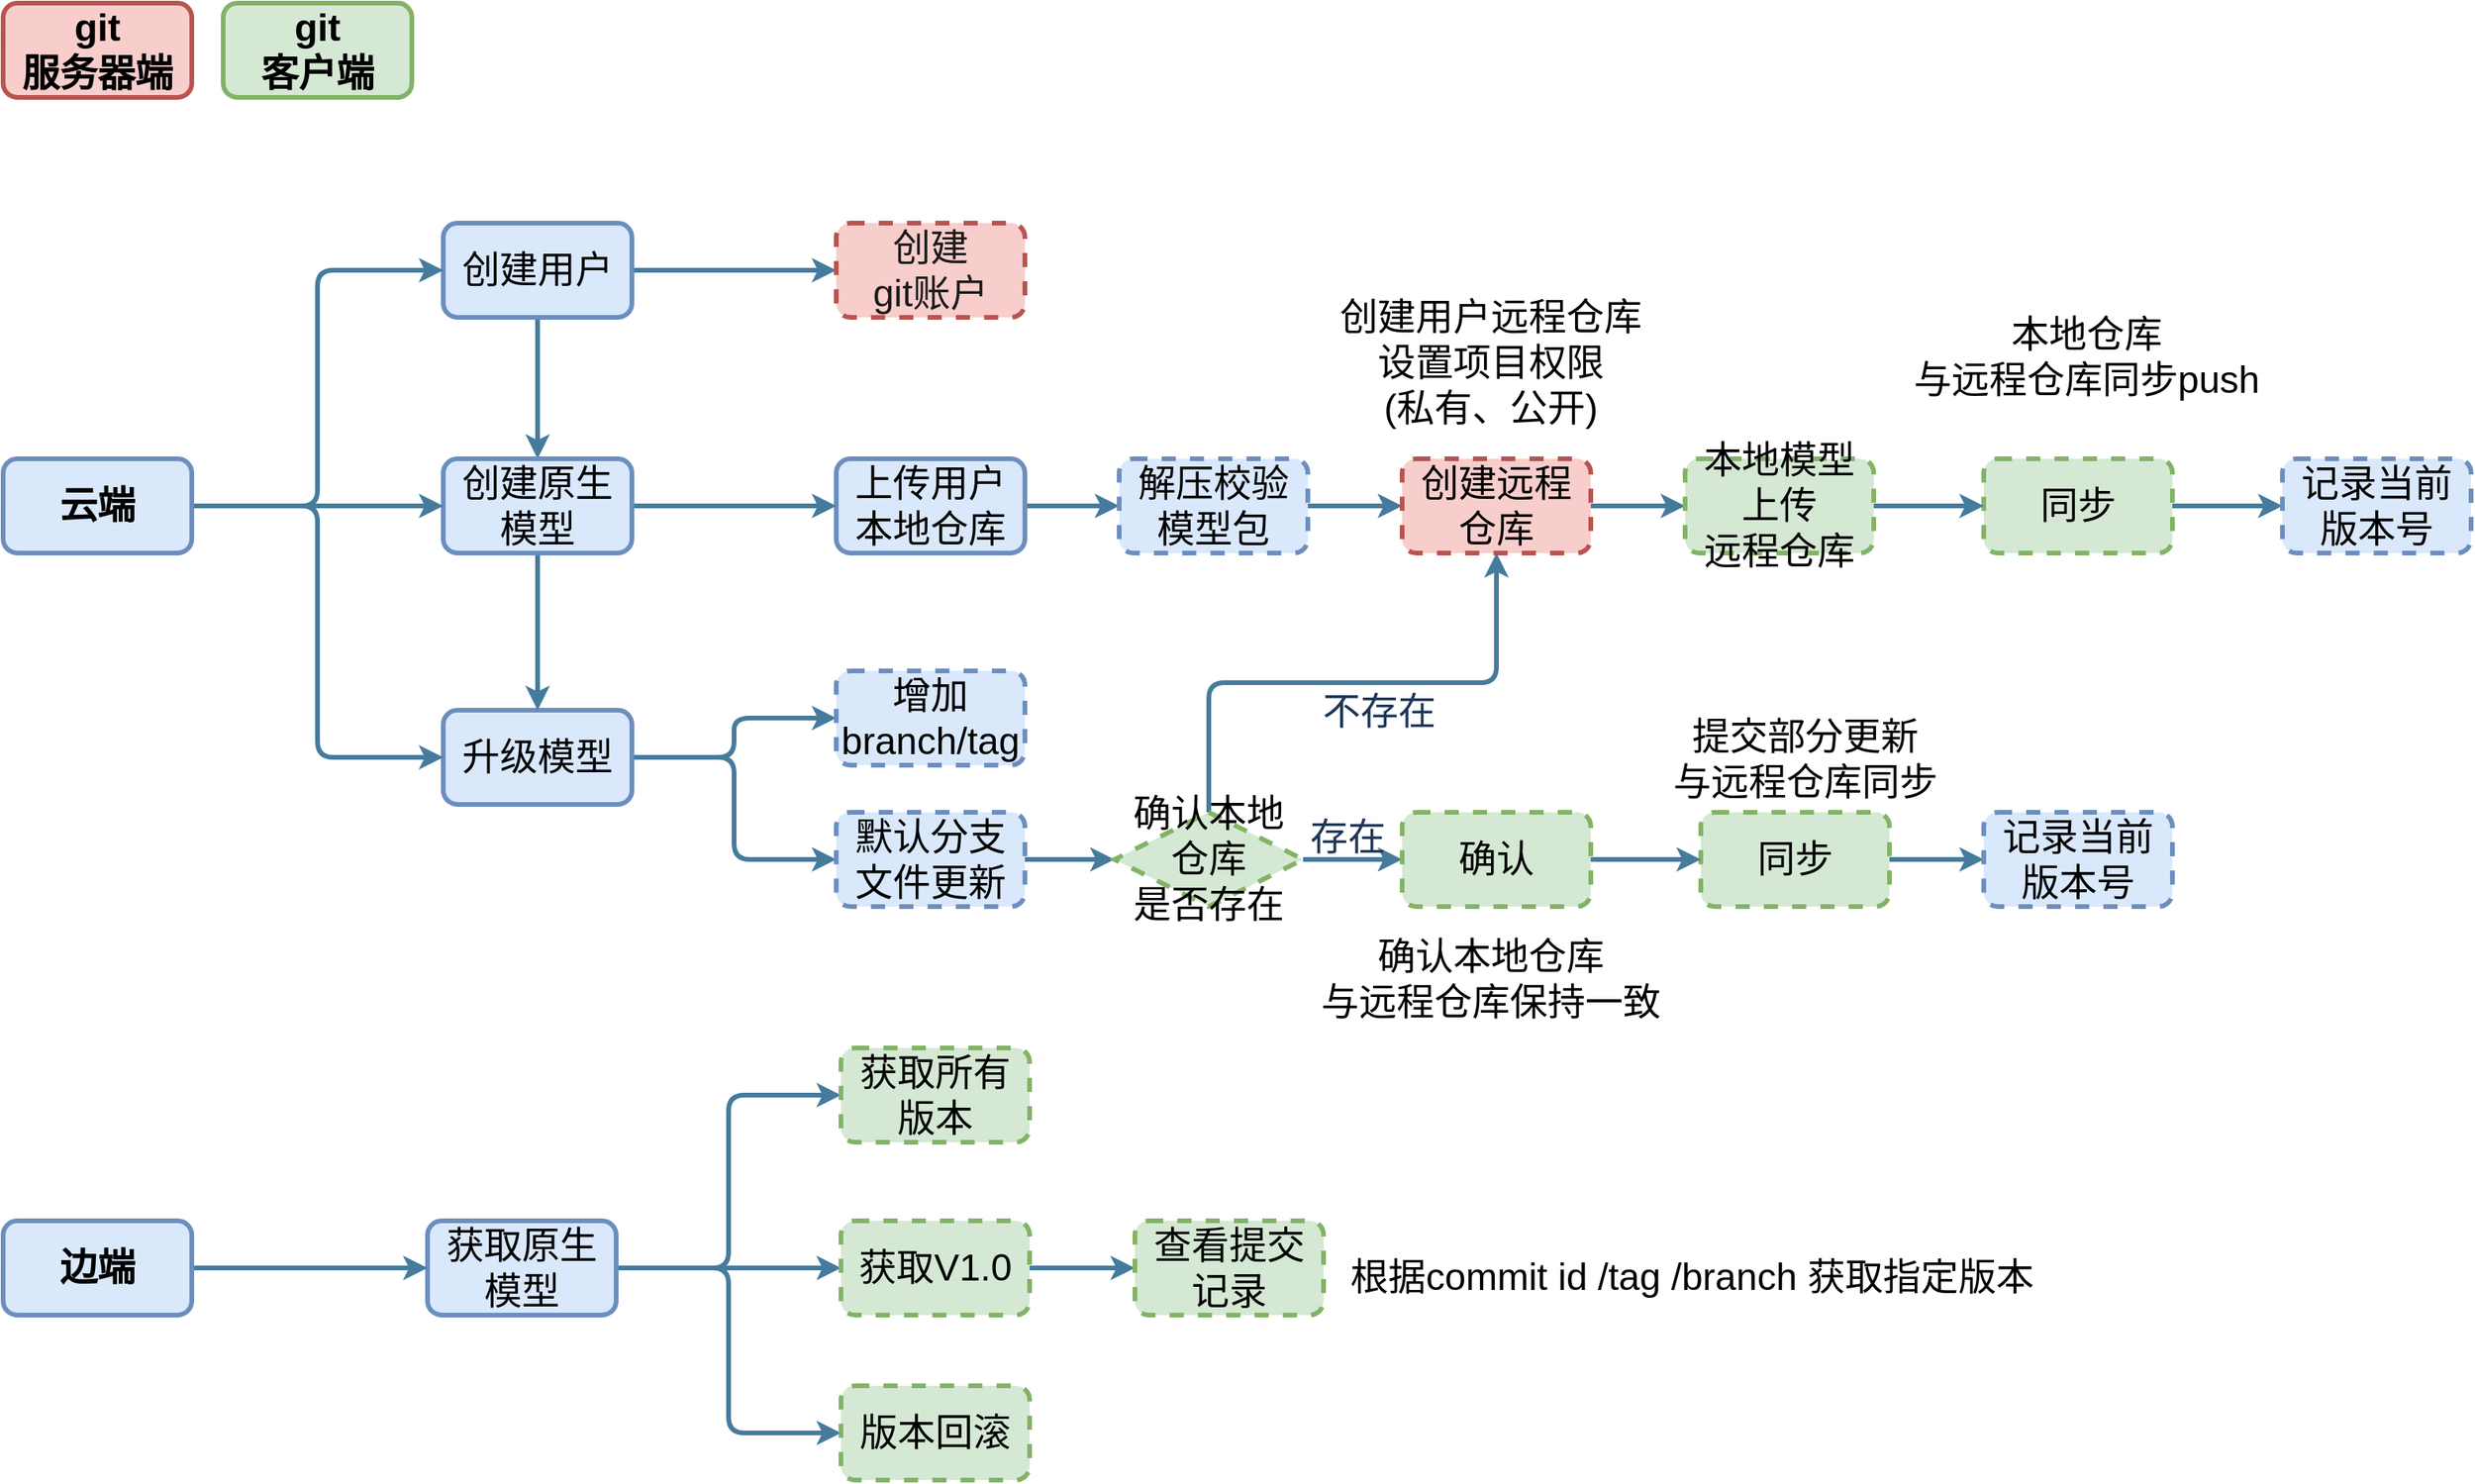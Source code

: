 <mxfile version="16.6.2" type="github" pages="8">
  <diagram name="Page-4" id="sqei2sjBhDt0C4rQTfZp">
    <mxGraphModel dx="2287" dy="980" grid="0" gridSize="10" guides="1" tooltips="1" connect="1" arrows="1" fold="1" page="0" pageScale="1" pageWidth="827" pageHeight="1169" background="#FFFFFF" math="0" shadow="0">
      <root>
        <mxCell id="oEgaGady61QcVFnmsF-E-0" />
        <mxCell id="oEgaGady61QcVFnmsF-E-1" parent="oEgaGady61QcVFnmsF-E-0" />
        <mxCell id="KncsTPhEQXp8c0r9L7UU-27" value="&lt;b style=&quot;font-size: 24px;&quot;&gt;&lt;font color=&quot;#000000&quot; style=&quot;font-size: 24px;&quot;&gt;git&lt;br style=&quot;font-size: 24px;&quot;&gt;服务器端&lt;/font&gt;&lt;/b&gt;" style="rounded=1;whiteSpace=wrap;html=1;labelBackgroundColor=none;labelBorderColor=none;sketch=0;fontSize=24;strokeColor=#b85450;fillColor=#f8cecc;strokeWidth=3;shadow=0;" parent="oEgaGady61QcVFnmsF-E-1" vertex="1">
          <mxGeometry y="160" width="120" height="60" as="geometry" />
        </mxCell>
        <mxCell id="oEgaGady61QcVFnmsF-E-2" style="edgeStyle=orthogonalEdgeStyle;rounded=0;orthogonalLoop=1;jettySize=auto;html=1;exitX=1;exitY=0.5;exitDx=0;exitDy=0;entryX=0;entryY=0.5;entryDx=0;entryDy=0;labelBackgroundColor=#F1FAEE;strokeColor=#457B9D;fontColor=#1D3557;fontSize=24;strokeWidth=3;sketch=0;shadow=0;" parent="oEgaGady61QcVFnmsF-E-1" source="oEgaGady61QcVFnmsF-E-3" target="oEgaGady61QcVFnmsF-E-5" edge="1">
          <mxGeometry relative="1" as="geometry" />
        </mxCell>
        <mxCell id="KncsTPhEQXp8c0r9L7UU-16" value="" style="edgeStyle=orthogonalEdgeStyle;curved=0;rounded=1;sketch=0;orthogonalLoop=1;jettySize=auto;html=1;fontSize=24;fontColor=#1D3557;strokeColor=#457B9D;fillColor=#A8DADC;strokeWidth=3;shadow=0;" parent="oEgaGady61QcVFnmsF-E-1" source="oEgaGady61QcVFnmsF-E-3" target="KncsTPhEQXp8c0r9L7UU-14" edge="1">
          <mxGeometry relative="1" as="geometry" />
        </mxCell>
        <mxCell id="oEgaGady61QcVFnmsF-E-3" value="&lt;font style=&quot;font-size: 24px&quot;&gt;创建用户&lt;/font&gt;" style="rounded=1;whiteSpace=wrap;html=1;fillColor=#dae8fc;strokeColor=#6c8ebf;fontSize=24;strokeWidth=3;sketch=0;shadow=0;" parent="oEgaGady61QcVFnmsF-E-1" vertex="1">
          <mxGeometry x="280" y="300" width="120" height="60" as="geometry" />
        </mxCell>
        <mxCell id="oEgaGady61QcVFnmsF-E-5" value="&lt;font color=&quot;#1a1a1a&quot; style=&quot;font-size: 24px&quot;&gt;创建&lt;br style=&quot;font-size: 24px&quot;&gt;git账户&lt;/font&gt;" style="rounded=1;whiteSpace=wrap;html=1;fillColor=#f8cecc;strokeColor=#b85450;fontSize=24;strokeWidth=3;sketch=0;shadow=0;dashed=1;" parent="oEgaGady61QcVFnmsF-E-1" vertex="1">
          <mxGeometry x="530" y="300" width="120" height="60" as="geometry" />
        </mxCell>
        <mxCell id="oEgaGady61QcVFnmsF-E-8" style="edgeStyle=orthogonalEdgeStyle;rounded=0;orthogonalLoop=1;jettySize=auto;html=1;exitX=1;exitY=0.5;exitDx=0;exitDy=0;entryX=0;entryY=0.5;entryDx=0;entryDy=0;fontFamily=Helvetica;fontSize=24;fontColor=#1D3557;labelBackgroundColor=#F1FAEE;strokeColor=#457B9D;strokeWidth=3;sketch=0;shadow=0;" parent="oEgaGady61QcVFnmsF-E-1" source="oEgaGady61QcVFnmsF-E-9" target="oEgaGady61QcVFnmsF-E-11" edge="1">
          <mxGeometry relative="1" as="geometry" />
        </mxCell>
        <mxCell id="oEgaGady61QcVFnmsF-E-9" value="&lt;font style=&quot;font-size: 24px&quot;&gt;上传用户&lt;br style=&quot;font-size: 24px;&quot;&gt;本地仓库&lt;/font&gt;" style="rounded=1;whiteSpace=wrap;html=1;fillColor=#dae8fc;strokeColor=#6c8ebf;fontSize=24;strokeWidth=3;sketch=0;shadow=0;" parent="oEgaGady61QcVFnmsF-E-1" vertex="1">
          <mxGeometry x="530" y="450" width="120" height="60" as="geometry" />
        </mxCell>
        <mxCell id="oEgaGady61QcVFnmsF-E-10" style="edgeStyle=orthogonalEdgeStyle;rounded=0;orthogonalLoop=1;jettySize=auto;html=1;exitX=1;exitY=0.5;exitDx=0;exitDy=0;entryX=0;entryY=0.5;entryDx=0;entryDy=0;fontFamily=Helvetica;fontSize=24;fontColor=#1D3557;labelBackgroundColor=#F1FAEE;strokeColor=#457B9D;strokeWidth=3;sketch=0;shadow=0;" parent="oEgaGady61QcVFnmsF-E-1" source="oEgaGady61QcVFnmsF-E-11" target="oEgaGady61QcVFnmsF-E-13" edge="1">
          <mxGeometry relative="1" as="geometry" />
        </mxCell>
        <mxCell id="oEgaGady61QcVFnmsF-E-11" value="&lt;font style=&quot;font-size: 24px&quot;&gt;解压校验&lt;br style=&quot;font-size: 24px;&quot;&gt;模型包&lt;/font&gt;" style="rounded=1;whiteSpace=wrap;html=1;fillColor=#dae8fc;strokeColor=#6c8ebf;fontSize=24;strokeWidth=3;sketch=0;shadow=0;dashed=1;" parent="oEgaGady61QcVFnmsF-E-1" vertex="1">
          <mxGeometry x="710" y="450" width="120" height="60" as="geometry" />
        </mxCell>
        <mxCell id="oEgaGady61QcVFnmsF-E-12" style="edgeStyle=orthogonalEdgeStyle;rounded=0;orthogonalLoop=1;jettySize=auto;html=1;exitX=1;exitY=0.5;exitDx=0;exitDy=0;fontFamily=Helvetica;fontSize=24;fontColor=#1D3557;entryX=0;entryY=0.5;entryDx=0;entryDy=0;labelBackgroundColor=#F1FAEE;strokeColor=#457B9D;strokeWidth=3;sketch=0;shadow=0;" parent="oEgaGady61QcVFnmsF-E-1" source="oEgaGady61QcVFnmsF-E-13" target="oEgaGady61QcVFnmsF-E-17" edge="1">
          <mxGeometry relative="1" as="geometry">
            <mxPoint x="1010" y="330" as="targetPoint" />
          </mxGeometry>
        </mxCell>
        <mxCell id="oEgaGady61QcVFnmsF-E-13" value="创建远程仓库" style="rounded=1;whiteSpace=wrap;html=1;fillColor=#f8cecc;strokeColor=#b85450;fontSize=24;strokeWidth=3;sketch=0;shadow=0;dashed=1;" parent="oEgaGady61QcVFnmsF-E-1" vertex="1">
          <mxGeometry x="890" y="450" width="120" height="60" as="geometry" />
        </mxCell>
        <mxCell id="oEgaGady61QcVFnmsF-E-14" style="edgeStyle=orthogonalEdgeStyle;rounded=0;orthogonalLoop=1;jettySize=auto;html=1;exitX=1;exitY=0.5;exitDx=0;exitDy=0;entryX=0;entryY=0.5;entryDx=0;entryDy=0;fontFamily=Helvetica;fontSize=24;fontColor=#1D3557;labelBackgroundColor=#F1FAEE;strokeColor=#457B9D;strokeWidth=3;sketch=0;shadow=0;" parent="oEgaGady61QcVFnmsF-E-1" source="oEgaGady61QcVFnmsF-E-15" target="oEgaGady61QcVFnmsF-E-18" edge="1">
          <mxGeometry relative="1" as="geometry" />
        </mxCell>
        <mxCell id="oEgaGady61QcVFnmsF-E-15" value="同步" style="rounded=1;whiteSpace=wrap;html=1;fillColor=#d5e8d4;strokeColor=#82b366;fontSize=24;strokeWidth=3;sketch=0;shadow=0;dashed=1;" parent="oEgaGady61QcVFnmsF-E-1" vertex="1">
          <mxGeometry x="1260" y="450" width="120" height="60" as="geometry" />
        </mxCell>
        <mxCell id="oEgaGady61QcVFnmsF-E-16" style="edgeStyle=orthogonalEdgeStyle;rounded=0;orthogonalLoop=1;jettySize=auto;html=1;exitX=1;exitY=0.5;exitDx=0;exitDy=0;fontFamily=Helvetica;fontSize=24;fontColor=#1D3557;labelBackgroundColor=#F1FAEE;strokeColor=#457B9D;strokeWidth=3;sketch=0;shadow=0;" parent="oEgaGady61QcVFnmsF-E-1" source="oEgaGady61QcVFnmsF-E-17" target="oEgaGady61QcVFnmsF-E-15" edge="1">
          <mxGeometry relative="1" as="geometry" />
        </mxCell>
        <mxCell id="oEgaGady61QcVFnmsF-E-17" value="&lt;font style=&quot;font-size: 24px&quot;&gt;本地模型上传&lt;br style=&quot;font-size: 24px;&quot;&gt;远程仓库&lt;/font&gt;" style="rounded=1;whiteSpace=wrap;html=1;fillColor=#d5e8d4;strokeColor=#82b366;fontSize=24;strokeWidth=3;sketch=0;shadow=0;dashed=1;" parent="oEgaGady61QcVFnmsF-E-1" vertex="1">
          <mxGeometry x="1070" y="450" width="120" height="60" as="geometry" />
        </mxCell>
        <mxCell id="oEgaGady61QcVFnmsF-E-18" value="记录当前版本号" style="rounded=1;whiteSpace=wrap;html=1;fillColor=#dae8fc;strokeColor=#6c8ebf;fontSize=24;strokeWidth=3;sketch=0;shadow=0;dashed=1;" parent="oEgaGady61QcVFnmsF-E-1" vertex="1">
          <mxGeometry x="1450" y="450" width="120" height="60" as="geometry" />
        </mxCell>
        <mxCell id="KncsTPhEQXp8c0r9L7UU-33" style="edgeStyle=orthogonalEdgeStyle;curved=0;rounded=1;sketch=0;orthogonalLoop=1;jettySize=auto;html=1;entryX=0;entryY=0.5;entryDx=0;entryDy=0;fontSize=24;fontColor=#000000;strokeColor=#457B9D;fillColor=#A8DADC;strokeWidth=3;shadow=0;" parent="oEgaGady61QcVFnmsF-E-1" source="oEgaGady61QcVFnmsF-E-20" target="oEgaGady61QcVFnmsF-E-36" edge="1">
          <mxGeometry relative="1" as="geometry" />
        </mxCell>
        <mxCell id="KncsTPhEQXp8c0r9L7UU-34" style="edgeStyle=orthogonalEdgeStyle;curved=0;rounded=1;sketch=0;orthogonalLoop=1;jettySize=auto;html=1;entryX=0;entryY=0.5;entryDx=0;entryDy=0;fontSize=24;fontColor=#000000;strokeColor=#457B9D;fillColor=#A8DADC;strokeWidth=3;shadow=0;" parent="oEgaGady61QcVFnmsF-E-1" source="oEgaGady61QcVFnmsF-E-20" target="KncsTPhEQXp8c0r9L7UU-32" edge="1">
          <mxGeometry relative="1" as="geometry" />
        </mxCell>
        <mxCell id="KncsTPhEQXp8c0r9L7UU-37" style="edgeStyle=orthogonalEdgeStyle;curved=0;rounded=1;sketch=0;orthogonalLoop=1;jettySize=auto;html=1;entryX=0;entryY=0.5;entryDx=0;entryDy=0;fontSize=24;fontColor=#000000;strokeColor=#457B9D;fillColor=#A8DADC;strokeWidth=3;shadow=0;" parent="oEgaGady61QcVFnmsF-E-1" source="oEgaGady61QcVFnmsF-E-20" target="KncsTPhEQXp8c0r9L7UU-36" edge="1">
          <mxGeometry relative="1" as="geometry" />
        </mxCell>
        <mxCell id="oEgaGady61QcVFnmsF-E-20" value="&lt;font style=&quot;font-size: 24px&quot;&gt;获取原生模型&lt;/font&gt;" style="rounded=1;whiteSpace=wrap;html=1;fillColor=#dae8fc;strokeColor=#6c8ebf;fontSize=24;strokeWidth=3;sketch=0;shadow=0;" parent="oEgaGady61QcVFnmsF-E-1" vertex="1">
          <mxGeometry x="270" y="935" width="120" height="60" as="geometry" />
        </mxCell>
        <mxCell id="KncsTPhEQXp8c0r9L7UU-12" style="edgeStyle=orthogonalEdgeStyle;curved=0;rounded=1;sketch=0;orthogonalLoop=1;jettySize=auto;html=1;exitX=1;exitY=0.5;exitDx=0;exitDy=0;entryX=0;entryY=0.5;entryDx=0;entryDy=0;fontSize=24;fontColor=#1D3557;strokeColor=#457B9D;fillColor=#A8DADC;strokeWidth=3;shadow=0;" parent="oEgaGady61QcVFnmsF-E-1" source="oEgaGady61QcVFnmsF-E-23" target="oEgaGady61QcVFnmsF-E-33" edge="1">
          <mxGeometry relative="1" as="geometry" />
        </mxCell>
        <mxCell id="KncsTPhEQXp8c0r9L7UU-13" style="edgeStyle=orthogonalEdgeStyle;curved=0;rounded=1;sketch=0;orthogonalLoop=1;jettySize=auto;html=1;exitX=1;exitY=0.5;exitDx=0;exitDy=0;entryX=0;entryY=0.5;entryDx=0;entryDy=0;fontSize=24;fontColor=#1D3557;strokeColor=#457B9D;fillColor=#A8DADC;strokeWidth=3;shadow=0;" parent="oEgaGady61QcVFnmsF-E-1" source="oEgaGady61QcVFnmsF-E-23" target="oEgaGady61QcVFnmsF-E-25" edge="1">
          <mxGeometry relative="1" as="geometry" />
        </mxCell>
        <mxCell id="oEgaGady61QcVFnmsF-E-23" value="&lt;font style=&quot;font-size: 24px&quot;&gt;升级模型&lt;/font&gt;" style="rounded=1;whiteSpace=wrap;html=1;fillColor=#dae8fc;strokeColor=#6c8ebf;fontSize=24;strokeWidth=3;sketch=0;shadow=0;" parent="oEgaGady61QcVFnmsF-E-1" vertex="1">
          <mxGeometry x="280" y="610" width="120" height="60" as="geometry" />
        </mxCell>
        <mxCell id="oEgaGady61QcVFnmsF-E-24" style="edgeStyle=orthogonalEdgeStyle;rounded=0;orthogonalLoop=1;jettySize=auto;html=1;exitX=1;exitY=0.5;exitDx=0;exitDy=0;entryX=0;entryY=0.5;entryDx=0;entryDy=0;fontFamily=Helvetica;fontSize=24;fontColor=#1D3557;labelBackgroundColor=#F1FAEE;strokeColor=#457B9D;strokeWidth=3;sketch=0;shadow=0;" parent="oEgaGady61QcVFnmsF-E-1" source="oEgaGady61QcVFnmsF-E-25" target="oEgaGady61QcVFnmsF-E-28" edge="1">
          <mxGeometry relative="1" as="geometry" />
        </mxCell>
        <mxCell id="oEgaGady61QcVFnmsF-E-25" value="默认分支文件更新" style="rounded=1;whiteSpace=wrap;html=1;fillColor=#dae8fc;strokeColor=#6c8ebf;fontSize=24;strokeWidth=3;sketch=0;shadow=0;dashed=1;" parent="oEgaGady61QcVFnmsF-E-1" vertex="1">
          <mxGeometry x="530" y="675" width="120" height="60" as="geometry" />
        </mxCell>
        <mxCell id="KncsTPhEQXp8c0r9L7UU-21" value="" style="edgeStyle=orthogonalEdgeStyle;curved=0;rounded=1;sketch=0;orthogonalLoop=1;jettySize=auto;html=1;fontSize=24;fontColor=#1D3557;strokeColor=#457B9D;fillColor=#A8DADC;strokeWidth=3;shadow=0;" parent="oEgaGady61QcVFnmsF-E-1" source="oEgaGady61QcVFnmsF-E-28" target="KncsTPhEQXp8c0r9L7UU-18" edge="1">
          <mxGeometry relative="1" as="geometry" />
        </mxCell>
        <mxCell id="KncsTPhEQXp8c0r9L7UU-42" style="edgeStyle=orthogonalEdgeStyle;curved=0;rounded=1;sketch=0;orthogonalLoop=1;jettySize=auto;html=1;exitX=0.5;exitY=0;exitDx=0;exitDy=0;entryX=0.5;entryY=1;entryDx=0;entryDy=0;fontSize=24;fontColor=#000000;strokeColor=#457B9D;fillColor=#A8DADC;strokeWidth=3;shadow=0;" parent="oEgaGady61QcVFnmsF-E-1" source="oEgaGady61QcVFnmsF-E-28" target="oEgaGady61QcVFnmsF-E-13" edge="1">
          <mxGeometry relative="1" as="geometry" />
        </mxCell>
        <mxCell id="oEgaGady61QcVFnmsF-E-28" value="确认本地仓库&lt;br style=&quot;font-size: 24px;&quot;&gt;是否存在" style="rhombus;whiteSpace=wrap;html=1;fontFamily=Helvetica;fontSize=24;align=center;strokeColor=#82b366;fillColor=#d5e8d4;strokeWidth=3;sketch=0;shadow=0;dashed=1;" parent="oEgaGady61QcVFnmsF-E-1" vertex="1">
          <mxGeometry x="707" y="675" width="120" height="60" as="geometry" />
        </mxCell>
        <mxCell id="oEgaGady61QcVFnmsF-E-31" style="edgeStyle=orthogonalEdgeStyle;rounded=0;orthogonalLoop=1;jettySize=auto;html=1;exitX=1;exitY=0.5;exitDx=0;exitDy=0;entryX=0;entryY=0.5;entryDx=0;entryDy=0;fontFamily=Helvetica;fontSize=24;fontColor=#1D3557;labelBackgroundColor=#F1FAEE;strokeColor=#457B9D;strokeWidth=3;sketch=0;shadow=0;" parent="oEgaGady61QcVFnmsF-E-1" source="oEgaGady61QcVFnmsF-E-32" target="oEgaGady61QcVFnmsF-E-34" edge="1">
          <mxGeometry relative="1" as="geometry" />
        </mxCell>
        <mxCell id="oEgaGady61QcVFnmsF-E-32" value="同步" style="rounded=1;whiteSpace=wrap;html=1;fillColor=#d5e8d4;strokeColor=#82b366;fontSize=24;strokeWidth=3;sketch=0;shadow=0;dashed=1;" parent="oEgaGady61QcVFnmsF-E-1" vertex="1">
          <mxGeometry x="1080" y="675" width="120" height="60" as="geometry" />
        </mxCell>
        <mxCell id="oEgaGady61QcVFnmsF-E-33" value="增加branch/tag" style="rounded=1;whiteSpace=wrap;html=1;fillColor=#dae8fc;strokeColor=#6c8ebf;fontSize=24;strokeWidth=3;sketch=0;shadow=0;dashed=1;" parent="oEgaGady61QcVFnmsF-E-1" vertex="1">
          <mxGeometry x="530" y="585" width="120" height="60" as="geometry" />
        </mxCell>
        <mxCell id="oEgaGady61QcVFnmsF-E-34" value="记录当前版本号" style="rounded=1;whiteSpace=wrap;html=1;fillColor=#dae8fc;strokeColor=#6c8ebf;fontSize=24;strokeWidth=3;sketch=0;shadow=0;dashed=1;" parent="oEgaGady61QcVFnmsF-E-1" vertex="1">
          <mxGeometry x="1260" y="675" width="120" height="60" as="geometry" />
        </mxCell>
        <mxCell id="KncsTPhEQXp8c0r9L7UU-35" value="" style="edgeStyle=orthogonalEdgeStyle;curved=0;rounded=1;sketch=0;orthogonalLoop=1;jettySize=auto;html=1;fontSize=24;fontColor=#000000;strokeColor=#457B9D;fillColor=#A8DADC;strokeWidth=3;shadow=0;" parent="oEgaGady61QcVFnmsF-E-1" source="oEgaGady61QcVFnmsF-E-36" target="oEgaGady61QcVFnmsF-E-37" edge="1">
          <mxGeometry relative="1" as="geometry" />
        </mxCell>
        <mxCell id="oEgaGady61QcVFnmsF-E-36" value="获取V1.0" style="rounded=1;whiteSpace=wrap;html=1;fillColor=#d5e8d4;strokeColor=#82b366;fontSize=24;strokeWidth=3;sketch=0;shadow=0;dashed=1;" parent="oEgaGady61QcVFnmsF-E-1" vertex="1">
          <mxGeometry x="533" y="935" width="120" height="60" as="geometry" />
        </mxCell>
        <mxCell id="oEgaGady61QcVFnmsF-E-37" value="查看提交记录" style="rounded=1;whiteSpace=wrap;html=1;fillColor=#d5e8d4;strokeColor=#82b366;fontSize=24;strokeWidth=3;sketch=0;shadow=0;dashed=1;" parent="oEgaGady61QcVFnmsF-E-1" vertex="1">
          <mxGeometry x="720" y="935" width="120" height="60" as="geometry" />
        </mxCell>
        <mxCell id="oEgaGady61QcVFnmsF-E-38" value="不存在" style="text;html=1;resizable=0;autosize=1;align=center;verticalAlign=middle;points=[];fillColor=none;strokeColor=none;rounded=0;fontColor=#1D3557;fontSize=24;strokeWidth=3;sketch=0;shadow=0;" parent="oEgaGady61QcVFnmsF-E-1" vertex="1">
          <mxGeometry x="834" y="594" width="82" height="33" as="geometry" />
        </mxCell>
        <mxCell id="KncsTPhEQXp8c0r9L7UU-15" style="edgeStyle=orthogonalEdgeStyle;curved=0;rounded=1;sketch=0;orthogonalLoop=1;jettySize=auto;html=1;exitX=1;exitY=0.5;exitDx=0;exitDy=0;entryX=0;entryY=0.5;entryDx=0;entryDy=0;fontSize=24;fontColor=#1D3557;strokeColor=#457B9D;fillColor=#A8DADC;strokeWidth=3;shadow=0;" parent="oEgaGady61QcVFnmsF-E-1" source="KncsTPhEQXp8c0r9L7UU-14" target="oEgaGady61QcVFnmsF-E-9" edge="1">
          <mxGeometry relative="1" as="geometry" />
        </mxCell>
        <mxCell id="KncsTPhEQXp8c0r9L7UU-17" value="" style="edgeStyle=orthogonalEdgeStyle;curved=0;rounded=1;sketch=0;orthogonalLoop=1;jettySize=auto;html=1;fontSize=24;fontColor=#1D3557;strokeColor=#457B9D;fillColor=#A8DADC;strokeWidth=3;shadow=0;" parent="oEgaGady61QcVFnmsF-E-1" source="KncsTPhEQXp8c0r9L7UU-14" target="oEgaGady61QcVFnmsF-E-23" edge="1">
          <mxGeometry relative="1" as="geometry" />
        </mxCell>
        <mxCell id="KncsTPhEQXp8c0r9L7UU-14" value="&lt;font style=&quot;font-size: 24px&quot;&gt;创建原生模型&lt;/font&gt;" style="rounded=1;whiteSpace=wrap;html=1;fillColor=#dae8fc;strokeColor=#6c8ebf;fontSize=24;strokeWidth=3;sketch=0;shadow=0;" parent="oEgaGady61QcVFnmsF-E-1" vertex="1">
          <mxGeometry x="280" y="450" width="120" height="60" as="geometry" />
        </mxCell>
        <mxCell id="KncsTPhEQXp8c0r9L7UU-22" value="" style="edgeStyle=orthogonalEdgeStyle;curved=0;rounded=1;sketch=0;orthogonalLoop=1;jettySize=auto;html=1;fontSize=24;fontColor=#1D3557;strokeColor=#457B9D;fillColor=#A8DADC;strokeWidth=3;shadow=0;" parent="oEgaGady61QcVFnmsF-E-1" source="KncsTPhEQXp8c0r9L7UU-18" target="oEgaGady61QcVFnmsF-E-32" edge="1">
          <mxGeometry relative="1" as="geometry" />
        </mxCell>
        <mxCell id="KncsTPhEQXp8c0r9L7UU-18" value="确认" style="rounded=1;whiteSpace=wrap;html=1;fillColor=#d5e8d4;strokeColor=#82b366;fontSize=24;strokeWidth=3;sketch=0;shadow=0;dashed=1;" parent="oEgaGady61QcVFnmsF-E-1" vertex="1">
          <mxGeometry x="890" y="675" width="120" height="60" as="geometry" />
        </mxCell>
        <mxCell id="KncsTPhEQXp8c0r9L7UU-23" value="存在" style="text;html=1;resizable=0;autosize=1;align=center;verticalAlign=middle;points=[];fillColor=none;strokeColor=none;rounded=0;fontColor=#1D3557;fontSize=24;strokeWidth=3;sketch=0;shadow=0;" parent="oEgaGady61QcVFnmsF-E-1" vertex="1">
          <mxGeometry x="826" y="674" width="58" height="33" as="geometry" />
        </mxCell>
        <mxCell id="KncsTPhEQXp8c0r9L7UU-28" value="&lt;b style=&quot;font-size: 24px;&quot;&gt;git&lt;br style=&quot;font-size: 24px;&quot;&gt;客户端&lt;/b&gt;" style="rounded=1;whiteSpace=wrap;html=1;labelBackgroundColor=none;labelBorderColor=none;sketch=0;fontSize=24;strokeColor=#82b366;fillColor=#d5e8d4;strokeWidth=3;shadow=0;" parent="oEgaGady61QcVFnmsF-E-1" vertex="1">
          <mxGeometry x="140" y="160" width="120" height="60" as="geometry" />
        </mxCell>
        <mxCell id="KncsTPhEQXp8c0r9L7UU-38" style="edgeStyle=orthogonalEdgeStyle;curved=0;rounded=1;sketch=0;orthogonalLoop=1;jettySize=auto;html=1;exitX=1;exitY=0.5;exitDx=0;exitDy=0;entryX=0;entryY=0.5;entryDx=0;entryDy=0;fontSize=24;fontColor=#000000;strokeColor=#457B9D;fillColor=#A8DADC;strokeWidth=3;shadow=0;" parent="oEgaGady61QcVFnmsF-E-1" source="KncsTPhEQXp8c0r9L7UU-29" target="oEgaGady61QcVFnmsF-E-3" edge="1">
          <mxGeometry relative="1" as="geometry" />
        </mxCell>
        <mxCell id="KncsTPhEQXp8c0r9L7UU-39" style="edgeStyle=orthogonalEdgeStyle;curved=0;rounded=1;sketch=0;orthogonalLoop=1;jettySize=auto;html=1;entryX=0;entryY=0.5;entryDx=0;entryDy=0;fontSize=24;fontColor=#000000;strokeColor=#457B9D;fillColor=#A8DADC;strokeWidth=3;shadow=0;" parent="oEgaGady61QcVFnmsF-E-1" source="KncsTPhEQXp8c0r9L7UU-29" target="KncsTPhEQXp8c0r9L7UU-14" edge="1">
          <mxGeometry relative="1" as="geometry" />
        </mxCell>
        <mxCell id="KncsTPhEQXp8c0r9L7UU-40" style="edgeStyle=orthogonalEdgeStyle;curved=0;rounded=1;sketch=0;orthogonalLoop=1;jettySize=auto;html=1;entryX=0;entryY=0.5;entryDx=0;entryDy=0;fontSize=24;fontColor=#000000;strokeColor=#457B9D;fillColor=#A8DADC;strokeWidth=3;shadow=0;" parent="oEgaGady61QcVFnmsF-E-1" source="KncsTPhEQXp8c0r9L7UU-29" target="oEgaGady61QcVFnmsF-E-23" edge="1">
          <mxGeometry relative="1" as="geometry" />
        </mxCell>
        <mxCell id="KncsTPhEQXp8c0r9L7UU-29" value="&lt;b style=&quot;font-size: 24px&quot;&gt;云端&lt;/b&gt;" style="rounded=1;whiteSpace=wrap;html=1;fillColor=#dae8fc;strokeColor=#6c8ebf;fontSize=24;strokeWidth=3;sketch=0;shadow=0;" parent="oEgaGady61QcVFnmsF-E-1" vertex="1">
          <mxGeometry y="450" width="120" height="60" as="geometry" />
        </mxCell>
        <mxCell id="KncsTPhEQXp8c0r9L7UU-41" style="edgeStyle=orthogonalEdgeStyle;curved=0;rounded=1;sketch=0;orthogonalLoop=1;jettySize=auto;html=1;entryX=0;entryY=0.5;entryDx=0;entryDy=0;fontSize=24;fontColor=#000000;strokeColor=#457B9D;fillColor=#A8DADC;strokeWidth=3;shadow=0;" parent="oEgaGady61QcVFnmsF-E-1" source="KncsTPhEQXp8c0r9L7UU-31" target="oEgaGady61QcVFnmsF-E-20" edge="1">
          <mxGeometry relative="1" as="geometry" />
        </mxCell>
        <mxCell id="KncsTPhEQXp8c0r9L7UU-31" value="&lt;b style=&quot;font-size: 24px&quot;&gt;边端&lt;/b&gt;" style="rounded=1;whiteSpace=wrap;html=1;fillColor=#dae8fc;strokeColor=#6c8ebf;fontSize=24;strokeWidth=3;sketch=0;shadow=0;" parent="oEgaGady61QcVFnmsF-E-1" vertex="1">
          <mxGeometry y="935" width="120" height="60" as="geometry" />
        </mxCell>
        <mxCell id="KncsTPhEQXp8c0r9L7UU-32" value="获取所有版本" style="rounded=1;whiteSpace=wrap;html=1;fillColor=#d5e8d4;strokeColor=#82b366;fontSize=24;strokeWidth=3;sketch=0;shadow=0;dashed=1;" parent="oEgaGady61QcVFnmsF-E-1" vertex="1">
          <mxGeometry x="533" y="825" width="120" height="60" as="geometry" />
        </mxCell>
        <mxCell id="KncsTPhEQXp8c0r9L7UU-36" value="版本回滚" style="rounded=1;whiteSpace=wrap;html=1;fillColor=#d5e8d4;strokeColor=#82b366;fontSize=24;strokeWidth=3;sketch=0;shadow=0;dashed=1;" parent="oEgaGady61QcVFnmsF-E-1" vertex="1">
          <mxGeometry x="533" y="1040" width="120" height="60" as="geometry" />
        </mxCell>
        <mxCell id="kNUntbiiSq7H7VEPdR0A-1" value="&lt;span&gt;根据commit id /tag /branch 获取指定版本&lt;/span&gt;" style="text;html=1;align=center;verticalAlign=middle;resizable=0;points=[];autosize=1;strokeColor=none;fillColor=none;fontSize=24;" parent="oEgaGady61QcVFnmsF-E-1" vertex="1">
          <mxGeometry x="852" y="954" width="444" height="33" as="geometry" />
        </mxCell>
        <mxCell id="P4OS-YmO5TQrS5RtV9ZM-0" value="&lt;span style=&quot;color: rgb(0 , 0 , 0) ; font-family: &amp;#34;helvetica&amp;#34; ; font-size: 24px ; font-style: normal ; font-weight: 400 ; letter-spacing: normal ; text-align: center ; text-indent: 0px ; text-transform: none ; word-spacing: 0px ; background-color: rgb(255 , 255 , 255) ; display: inline ; float: none&quot;&gt;创建用户远程仓库&lt;/span&gt;&lt;br style=&quot;color: rgb(0 , 0 , 0) ; font-family: &amp;#34;helvetica&amp;#34; ; font-size: 24px ; font-style: normal ; font-weight: 400 ; letter-spacing: normal ; text-align: center ; text-indent: 0px ; text-transform: none ; word-spacing: 0px ; background-color: rgb(255 , 255 , 255)&quot;&gt;&lt;span style=&quot;color: rgb(0 , 0 , 0) ; font-family: &amp;#34;helvetica&amp;#34; ; font-size: 24px ; font-style: normal ; font-weight: 400 ; letter-spacing: normal ; text-align: center ; text-indent: 0px ; text-transform: none ; word-spacing: 0px ; background-color: rgb(255 , 255 , 255) ; display: inline ; float: none&quot;&gt;设置项目权限&lt;/span&gt;&lt;br style=&quot;color: rgb(0 , 0 , 0) ; font-family: &amp;#34;helvetica&amp;#34; ; font-size: 24px ; font-style: normal ; font-weight: 400 ; letter-spacing: normal ; text-align: center ; text-indent: 0px ; text-transform: none ; word-spacing: 0px ; background-color: rgb(255 , 255 , 255)&quot;&gt;&lt;span style=&quot;color: rgb(0 , 0 , 0) ; font-family: &amp;#34;helvetica&amp;#34; ; font-size: 24px ; font-style: normal ; font-weight: 400 ; letter-spacing: normal ; text-align: center ; text-indent: 0px ; text-transform: none ; word-spacing: 0px ; background-color: rgb(255 , 255 , 255) ; display: inline ; float: none&quot;&gt;(私有、公开)&lt;/span&gt;" style="text;html=1;resizable=0;autosize=1;align=center;verticalAlign=middle;points=[];fillColor=none;strokeColor=none;rounded=0;shadow=0;fontSize=24;" parent="oEgaGady61QcVFnmsF-E-1" vertex="1">
          <mxGeometry x="845" y="343" width="202" height="91" as="geometry" />
        </mxCell>
        <mxCell id="P4OS-YmO5TQrS5RtV9ZM-1" value="&lt;span&gt;本地仓库&lt;/span&gt;&lt;br&gt;&lt;span&gt;与远程仓库同步push&lt;/span&gt;" style="text;html=1;resizable=0;autosize=1;align=center;verticalAlign=middle;points=[];fillColor=none;strokeColor=none;rounded=0;shadow=0;fontSize=24;" parent="oEgaGady61QcVFnmsF-E-1" vertex="1">
          <mxGeometry x="1210" y="354" width="230" height="62" as="geometry" />
        </mxCell>
        <mxCell id="P4OS-YmO5TQrS5RtV9ZM-3" value="&lt;span&gt;确认本地仓库&lt;/span&gt;&lt;br&gt;&lt;span&gt;与远程仓库保持一致&lt;/span&gt;" style="text;html=1;resizable=0;autosize=1;align=center;verticalAlign=middle;points=[];fillColor=none;strokeColor=none;rounded=0;shadow=0;fontSize=24;" parent="oEgaGady61QcVFnmsF-E-1" vertex="1">
          <mxGeometry x="833" y="750" width="226" height="62" as="geometry" />
        </mxCell>
        <mxCell id="P4OS-YmO5TQrS5RtV9ZM-5" value="&lt;span&gt;提交部分更新&lt;/span&gt;&lt;br&gt;&lt;span&gt;与远程仓库同步&lt;/span&gt;" style="text;html=1;resizable=0;autosize=1;align=center;verticalAlign=middle;points=[];fillColor=none;strokeColor=none;rounded=0;shadow=0;fontSize=24;" parent="oEgaGady61QcVFnmsF-E-1" vertex="1">
          <mxGeometry x="1057" y="610" width="178" height="62" as="geometry" />
        </mxCell>
      </root>
    </mxGraphModel>
  </diagram>
  <diagram id="prtHgNgQTEPvFCAcTncT" name="Page-1">
    <mxGraphModel dx="1038" dy="547" grid="0" gridSize="10" guides="1" tooltips="1" connect="1" arrows="1" fold="1" page="0" pageScale="1" pageWidth="827" pageHeight="1169" math="0" shadow="0">
      <root>
        <mxCell id="0" />
        <mxCell id="1" parent="0" />
        <mxCell id="dNxyNK7c78bLwvsdeMH5-19" value="模型应用" style="swimlane;html=1;childLayout=stackLayout;resizeParent=1;resizeParentMax=0;horizontal=0;startSize=20;horizontalStack=0;" parent="1" vertex="1">
          <mxGeometry x="10" y="70" width="800" height="350" as="geometry" />
        </mxCell>
        <mxCell id="dNxyNK7c78bLwvsdeMH5-20" value="云端" style="swimlane;html=1;startSize=20;horizontal=0;" parent="dNxyNK7c78bLwvsdeMH5-19" vertex="1">
          <mxGeometry x="20" width="780" height="120" as="geometry">
            <mxRectangle x="20" width="480" height="20" as="alternateBounds" />
          </mxGeometry>
        </mxCell>
        <mxCell id="dNxyNK7c78bLwvsdeMH5-25" value="" style="edgeStyle=orthogonalEdgeStyle;rounded=0;orthogonalLoop=1;jettySize=auto;html=1;" parent="dNxyNK7c78bLwvsdeMH5-20" source="dNxyNK7c78bLwvsdeMH5-23" target="dNxyNK7c78bLwvsdeMH5-24" edge="1">
          <mxGeometry relative="1" as="geometry" />
        </mxCell>
        <mxCell id="dNxyNK7c78bLwvsdeMH5-23" value="&lt;font style=&quot;font-size: 18px&quot;&gt;用户&lt;/font&gt;" style="ellipse;whiteSpace=wrap;html=1;" parent="dNxyNK7c78bLwvsdeMH5-20" vertex="1">
          <mxGeometry x="60" y="35" width="60" height="50" as="geometry" />
        </mxCell>
        <mxCell id="dNxyNK7c78bLwvsdeMH5-24" value="&lt;font style=&quot;font-size: 18px&quot;&gt;上传模型&lt;/font&gt;" style="rounded=0;whiteSpace=wrap;html=1;fontFamily=Helvetica;fontSize=12;fontColor=#000000;align=center;" parent="dNxyNK7c78bLwvsdeMH5-20" vertex="1">
          <mxGeometry x="180" y="30" width="80" height="60" as="geometry" />
        </mxCell>
        <mxCell id="dNxyNK7c78bLwvsdeMH5-32" value="&lt;span&gt;&lt;font style=&quot;font-size: 18px&quot;&gt;云端远程仓库&lt;/font&gt;&lt;/span&gt;" style="ellipse;whiteSpace=wrap;html=1;" parent="dNxyNK7c78bLwvsdeMH5-20" vertex="1">
          <mxGeometry x="480" y="30" width="90" height="50" as="geometry" />
        </mxCell>
        <mxCell id="gTVAAnQ2gOk6RaqqIW63-4" value="" style="edgeStyle=orthogonalEdgeStyle;rounded=0;orthogonalLoop=1;jettySize=auto;html=1;" parent="dNxyNK7c78bLwvsdeMH5-19" source="dNxyNK7c78bLwvsdeMH5-24" target="gTVAAnQ2gOk6RaqqIW63-2" edge="1">
          <mxGeometry relative="1" as="geometry" />
        </mxCell>
        <mxCell id="gTVAAnQ2gOk6RaqqIW63-6" value="" style="edgeStyle=orthogonalEdgeStyle;rounded=0;orthogonalLoop=1;jettySize=auto;html=1;exitX=0.5;exitY=0;exitDx=0;exitDy=0;entryX=0;entryY=0.5;entryDx=0;entryDy=0;" parent="dNxyNK7c78bLwvsdeMH5-19" source="dNxyNK7c78bLwvsdeMH5-28" target="dNxyNK7c78bLwvsdeMH5-32" edge="1">
          <mxGeometry relative="1" as="geometry" />
        </mxCell>
        <mxCell id="gTVAAnQ2gOk6RaqqIW63-9" style="edgeStyle=orthogonalEdgeStyle;rounded=0;orthogonalLoop=1;jettySize=auto;html=1;entryX=0.5;entryY=0;entryDx=0;entryDy=0;" parent="dNxyNK7c78bLwvsdeMH5-19" source="dNxyNK7c78bLwvsdeMH5-32" edge="1">
          <mxGeometry relative="1" as="geometry">
            <mxPoint x="545" y="280" as="targetPoint" />
          </mxGeometry>
        </mxCell>
        <mxCell id="dNxyNK7c78bLwvsdeMH5-21" value="模型仓库" style="swimlane;html=1;startSize=20;horizontal=0;" parent="dNxyNK7c78bLwvsdeMH5-19" vertex="1">
          <mxGeometry x="20" y="120" width="780" height="120" as="geometry" />
        </mxCell>
        <mxCell id="dNxyNK7c78bLwvsdeMH5-28" value="&lt;font style=&quot;font-size: 18px&quot;&gt;上传成功&lt;/font&gt;" style="rhombus;whiteSpace=wrap;html=1;fontFamily=Helvetica;fontSize=12;fontColor=#000000;align=center;" parent="dNxyNK7c78bLwvsdeMH5-21" vertex="1">
          <mxGeometry x="340" y="35" width="120" height="40" as="geometry" />
        </mxCell>
        <mxCell id="gTVAAnQ2gOk6RaqqIW63-5" value="" style="edgeStyle=orthogonalEdgeStyle;rounded=0;orthogonalLoop=1;jettySize=auto;html=1;" parent="dNxyNK7c78bLwvsdeMH5-21" source="gTVAAnQ2gOk6RaqqIW63-2" target="dNxyNK7c78bLwvsdeMH5-28" edge="1">
          <mxGeometry relative="1" as="geometry" />
        </mxCell>
        <mxCell id="gTVAAnQ2gOk6RaqqIW63-2" value="&lt;span&gt;&lt;font style=&quot;font-size: 18px&quot;&gt;本地仓库&lt;/font&gt;&lt;/span&gt;" style="ellipse;whiteSpace=wrap;html=1;" parent="dNxyNK7c78bLwvsdeMH5-21" vertex="1">
          <mxGeometry x="170" y="30" width="100" height="50" as="geometry" />
        </mxCell>
        <mxCell id="dNxyNK7c78bLwvsdeMH5-22" value="边端" style="swimlane;html=1;startSize=20;horizontal=0;" parent="dNxyNK7c78bLwvsdeMH5-19" vertex="1">
          <mxGeometry x="20" y="240" width="780" height="110" as="geometry" />
        </mxCell>
        <mxCell id="w2og6JQNqNCZ1prK8RTC-2" value="" style="edgeStyle=orthogonalEdgeStyle;rounded=0;orthogonalLoop=1;jettySize=auto;html=1;fontFamily=Helvetica;fontSize=26;fontColor=none;" parent="dNxyNK7c78bLwvsdeMH5-22" source="gTVAAnQ2gOk6RaqqIW63-11" target="w2og6JQNqNCZ1prK8RTC-1" edge="1">
          <mxGeometry relative="1" as="geometry" />
        </mxCell>
        <mxCell id="gTVAAnQ2gOk6RaqqIW63-11" value="&lt;font style=&quot;font-size: 18px&quot;&gt;获取模型&lt;/font&gt;" style="rounded=0;whiteSpace=wrap;html=1;fontFamily=Helvetica;fontSize=12;fontColor=#000000;align=center;" parent="dNxyNK7c78bLwvsdeMH5-22" vertex="1">
          <mxGeometry x="485" y="40" width="80" height="60" as="geometry" />
        </mxCell>
        <mxCell id="w2og6JQNqNCZ1prK8RTC-1" value="&lt;span style=&quot;font-size: 18px&quot;&gt;使用模型&lt;/span&gt;" style="rounded=0;whiteSpace=wrap;html=1;fontFamily=Helvetica;fontSize=12;fontColor=#000000;align=center;" parent="dNxyNK7c78bLwvsdeMH5-22" vertex="1">
          <mxGeometry x="660" y="40" width="80" height="60" as="geometry" />
        </mxCell>
      </root>
    </mxGraphModel>
  </diagram>
  <diagram id="qt1VilzSpGOd9OhX9f3D" name="Page-2">
    <mxGraphModel dx="-162" dy="139" grid="0" gridSize="10" guides="1" tooltips="1" connect="1" arrows="1" fold="1" page="0" pageScale="1" pageWidth="827" pageHeight="1169" math="0" shadow="0">
      <root>
        <mxCell id="evK-2gniXxCW6x7DeQoB-0" />
        <mxCell id="evK-2gniXxCW6x7DeQoB-1" parent="evK-2gniXxCW6x7DeQoB-0" />
        <mxCell id="ghG4Qpq5CW9D0XrKu6Y2-0" value="" style="rounded=1;whiteSpace=wrap;html=1;" parent="evK-2gniXxCW6x7DeQoB-1" vertex="1">
          <mxGeometry x="2365" y="1090" width="485" height="200" as="geometry" />
        </mxCell>
        <mxCell id="ghG4Qpq5CW9D0XrKu6Y2-1" value="" style="rounded=1;whiteSpace=wrap;html=1;" parent="evK-2gniXxCW6x7DeQoB-1" vertex="1">
          <mxGeometry x="1785" y="1090" width="485" height="200" as="geometry" />
        </mxCell>
        <mxCell id="ghG4Qpq5CW9D0XrKu6Y2-2" value="" style="rounded=1;whiteSpace=wrap;html=1;" parent="evK-2gniXxCW6x7DeQoB-1" vertex="1">
          <mxGeometry x="1295" y="1090" width="400" height="190" as="geometry" />
        </mxCell>
        <mxCell id="ghG4Qpq5CW9D0XrKu6Y2-3" value="" style="edgeStyle=orthogonalEdgeStyle;rounded=0;orthogonalLoop=1;jettySize=auto;html=1;fontSize=26;" parent="evK-2gniXxCW6x7DeQoB-1" source="ghG4Qpq5CW9D0XrKu6Y2-4" target="ghG4Qpq5CW9D0XrKu6Y2-6" edge="1">
          <mxGeometry relative="1" as="geometry" />
        </mxCell>
        <mxCell id="ghG4Qpq5CW9D0XrKu6Y2-4" value="&lt;font style=&quot;font-size: 26px&quot;&gt;获取模型&lt;br&gt;版本v1.0&lt;/font&gt;" style="rounded=1;whiteSpace=wrap;html=1;" parent="evK-2gniXxCW6x7DeQoB-1" vertex="1">
          <mxGeometry x="1325" y="1110" width="120" height="60" as="geometry" />
        </mxCell>
        <mxCell id="ghG4Qpq5CW9D0XrKu6Y2-5" value="" style="edgeStyle=orthogonalEdgeStyle;rounded=0;orthogonalLoop=1;jettySize=auto;html=1;fontSize=26;" parent="evK-2gniXxCW6x7DeQoB-1" source="ghG4Qpq5CW9D0XrKu6Y2-6" target="ghG4Qpq5CW9D0XrKu6Y2-8" edge="1">
          <mxGeometry relative="1" as="geometry" />
        </mxCell>
        <mxCell id="ghG4Qpq5CW9D0XrKu6Y2-6" value="&lt;font style=&quot;font-size: 26px&quot;&gt;运行模型&lt;br&gt;版本v1.0&lt;/font&gt;" style="rounded=1;whiteSpace=wrap;html=1;" parent="evK-2gniXxCW6x7DeQoB-1" vertex="1">
          <mxGeometry x="1325" y="1210" width="120" height="60" as="geometry" />
        </mxCell>
        <mxCell id="ghG4Qpq5CW9D0XrKu6Y2-7" value="" style="edgeStyle=orthogonalEdgeStyle;rounded=0;orthogonalLoop=1;jettySize=auto;html=1;fontSize=26;" parent="evK-2gniXxCW6x7DeQoB-1" source="ghG4Qpq5CW9D0XrKu6Y2-8" target="ghG4Qpq5CW9D0XrKu6Y2-9" edge="1">
          <mxGeometry relative="1" as="geometry" />
        </mxCell>
        <mxCell id="ghG4Qpq5CW9D0XrKu6Y2-8" value="&lt;font style=&quot;font-size: 26px&quot;&gt;升级模型&lt;br&gt;版本v2.0&lt;/font&gt;" style="rounded=1;whiteSpace=wrap;html=1;" parent="evK-2gniXxCW6x7DeQoB-1" vertex="1">
          <mxGeometry x="1535" y="1210" width="120" height="60" as="geometry" />
        </mxCell>
        <mxCell id="ghG4Qpq5CW9D0XrKu6Y2-9" value="&lt;font style=&quot;font-size: 26px&quot;&gt;回退模型&lt;br&gt;版本v1.0&lt;/font&gt;" style="rounded=1;whiteSpace=wrap;html=1;" parent="evK-2gniXxCW6x7DeQoB-1" vertex="1">
          <mxGeometry x="1535" y="1110" width="120" height="60" as="geometry" />
        </mxCell>
        <mxCell id="ghG4Qpq5CW9D0XrKu6Y2-10" value="" style="edgeStyle=orthogonalEdgeStyle;rounded=0;orthogonalLoop=1;jettySize=auto;html=1;fontSize=26;" parent="evK-2gniXxCW6x7DeQoB-1" source="ghG4Qpq5CW9D0XrKu6Y2-11" target="ghG4Qpq5CW9D0XrKu6Y2-13" edge="1">
          <mxGeometry relative="1" as="geometry" />
        </mxCell>
        <mxCell id="ghG4Qpq5CW9D0XrKu6Y2-11" value="&lt;font style=&quot;font-size: 26px&quot;&gt;获取模3&lt;br&gt;版本v1.0&lt;/font&gt;" style="rounded=1;whiteSpace=wrap;html=1;" parent="evK-2gniXxCW6x7DeQoB-1" vertex="1">
          <mxGeometry x="2377.5" y="1100" width="120" height="60" as="geometry" />
        </mxCell>
        <mxCell id="ghG4Qpq5CW9D0XrKu6Y2-12" value="" style="edgeStyle=orthogonalEdgeStyle;rounded=0;orthogonalLoop=1;jettySize=auto;html=1;fontSize=16;" parent="evK-2gniXxCW6x7DeQoB-1" source="ghG4Qpq5CW9D0XrKu6Y2-13" target="ghG4Qpq5CW9D0XrKu6Y2-22" edge="1">
          <mxGeometry relative="1" as="geometry" />
        </mxCell>
        <mxCell id="ghG4Qpq5CW9D0XrKu6Y2-13" value="&lt;font style=&quot;font-size: 26px&quot;&gt;运行模3&lt;br&gt;版本v1.0&lt;/font&gt;" style="rounded=1;whiteSpace=wrap;html=1;" parent="evK-2gniXxCW6x7DeQoB-1" vertex="1">
          <mxGeometry x="2377.5" y="1220" width="120" height="60" as="geometry" />
        </mxCell>
        <mxCell id="ghG4Qpq5CW9D0XrKu6Y2-14" value="" style="edgeStyle=orthogonalEdgeStyle;rounded=0;orthogonalLoop=1;jettySize=auto;html=1;fontSize=26;" parent="evK-2gniXxCW6x7DeQoB-1" source="ghG4Qpq5CW9D0XrKu6Y2-15" target="ghG4Qpq5CW9D0XrKu6Y2-17" edge="1">
          <mxGeometry relative="1" as="geometry" />
        </mxCell>
        <mxCell id="ghG4Qpq5CW9D0XrKu6Y2-15" value="&lt;font style=&quot;font-size: 26px&quot;&gt;获取模型2版本v1.0&lt;/font&gt;" style="rounded=1;whiteSpace=wrap;html=1;" parent="evK-2gniXxCW6x7DeQoB-1" vertex="1">
          <mxGeometry x="1790" y="1110" width="120" height="60" as="geometry" />
        </mxCell>
        <mxCell id="ghG4Qpq5CW9D0XrKu6Y2-16" value="" style="edgeStyle=orthogonalEdgeStyle;rounded=0;orthogonalLoop=1;jettySize=auto;html=1;fontSize=26;" parent="evK-2gniXxCW6x7DeQoB-1" source="ghG4Qpq5CW9D0XrKu6Y2-17" target="ghG4Qpq5CW9D0XrKu6Y2-19" edge="1">
          <mxGeometry relative="1" as="geometry" />
        </mxCell>
        <mxCell id="ghG4Qpq5CW9D0XrKu6Y2-17" value="&lt;font style=&quot;font-size: 26px&quot;&gt;运行模2&lt;br&gt;版本v1.0&lt;/font&gt;" style="rounded=1;whiteSpace=wrap;html=1;" parent="evK-2gniXxCW6x7DeQoB-1" vertex="1">
          <mxGeometry x="1790" y="1210" width="120" height="60" as="geometry" />
        </mxCell>
        <mxCell id="ghG4Qpq5CW9D0XrKu6Y2-18" value="" style="edgeStyle=orthogonalEdgeStyle;rounded=0;orthogonalLoop=1;jettySize=auto;html=1;fontSize=16;" parent="evK-2gniXxCW6x7DeQoB-1" source="ghG4Qpq5CW9D0XrKu6Y2-19" target="ghG4Qpq5CW9D0XrKu6Y2-20" edge="1">
          <mxGeometry relative="1" as="geometry" />
        </mxCell>
        <mxCell id="ghG4Qpq5CW9D0XrKu6Y2-19" value="&lt;font style=&quot;font-size: 26px&quot;&gt;升级模2&lt;br&gt;版本v2.0&lt;/font&gt;" style="rounded=1;whiteSpace=wrap;html=1;" parent="evK-2gniXxCW6x7DeQoB-1" vertex="1">
          <mxGeometry x="1970" y="1210" width="120" height="60" as="geometry" />
        </mxCell>
        <mxCell id="ghG4Qpq5CW9D0XrKu6Y2-20" value="&lt;font style=&quot;font-size: 26px&quot;&gt;升级模2&lt;br&gt;版本v3.0&lt;/font&gt;" style="rounded=1;whiteSpace=wrap;html=1;" parent="evK-2gniXxCW6x7DeQoB-1" vertex="1">
          <mxGeometry x="2150" y="1210" width="120" height="60" as="geometry" />
        </mxCell>
        <mxCell id="ghG4Qpq5CW9D0XrKu6Y2-21" value="" style="edgeStyle=orthogonalEdgeStyle;rounded=0;orthogonalLoop=1;jettySize=auto;html=1;fontSize=16;" parent="evK-2gniXxCW6x7DeQoB-1" source="ghG4Qpq5CW9D0XrKu6Y2-22" target="ghG4Qpq5CW9D0XrKu6Y2-23" edge="1">
          <mxGeometry relative="1" as="geometry" />
        </mxCell>
        <mxCell id="ghG4Qpq5CW9D0XrKu6Y2-22" value="&lt;font style=&quot;font-size: 26px&quot;&gt;升级模2&lt;br&gt;版本v2.0&lt;/font&gt;" style="rounded=1;whiteSpace=wrap;html=1;" parent="evK-2gniXxCW6x7DeQoB-1" vertex="1">
          <mxGeometry x="2547.5" y="1220" width="120" height="60" as="geometry" />
        </mxCell>
        <mxCell id="ghG4Qpq5CW9D0XrKu6Y2-23" value="&lt;font style=&quot;font-size: 26px&quot;&gt;对比版本差异&lt;/font&gt;" style="rounded=1;whiteSpace=wrap;html=1;" parent="evK-2gniXxCW6x7DeQoB-1" vertex="1">
          <mxGeometry x="2727.5" y="1220" width="120" height="60" as="geometry" />
        </mxCell>
        <mxCell id="ghG4Qpq5CW9D0XrKu6Y2-35" style="edgeStyle=orthogonalEdgeStyle;rounded=0;orthogonalLoop=1;jettySize=auto;html=1;entryX=0.537;entryY=-0.004;entryDx=0;entryDy=0;entryPerimeter=0;fontFamily=Helvetica;fontSize=26;fontColor=none;" parent="evK-2gniXxCW6x7DeQoB-1" source="ghG4Qpq5CW9D0XrKu6Y2-26" target="ghG4Qpq5CW9D0XrKu6Y2-1" edge="1">
          <mxGeometry relative="1" as="geometry" />
        </mxCell>
        <mxCell id="ghG4Qpq5CW9D0XrKu6Y2-36" style="edgeStyle=orthogonalEdgeStyle;rounded=0;orthogonalLoop=1;jettySize=auto;html=1;entryX=0.5;entryY=0;entryDx=0;entryDy=0;fontFamily=Helvetica;fontSize=26;fontColor=none;" parent="evK-2gniXxCW6x7DeQoB-1" target="ghG4Qpq5CW9D0XrKu6Y2-2" edge="1">
          <mxGeometry relative="1" as="geometry">
            <mxPoint x="2045" y="980" as="sourcePoint" />
          </mxGeometry>
        </mxCell>
        <mxCell id="ghG4Qpq5CW9D0XrKu6Y2-37" style="edgeStyle=orthogonalEdgeStyle;rounded=0;orthogonalLoop=1;jettySize=auto;html=1;entryX=0.5;entryY=0;entryDx=0;entryDy=0;fontFamily=Helvetica;fontSize=26;fontColor=none;" parent="evK-2gniXxCW6x7DeQoB-1" target="ghG4Qpq5CW9D0XrKu6Y2-0" edge="1">
          <mxGeometry relative="1" as="geometry">
            <mxPoint x="2050" y="980" as="sourcePoint" />
          </mxGeometry>
        </mxCell>
        <mxCell id="ghG4Qpq5CW9D0XrKu6Y2-26" value="&lt;span style=&quot;font-size: 26px&quot;&gt;本地仓库&lt;/span&gt;" style="rounded=1;whiteSpace=wrap;html=1;" parent="evK-2gniXxCW6x7DeQoB-1" vertex="1">
          <mxGeometry x="1950" y="870" width="190" height="100" as="geometry" />
        </mxCell>
        <mxCell id="ghG4Qpq5CW9D0XrKu6Y2-41" value="" style="edgeStyle=orthogonalEdgeStyle;rounded=0;orthogonalLoop=1;jettySize=auto;html=1;fontFamily=Helvetica;fontSize=26;fontColor=none;" parent="evK-2gniXxCW6x7DeQoB-1" source="ghG4Qpq5CW9D0XrKu6Y2-30" target="ghG4Qpq5CW9D0XrKu6Y2-26" edge="1">
          <mxGeometry relative="1" as="geometry" />
        </mxCell>
        <mxCell id="ghG4Qpq5CW9D0XrKu6Y2-43" style="edgeStyle=orthogonalEdgeStyle;rounded=0;orthogonalLoop=1;jettySize=auto;html=1;fontFamily=Helvetica;fontSize=26;fontColor=none;" parent="evK-2gniXxCW6x7DeQoB-1" source="ghG4Qpq5CW9D0XrKu6Y2-30" edge="1">
          <mxGeometry relative="1" as="geometry">
            <mxPoint x="1700" y="720" as="targetPoint" />
          </mxGeometry>
        </mxCell>
        <mxCell id="ghG4Qpq5CW9D0XrKu6Y2-30" value="获取模型&lt;br&gt;无异常" style="rhombus;whiteSpace=wrap;html=1;labelBackgroundColor=none;labelBorderColor=none;fontFamily=Helvetica;fontSize=26;fontColor=none;strokeColor=default;fillColor=default;" parent="evK-2gniXxCW6x7DeQoB-1" vertex="1">
          <mxGeometry x="1950" y="680" width="190" height="80" as="geometry" />
        </mxCell>
        <mxCell id="ghG4Qpq5CW9D0XrKu6Y2-32" value="&lt;span&gt;通信异常/&lt;/span&gt;&lt;span&gt;无权限&lt;/span&gt;" style="text;html=1;resizable=0;autosize=1;align=center;verticalAlign=middle;points=[];fillColor=none;strokeColor=none;rounded=0;labelBackgroundColor=none;labelBorderColor=none;fontFamily=Helvetica;fontSize=26;fontColor=none;" parent="evK-2gniXxCW6x7DeQoB-1" vertex="1">
          <mxGeometry x="1710" y="736" width="210" height="40" as="geometry" />
        </mxCell>
        <mxCell id="ghG4Qpq5CW9D0XrKu6Y2-40" value="" style="edgeStyle=orthogonalEdgeStyle;rounded=0;orthogonalLoop=1;jettySize=auto;html=1;fontFamily=Helvetica;fontSize=26;fontColor=none;" parent="evK-2gniXxCW6x7DeQoB-1" source="ghG4Qpq5CW9D0XrKu6Y2-34" target="ghG4Qpq5CW9D0XrKu6Y2-30" edge="1">
          <mxGeometry relative="1" as="geometry" />
        </mxCell>
        <mxCell id="ghG4Qpq5CW9D0XrKu6Y2-34" value="&lt;span style=&quot;font-size: 26px&quot;&gt;云端&lt;/span&gt;" style="rounded=1;whiteSpace=wrap;html=1;" parent="evK-2gniXxCW6x7DeQoB-1" vertex="1">
          <mxGeometry x="1950" y="470" width="190" height="100" as="geometry" />
        </mxCell>
        <mxCell id="ghG4Qpq5CW9D0XrKu6Y2-42" value="&lt;span style=&quot;font-size: 26px&quot;&gt;异常告警&lt;/span&gt;" style="rounded=1;whiteSpace=wrap;html=1;" parent="evK-2gniXxCW6x7DeQoB-1" vertex="1">
          <mxGeometry x="1505" y="665" width="190" height="100" as="geometry" />
        </mxCell>
        <mxCell id="ghG4Qpq5CW9D0XrKu6Y2-44" value="是" style="text;html=1;resizable=0;autosize=1;align=center;verticalAlign=middle;points=[];fillColor=none;strokeColor=none;rounded=0;labelBackgroundColor=none;labelBorderColor=none;fontFamily=Helvetica;fontSize=26;fontColor=none;" parent="evK-2gniXxCW6x7DeQoB-1" vertex="1">
          <mxGeometry x="2058" y="785" width="40" height="40" as="geometry" />
        </mxCell>
        <mxCell id="ghG4Qpq5CW9D0XrKu6Y2-45" value="否" style="text;html=1;resizable=0;autosize=1;align=center;verticalAlign=middle;points=[];fillColor=none;strokeColor=none;rounded=0;labelBackgroundColor=none;labelBorderColor=none;fontFamily=Helvetica;fontSize=26;fontColor=none;" parent="evK-2gniXxCW6x7DeQoB-1" vertex="1">
          <mxGeometry x="1785" y="673" width="40" height="40" as="geometry" />
        </mxCell>
      </root>
    </mxGraphModel>
  </diagram>
  <diagram name="Page-6" id="y7qh4ZjlSKbvZ6mBxrIj">
    <mxGraphModel dx="660" dy="1823" grid="0" gridSize="10" guides="1" tooltips="1" connect="1" arrows="1" fold="1" page="0" pageScale="1" pageWidth="827" pageHeight="1169" math="0" shadow="0">
      <root>
        <mxCell id="Czg5FEEKLREM8yx2JVJF-0" />
        <mxCell id="Czg5FEEKLREM8yx2JVJF-1" parent="Czg5FEEKLREM8yx2JVJF-0" />
        <mxCell id="HIjscL5dPBWk19YtL3RD-30" style="edgeStyle=orthogonalEdgeStyle;curved=0;rounded=1;sketch=0;orthogonalLoop=1;jettySize=auto;html=1;entryX=1;entryY=0.5;entryDx=0;entryDy=0;fontSize=16;" parent="Czg5FEEKLREM8yx2JVJF-1" edge="1">
          <mxGeometry relative="1" as="geometry">
            <Array as="points">
              <mxPoint x="3210" y="675" />
              <mxPoint x="3210" y="-230" />
            </Array>
            <mxPoint x="3070" y="-230" as="targetPoint" />
          </mxGeometry>
        </mxCell>
        <mxCell id="HIjscL5dPBWk19YtL3RD-37" style="edgeStyle=orthogonalEdgeStyle;curved=0;rounded=1;sketch=0;orthogonalLoop=1;jettySize=auto;html=1;entryX=1;entryY=0.5;entryDx=0;entryDy=0;fontSize=16;" parent="Czg5FEEKLREM8yx2JVJF-1" edge="1">
          <mxGeometry relative="1" as="geometry">
            <Array as="points">
              <mxPoint x="3210" y="805" />
              <mxPoint x="3210" y="-230" />
            </Array>
            <mxPoint x="3070" y="-230" as="targetPoint" />
          </mxGeometry>
        </mxCell>
        <mxCell id="HIjscL5dPBWk19YtL3RD-40" value="&lt;font style=&quot;font-size: 26px&quot;&gt;模型远程仓库&lt;/font&gt;" style="rounded=1;whiteSpace=wrap;html=1;" parent="Czg5FEEKLREM8yx2JVJF-1" vertex="1">
          <mxGeometry x="3512.5" width="165" height="80" as="geometry" />
        </mxCell>
        <mxCell id="HIjscL5dPBWk19YtL3RD-103" value="" style="edgeStyle=orthogonalEdgeStyle;curved=0;rounded=1;sketch=0;orthogonalLoop=1;jettySize=auto;html=1;fontSize=26;" parent="Czg5FEEKLREM8yx2JVJF-1" source="HIjscL5dPBWk19YtL3RD-43" target="HIjscL5dPBWk19YtL3RD-102" edge="1">
          <mxGeometry relative="1" as="geometry" />
        </mxCell>
        <mxCell id="HIjscL5dPBWk19YtL3RD-43" value="&lt;font style=&quot;font-size: 26px&quot;&gt;上传模型&lt;br&gt;到本地仓库&lt;/font&gt;" style="rounded=1;whiteSpace=wrap;html=1;" parent="Czg5FEEKLREM8yx2JVJF-1" vertex="1">
          <mxGeometry x="3512.5" y="584.5" width="165" height="80" as="geometry" />
        </mxCell>
        <mxCell id="HIjscL5dPBWk19YtL3RD-60" value="" style="edgeStyle=orthogonalEdgeStyle;curved=0;rounded=1;sketch=0;orthogonalLoop=1;jettySize=auto;html=1;fontSize=16;" parent="Czg5FEEKLREM8yx2JVJF-1" source="HIjscL5dPBWk19YtL3RD-45" target="HIjscL5dPBWk19YtL3RD-59" edge="1">
          <mxGeometry relative="1" as="geometry" />
        </mxCell>
        <mxCell id="HIjscL5dPBWk19YtL3RD-89" style="edgeStyle=orthogonalEdgeStyle;curved=0;rounded=1;sketch=0;orthogonalLoop=1;jettySize=auto;html=1;fontSize=26;entryX=0.5;entryY=1;entryDx=0;entryDy=0;" parent="Czg5FEEKLREM8yx2JVJF-1" source="HIjscL5dPBWk19YtL3RD-45" target="HIjscL5dPBWk19YtL3RD-95" edge="1">
          <mxGeometry relative="1" as="geometry">
            <mxPoint x="3320" y="170" as="targetPoint" />
          </mxGeometry>
        </mxCell>
        <mxCell id="HIjscL5dPBWk19YtL3RD-45" value="&lt;font style=&quot;font-size: 26px&quot;&gt;模型包&lt;br&gt;是否异常&lt;/font&gt;" style="rhombus;whiteSpace=wrap;html=1;fontSize=26;" parent="Czg5FEEKLREM8yx2JVJF-1" vertex="1">
          <mxGeometry x="3502.5" y="1010" width="185" height="80" as="geometry" />
        </mxCell>
        <mxCell id="HIjscL5dPBWk19YtL3RD-47" value="" style="edgeStyle=orthogonalEdgeStyle;curved=0;rounded=1;sketch=0;orthogonalLoop=1;jettySize=auto;html=1;fontSize=16;" parent="Czg5FEEKLREM8yx2JVJF-1" source="HIjscL5dPBWk19YtL3RD-46" target="HIjscL5dPBWk19YtL3RD-45" edge="1">
          <mxGeometry relative="1" as="geometry" />
        </mxCell>
        <mxCell id="HIjscL5dPBWk19YtL3RD-46" value="&lt;font style=&quot;font-size: 26px&quot;&gt;上传模型&lt;/font&gt;" style="rounded=1;whiteSpace=wrap;html=1;" parent="Czg5FEEKLREM8yx2JVJF-1" vertex="1">
          <mxGeometry x="3510" y="1169" width="170" height="80" as="geometry" />
        </mxCell>
        <mxCell id="HIjscL5dPBWk19YtL3RD-66" value="" style="edgeStyle=orthogonalEdgeStyle;curved=0;rounded=1;sketch=0;orthogonalLoop=1;jettySize=auto;html=1;fontSize=16;" parent="Czg5FEEKLREM8yx2JVJF-1" source="HIjscL5dPBWk19YtL3RD-55" edge="1">
          <mxGeometry relative="1" as="geometry">
            <mxPoint x="3885" y="795" as="targetPoint" />
          </mxGeometry>
        </mxCell>
        <mxCell id="HIjscL5dPBWk19YtL3RD-118" style="edgeStyle=orthogonalEdgeStyle;curved=0;rounded=1;sketch=0;orthogonalLoop=1;jettySize=auto;html=1;entryX=0.5;entryY=1;entryDx=0;entryDy=0;fontSize=26;" parent="Czg5FEEKLREM8yx2JVJF-1" source="HIjscL5dPBWk19YtL3RD-55" target="HIjscL5dPBWk19YtL3RD-95" edge="1">
          <mxGeometry relative="1" as="geometry">
            <Array as="points">
              <mxPoint x="3885" y="1270" />
              <mxPoint x="3213" y="1270" />
            </Array>
          </mxGeometry>
        </mxCell>
        <mxCell id="HIjscL5dPBWk19YtL3RD-55" value="&lt;font style=&quot;font-size: 26px&quot;&gt;模型低版本&lt;br&gt;是否存在&lt;/font&gt;" style="rhombus;whiteSpace=wrap;html=1;fontSize=26;" parent="Czg5FEEKLREM8yx2JVJF-1" vertex="1">
          <mxGeometry x="3800" y="855" width="170" height="80" as="geometry" />
        </mxCell>
        <mxCell id="HIjscL5dPBWk19YtL3RD-58" value="&lt;font style=&quot;font-size: 26px&quot;&gt;否&lt;/font&gt;" style="text;html=1;resizable=0;autosize=1;align=center;verticalAlign=middle;points=[];fillColor=none;strokeColor=none;rounded=0;fontSize=16;" parent="Czg5FEEKLREM8yx2JVJF-1" vertex="1">
          <mxGeometry x="4670" y="890" width="40" height="30" as="geometry" />
        </mxCell>
        <mxCell id="HIjscL5dPBWk19YtL3RD-61" value="" style="edgeStyle=orthogonalEdgeStyle;curved=0;rounded=1;sketch=0;orthogonalLoop=1;jettySize=auto;html=1;fontSize=16;" parent="Czg5FEEKLREM8yx2JVJF-1" source="HIjscL5dPBWk19YtL3RD-59" target="HIjscL5dPBWk19YtL3RD-55" edge="1">
          <mxGeometry relative="1" as="geometry" />
        </mxCell>
        <mxCell id="HIjscL5dPBWk19YtL3RD-65" value="" style="edgeStyle=orthogonalEdgeStyle;curved=0;rounded=1;sketch=0;orthogonalLoop=1;jettySize=auto;html=1;fontSize=16;" parent="Czg5FEEKLREM8yx2JVJF-1" source="HIjscL5dPBWk19YtL3RD-59" edge="1">
          <mxGeometry relative="1" as="geometry">
            <mxPoint x="3595" y="795" as="targetPoint" />
          </mxGeometry>
        </mxCell>
        <mxCell id="HIjscL5dPBWk19YtL3RD-59" value="&lt;font style=&quot;font-size: 26px&quot;&gt;是否首次&lt;/font&gt;" style="rhombus;whiteSpace=wrap;html=1;fontSize=26;" parent="Czg5FEEKLREM8yx2JVJF-1" vertex="1">
          <mxGeometry x="3505" y="850" width="180" height="90" as="geometry" />
        </mxCell>
        <mxCell id="HIjscL5dPBWk19YtL3RD-62" value="&lt;font style=&quot;font-size: 26px&quot;&gt;否&lt;/font&gt;" style="text;html=1;resizable=0;autosize=1;align=center;verticalAlign=middle;points=[];fillColor=none;strokeColor=none;rounded=0;fontSize=16;" parent="Czg5FEEKLREM8yx2JVJF-1" vertex="1">
          <mxGeometry x="4910" y="825" width="40" height="30" as="geometry" />
        </mxCell>
        <mxCell id="HIjscL5dPBWk19YtL3RD-67" style="edgeStyle=orthogonalEdgeStyle;curved=0;rounded=1;sketch=0;orthogonalLoop=1;jettySize=auto;html=1;entryX=1;entryY=0.5;entryDx=0;entryDy=0;fontSize=16;" parent="Czg5FEEKLREM8yx2JVJF-1" target="HIjscL5dPBWk19YtL3RD-43" edge="1">
          <mxGeometry relative="1" as="geometry">
            <mxPoint x="3888" y="710" as="sourcePoint" />
            <Array as="points">
              <mxPoint x="3888" y="625" />
            </Array>
          </mxGeometry>
        </mxCell>
        <mxCell id="HIjscL5dPBWk19YtL3RD-68" value="" style="edgeStyle=orthogonalEdgeStyle;curved=0;rounded=1;sketch=0;orthogonalLoop=1;jettySize=auto;html=1;fontSize=16;" parent="Czg5FEEKLREM8yx2JVJF-1" target="HIjscL5dPBWk19YtL3RD-43" edge="1">
          <mxGeometry relative="1" as="geometry">
            <mxPoint x="3595" y="715" as="sourcePoint" />
          </mxGeometry>
        </mxCell>
        <mxCell id="HIjscL5dPBWk19YtL3RD-82" value="&lt;font style=&quot;font-size: 26px&quot;&gt;否&lt;/font&gt;" style="text;html=1;resizable=0;autosize=1;align=center;verticalAlign=middle;points=[];fillColor=none;strokeColor=none;rounded=0;fontSize=16;" parent="Czg5FEEKLREM8yx2JVJF-1" vertex="1">
          <mxGeometry x="4670" y="1060" width="40" height="30" as="geometry" />
        </mxCell>
        <mxCell id="HIjscL5dPBWk19YtL3RD-84" value="&lt;font style=&quot;font-size: 26px&quot;&gt;是&lt;/font&gt;" style="text;html=1;resizable=0;autosize=1;align=center;verticalAlign=middle;points=[];fillColor=none;strokeColor=none;rounded=0;fontSize=16;" parent="Czg5FEEKLREM8yx2JVJF-1" vertex="1">
          <mxGeometry x="5050" y="880" width="40" height="30" as="geometry" />
        </mxCell>
        <mxCell id="HIjscL5dPBWk19YtL3RD-87" value="&lt;font style=&quot;font-size: 26px&quot;&gt;是&lt;/font&gt;" style="text;html=1;resizable=0;autosize=1;align=center;verticalAlign=middle;points=[];fillColor=none;strokeColor=none;rounded=0;fontSize=16;" parent="Czg5FEEKLREM8yx2JVJF-1" vertex="1">
          <mxGeometry x="5050" y="700" width="40" height="30" as="geometry" />
        </mxCell>
        <mxCell id="HIjscL5dPBWk19YtL3RD-88" value="&lt;font style=&quot;font-size: 26px&quot;&gt;是&lt;/font&gt;" style="text;html=1;resizable=0;autosize=1;align=center;verticalAlign=middle;points=[];fillColor=none;strokeColor=none;rounded=0;fontSize=16;" parent="Czg5FEEKLREM8yx2JVJF-1" vertex="1">
          <mxGeometry x="4750" y="500" width="40" height="30" as="geometry" />
        </mxCell>
        <mxCell id="HIjscL5dPBWk19YtL3RD-90" value="&lt;font style=&quot;font-size: 26px&quot;&gt;是&lt;/font&gt;" style="text;html=1;resizable=0;autosize=1;align=center;verticalAlign=middle;points=[];fillColor=none;strokeColor=none;rounded=0;fontSize=16;" parent="Czg5FEEKLREM8yx2JVJF-1" vertex="1">
          <mxGeometry x="5050" y="1240" width="40" height="30" as="geometry" />
        </mxCell>
        <mxCell id="HIjscL5dPBWk19YtL3RD-93" value="&lt;span style=&quot;font-size: 26px&quot;&gt;版本v1.0&lt;/span&gt;" style="rounded=1;whiteSpace=wrap;html=1;" parent="Czg5FEEKLREM8yx2JVJF-1" vertex="1">
          <mxGeometry x="3510" y="715" width="165" height="80" as="geometry" />
        </mxCell>
        <mxCell id="HIjscL5dPBWk19YtL3RD-94" value="&lt;span style=&quot;font-size: 26px&quot;&gt;版本v1.1&lt;/span&gt;" style="rounded=1;whiteSpace=wrap;html=1;" parent="Czg5FEEKLREM8yx2JVJF-1" vertex="1">
          <mxGeometry x="3805" y="715" width="165" height="80" as="geometry" />
        </mxCell>
        <mxCell id="HIjscL5dPBWk19YtL3RD-95" value="&lt;font style=&quot;font-size: 26px&quot;&gt;异常&lt;/font&gt;" style="rounded=1;whiteSpace=wrap;html=1;" parent="Czg5FEEKLREM8yx2JVJF-1" vertex="1">
          <mxGeometry x="3130" y="460" width="165" height="80" as="geometry" />
        </mxCell>
        <mxCell id="HIjscL5dPBWk19YtL3RD-112" value="" style="edgeStyle=orthogonalEdgeStyle;curved=0;rounded=1;sketch=0;orthogonalLoop=1;jettySize=auto;html=1;fontSize=26;" parent="Czg5FEEKLREM8yx2JVJF-1" source="HIjscL5dPBWk19YtL3RD-97" target="HIjscL5dPBWk19YtL3RD-101" edge="1">
          <mxGeometry relative="1" as="geometry" />
        </mxCell>
        <mxCell id="HIjscL5dPBWk19YtL3RD-97" value="&lt;font style=&quot;font-size: 26px&quot;&gt;上传远程仓库&lt;/font&gt;" style="rounded=1;whiteSpace=wrap;html=1;" parent="Czg5FEEKLREM8yx2JVJF-1" vertex="1">
          <mxGeometry x="3512.5" y="285" width="165" height="80" as="geometry" />
        </mxCell>
        <mxCell id="HIjscL5dPBWk19YtL3RD-113" value="" style="edgeStyle=orthogonalEdgeStyle;curved=0;rounded=1;sketch=0;orthogonalLoop=1;jettySize=auto;html=1;fontSize=26;" parent="Czg5FEEKLREM8yx2JVJF-1" source="HIjscL5dPBWk19YtL3RD-101" target="HIjscL5dPBWk19YtL3RD-40" edge="1">
          <mxGeometry relative="1" as="geometry" />
        </mxCell>
        <mxCell id="HIjscL5dPBWk19YtL3RD-117" style="edgeStyle=orthogonalEdgeStyle;curved=0;rounded=1;sketch=0;orthogonalLoop=1;jettySize=auto;html=1;entryX=0.5;entryY=0;entryDx=0;entryDy=0;fontSize=26;" parent="Czg5FEEKLREM8yx2JVJF-1" source="HIjscL5dPBWk19YtL3RD-101" target="HIjscL5dPBWk19YtL3RD-95" edge="1">
          <mxGeometry relative="1" as="geometry" />
        </mxCell>
        <mxCell id="HIjscL5dPBWk19YtL3RD-101" value="&lt;span&gt;是否异常&lt;/span&gt;" style="rhombus;whiteSpace=wrap;html=1;fontSize=26;" parent="Czg5FEEKLREM8yx2JVJF-1" vertex="1">
          <mxGeometry x="3510" y="145" width="170" height="70" as="geometry" />
        </mxCell>
        <mxCell id="HIjscL5dPBWk19YtL3RD-110" value="" style="edgeStyle=orthogonalEdgeStyle;curved=0;rounded=1;sketch=0;orthogonalLoop=1;jettySize=auto;html=1;fontSize=26;" parent="Czg5FEEKLREM8yx2JVJF-1" source="HIjscL5dPBWk19YtL3RD-102" target="HIjscL5dPBWk19YtL3RD-97" edge="1">
          <mxGeometry relative="1" as="geometry" />
        </mxCell>
        <mxCell id="HIjscL5dPBWk19YtL3RD-102" value="&lt;span style=&quot;font-size: 26px&quot;&gt;设置权限&lt;/span&gt;" style="rounded=1;whiteSpace=wrap;html=1;" parent="Czg5FEEKLREM8yx2JVJF-1" vertex="1">
          <mxGeometry x="3512.5" y="430" width="165" height="80" as="geometry" />
        </mxCell>
        <mxCell id="HIjscL5dPBWk19YtL3RD-107" value="&lt;span&gt;公开：所有人可访问&lt;br&gt;&lt;/span&gt;&amp;nbsp; &amp;nbsp; &amp;nbsp; &amp;nbsp; &amp;nbsp; &amp;nbsp; &amp;nbsp; &amp;nbsp; &amp;nbsp; &amp;nbsp; &amp;nbsp; 私有：仅自己可访问（受邀访问）&lt;span&gt;&lt;br&gt;&lt;/span&gt;" style="text;html=1;resizable=0;autosize=1;align=center;verticalAlign=middle;points=[];fillColor=none;strokeColor=none;rounded=0;sketch=0;fontSize=26;" parent="Czg5FEEKLREM8yx2JVJF-1" vertex="1">
          <mxGeometry x="3530" y="435" width="560" height="70" as="geometry" />
        </mxCell>
        <mxCell id="HIjscL5dPBWk19YtL3RD-115" value="&lt;span&gt;上传远程仓库&lt;/span&gt;&lt;br&gt;&lt;span&gt;通信异常/无权限异常&lt;/span&gt;" style="text;html=1;resizable=0;autosize=1;align=center;verticalAlign=middle;points=[];fillColor=none;strokeColor=none;rounded=0;sketch=0;fontSize=26;" parent="Czg5FEEKLREM8yx2JVJF-1" vertex="1">
          <mxGeometry x="4580" y="1110" width="260" height="70" as="geometry" />
        </mxCell>
        <mxCell id="HIjscL5dPBWk19YtL3RD-119" value="&lt;font style=&quot;font-size: 26px&quot;&gt;否&lt;/font&gt;" style="text;html=1;resizable=0;autosize=1;align=center;verticalAlign=middle;points=[];fillColor=none;strokeColor=none;rounded=0;fontSize=16;" parent="Czg5FEEKLREM8yx2JVJF-1" vertex="1">
          <mxGeometry x="4910" y="630" width="40" height="30" as="geometry" />
        </mxCell>
        <mxCell id="mu1vzKFhFCGNaF_QhYaB-13" style="edgeStyle=orthogonalEdgeStyle;rounded=0;orthogonalLoop=1;jettySize=auto;html=1;entryX=0.5;entryY=0;entryDx=0;entryDy=0;" parent="Czg5FEEKLREM8yx2JVJF-1" source="mu1vzKFhFCGNaF_QhYaB-0" target="mu1vzKFhFCGNaF_QhYaB-1" edge="1">
          <mxGeometry relative="1" as="geometry" />
        </mxCell>
        <mxCell id="mu1vzKFhFCGNaF_QhYaB-0" value="&lt;font style=&quot;font-size: 26px&quot;&gt;上传模型&lt;/font&gt;" style="rounded=1;whiteSpace=wrap;html=1;" parent="Czg5FEEKLREM8yx2JVJF-1" vertex="1">
          <mxGeometry x="5445" y="420" width="170" height="80" as="geometry" />
        </mxCell>
        <mxCell id="mu1vzKFhFCGNaF_QhYaB-15" value="" style="edgeStyle=orthogonalEdgeStyle;rounded=0;orthogonalLoop=1;jettySize=auto;html=1;" parent="Czg5FEEKLREM8yx2JVJF-1" source="mu1vzKFhFCGNaF_QhYaB-1" target="mu1vzKFhFCGNaF_QhYaB-2" edge="1">
          <mxGeometry relative="1" as="geometry" />
        </mxCell>
        <mxCell id="mu1vzKFhFCGNaF_QhYaB-18" style="edgeStyle=orthogonalEdgeStyle;rounded=0;orthogonalLoop=1;jettySize=auto;html=1;entryX=0.5;entryY=0;entryDx=0;entryDy=0;" parent="Czg5FEEKLREM8yx2JVJF-1" source="mu1vzKFhFCGNaF_QhYaB-1" target="mu1vzKFhFCGNaF_QhYaB-14" edge="1">
          <mxGeometry relative="1" as="geometry" />
        </mxCell>
        <mxCell id="mu1vzKFhFCGNaF_QhYaB-1" value="&lt;font style=&quot;font-size: 26px&quot;&gt;模型包&lt;br&gt;是否异常&lt;/font&gt;" style="rhombus;whiteSpace=wrap;html=1;fontSize=26;" parent="Czg5FEEKLREM8yx2JVJF-1" vertex="1">
          <mxGeometry x="4800" y="525" width="185" height="80" as="geometry" />
        </mxCell>
        <mxCell id="mu1vzKFhFCGNaF_QhYaB-16" value="" style="edgeStyle=orthogonalEdgeStyle;rounded=0;orthogonalLoop=1;jettySize=auto;html=1;" parent="Czg5FEEKLREM8yx2JVJF-1" source="mu1vzKFhFCGNaF_QhYaB-2" target="mu1vzKFhFCGNaF_QhYaB-4" edge="1">
          <mxGeometry relative="1" as="geometry" />
        </mxCell>
        <mxCell id="mu1vzKFhFCGNaF_QhYaB-20" style="edgeStyle=orthogonalEdgeStyle;rounded=0;orthogonalLoop=1;jettySize=auto;html=1;" parent="Czg5FEEKLREM8yx2JVJF-1" source="mu1vzKFhFCGNaF_QhYaB-2" edge="1">
          <mxGeometry relative="1" as="geometry">
            <mxPoint x="5180" y="745" as="targetPoint" />
          </mxGeometry>
        </mxCell>
        <mxCell id="mu1vzKFhFCGNaF_QhYaB-2" value="&lt;font style=&quot;font-size: 26px&quot;&gt;是否首次&lt;/font&gt;" style="rhombus;whiteSpace=wrap;html=1;fontSize=26;" parent="Czg5FEEKLREM8yx2JVJF-1" vertex="1">
          <mxGeometry x="4802.5" y="700" width="180" height="90" as="geometry" />
        </mxCell>
        <mxCell id="mu1vzKFhFCGNaF_QhYaB-33" style="edgeStyle=orthogonalEdgeStyle;rounded=0;orthogonalLoop=1;jettySize=auto;html=1;entryX=0;entryY=0.5;entryDx=0;entryDy=0;" parent="Czg5FEEKLREM8yx2JVJF-1" source="mu1vzKFhFCGNaF_QhYaB-3" target="mu1vzKFhFCGNaF_QhYaB-7" edge="1">
          <mxGeometry relative="1" as="geometry" />
        </mxCell>
        <mxCell id="mu1vzKFhFCGNaF_QhYaB-3" value="&lt;span style=&quot;font-size: 26px&quot;&gt;版本v1.0&lt;/span&gt;" style="rounded=1;whiteSpace=wrap;html=1;" parent="Czg5FEEKLREM8yx2JVJF-1" vertex="1">
          <mxGeometry x="5140" y="710" width="165" height="80" as="geometry" />
        </mxCell>
        <mxCell id="mu1vzKFhFCGNaF_QhYaB-21" style="edgeStyle=orthogonalEdgeStyle;rounded=0;orthogonalLoop=1;jettySize=auto;html=1;entryX=0;entryY=0.5;entryDx=0;entryDy=0;" parent="Czg5FEEKLREM8yx2JVJF-1" source="mu1vzKFhFCGNaF_QhYaB-4" target="mu1vzKFhFCGNaF_QhYaB-5" edge="1">
          <mxGeometry relative="1" as="geometry" />
        </mxCell>
        <mxCell id="mu1vzKFhFCGNaF_QhYaB-26" style="edgeStyle=orthogonalEdgeStyle;rounded=0;orthogonalLoop=1;jettySize=auto;html=1;" parent="Czg5FEEKLREM8yx2JVJF-1" source="mu1vzKFhFCGNaF_QhYaB-4" edge="1">
          <mxGeometry relative="1" as="geometry">
            <mxPoint x="4590" y="930" as="targetPoint" />
          </mxGeometry>
        </mxCell>
        <mxCell id="mu1vzKFhFCGNaF_QhYaB-4" value="&lt;font style=&quot;font-size: 26px&quot;&gt;模型低版本&lt;br&gt;是否存在&lt;/font&gt;" style="rhombus;whiteSpace=wrap;html=1;fontSize=26;" parent="Czg5FEEKLREM8yx2JVJF-1" vertex="1">
          <mxGeometry x="4807.5" y="890" width="170" height="80" as="geometry" />
        </mxCell>
        <mxCell id="mu1vzKFhFCGNaF_QhYaB-23" style="edgeStyle=orthogonalEdgeStyle;rounded=0;orthogonalLoop=1;jettySize=auto;html=1;entryX=0;entryY=0.5;entryDx=0;entryDy=0;" parent="Czg5FEEKLREM8yx2JVJF-1" source="mu1vzKFhFCGNaF_QhYaB-5" target="mu1vzKFhFCGNaF_QhYaB-7" edge="1">
          <mxGeometry relative="1" as="geometry" />
        </mxCell>
        <mxCell id="mu1vzKFhFCGNaF_QhYaB-5" value="&lt;span style=&quot;font-size: 26px&quot;&gt;版本v1.1&lt;/span&gt;" style="rounded=1;whiteSpace=wrap;html=1;" parent="Czg5FEEKLREM8yx2JVJF-1" vertex="1">
          <mxGeometry x="5140" y="890" width="165" height="80" as="geometry" />
        </mxCell>
        <mxCell id="mu1vzKFhFCGNaF_QhYaB-24" style="edgeStyle=orthogonalEdgeStyle;rounded=0;orthogonalLoop=1;jettySize=auto;html=1;entryX=0.5;entryY=0;entryDx=0;entryDy=0;" parent="Czg5FEEKLREM8yx2JVJF-1" source="mu1vzKFhFCGNaF_QhYaB-7" target="mu1vzKFhFCGNaF_QhYaB-10" edge="1">
          <mxGeometry relative="1" as="geometry" />
        </mxCell>
        <mxCell id="mu1vzKFhFCGNaF_QhYaB-7" value="&lt;font style=&quot;font-size: 26px&quot;&gt;上传模型&lt;br&gt;到本地仓库&lt;/font&gt;" style="rounded=1;whiteSpace=wrap;html=1;" parent="Czg5FEEKLREM8yx2JVJF-1" vertex="1">
          <mxGeometry x="5450" y="795" width="165" height="80" as="geometry" />
        </mxCell>
        <mxCell id="mu1vzKFhFCGNaF_QhYaB-8" value="&lt;span&gt;公开：所有人可访问&lt;br&gt;&lt;/span&gt;&amp;nbsp; &amp;nbsp; &amp;nbsp; &amp;nbsp; &amp;nbsp; &amp;nbsp; &amp;nbsp; &amp;nbsp; &amp;nbsp; &amp;nbsp; &amp;nbsp; 私有：仅自己可访问（受邀访问）&lt;span&gt;&lt;br&gt;&lt;/span&gt;" style="text;html=1;resizable=0;autosize=1;align=center;verticalAlign=middle;points=[];fillColor=none;strokeColor=none;rounded=0;sketch=0;fontSize=26;" parent="Czg5FEEKLREM8yx2JVJF-1" vertex="1">
          <mxGeometry x="5490" y="1250" width="560" height="70" as="geometry" />
        </mxCell>
        <mxCell id="mu1vzKFhFCGNaF_QhYaB-34" value="" style="edgeStyle=orthogonalEdgeStyle;rounded=0;orthogonalLoop=1;jettySize=auto;html=1;" parent="Czg5FEEKLREM8yx2JVJF-1" source="mu1vzKFhFCGNaF_QhYaB-9" target="mu1vzKFhFCGNaF_QhYaB-12" edge="1">
          <mxGeometry relative="1" as="geometry" />
        </mxCell>
        <mxCell id="mu1vzKFhFCGNaF_QhYaB-9" value="&lt;span style=&quot;font-size: 26px&quot;&gt;设置权限&lt;/span&gt;" style="rounded=1;whiteSpace=wrap;html=1;" parent="Czg5FEEKLREM8yx2JVJF-1" vertex="1">
          <mxGeometry x="5450" y="1245" width="165" height="80" as="geometry" />
        </mxCell>
        <mxCell id="mu1vzKFhFCGNaF_QhYaB-29" style="edgeStyle=orthogonalEdgeStyle;rounded=0;orthogonalLoop=1;jettySize=auto;html=1;entryX=1;entryY=0.5;entryDx=0;entryDy=0;" parent="Czg5FEEKLREM8yx2JVJF-1" source="mu1vzKFhFCGNaF_QhYaB-10" target="mu1vzKFhFCGNaF_QhYaB-11" edge="1">
          <mxGeometry relative="1" as="geometry">
            <mxPoint x="4990" y="1320" as="targetPoint" />
          </mxGeometry>
        </mxCell>
        <mxCell id="mu1vzKFhFCGNaF_QhYaB-10" value="&lt;font style=&quot;font-size: 26px&quot;&gt;上传远程仓库&lt;/font&gt;" style="rounded=1;whiteSpace=wrap;html=1;" parent="Czg5FEEKLREM8yx2JVJF-1" vertex="1">
          <mxGeometry x="5450" y="1055" width="165" height="80" as="geometry" />
        </mxCell>
        <mxCell id="mu1vzKFhFCGNaF_QhYaB-31" style="edgeStyle=orthogonalEdgeStyle;rounded=0;orthogonalLoop=1;jettySize=auto;html=1;" parent="Czg5FEEKLREM8yx2JVJF-1" source="mu1vzKFhFCGNaF_QhYaB-11" edge="1">
          <mxGeometry relative="1" as="geometry">
            <mxPoint x="4500" y="980" as="targetPoint" />
          </mxGeometry>
        </mxCell>
        <mxCell id="mu1vzKFhFCGNaF_QhYaB-35" style="edgeStyle=orthogonalEdgeStyle;rounded=0;orthogonalLoop=1;jettySize=auto;html=1;entryX=0;entryY=0.5;entryDx=0;entryDy=0;exitX=0.5;exitY=1;exitDx=0;exitDy=0;" parent="Czg5FEEKLREM8yx2JVJF-1" source="mu1vzKFhFCGNaF_QhYaB-11" target="mu1vzKFhFCGNaF_QhYaB-9" edge="1">
          <mxGeometry relative="1" as="geometry" />
        </mxCell>
        <mxCell id="mu1vzKFhFCGNaF_QhYaB-11" value="&lt;span&gt;无异常&lt;/span&gt;" style="rhombus;whiteSpace=wrap;html=1;fontSize=26;" parent="Czg5FEEKLREM8yx2JVJF-1" vertex="1">
          <mxGeometry x="4802.5" y="1060" width="170" height="70" as="geometry" />
        </mxCell>
        <mxCell id="mu1vzKFhFCGNaF_QhYaB-12" value="&lt;font style=&quot;font-size: 26px&quot;&gt;模型远程仓库&lt;/font&gt;" style="rounded=1;whiteSpace=wrap;html=1;" parent="Czg5FEEKLREM8yx2JVJF-1" vertex="1">
          <mxGeometry x="5450" y="1420" width="165" height="80" as="geometry" />
        </mxCell>
        <mxCell id="mu1vzKFhFCGNaF_QhYaB-14" value="&lt;font style=&quot;font-size: 26px&quot;&gt;异常&lt;/font&gt;" style="rounded=1;whiteSpace=wrap;html=1;" parent="Czg5FEEKLREM8yx2JVJF-1" vertex="1">
          <mxGeometry x="4420" y="890" width="165" height="80" as="geometry" />
        </mxCell>
      </root>
    </mxGraphModel>
  </diagram>
  <diagram name="Page-1" id="u4M51ldDB7R76DUHIFud">
    <mxGraphModel dx="1038" dy="547" grid="1" gridSize="10" guides="1" tooltips="1" connect="1" arrows="1" fold="1" page="1" pageScale="1" pageWidth="827" pageHeight="1169" math="0" shadow="0">
      <root>
        <mxCell id="0" />
        <mxCell id="1" parent="0" />
        <mxCell id="jZfO6GOOtDSLE8dQOVnF-1" value="创建模型" style="rounded=1;whiteSpace=wrap;html=1;" parent="1" vertex="1">
          <mxGeometry x="528.8" y="192.2" width="120" height="60" as="geometry" />
        </mxCell>
        <mxCell id="jZfO6GOOtDSLE8dQOVnF-2" style="edgeStyle=orthogonalEdgeStyle;rounded=0;orthogonalLoop=1;jettySize=auto;html=1;exitX=0.5;exitY=1;exitDx=0;exitDy=0;" parent="1" source="jZfO6GOOtDSLE8dQOVnF-3" edge="1">
          <mxGeometry relative="1" as="geometry">
            <mxPoint x="468.8" y="572.2" as="targetPoint" />
          </mxGeometry>
        </mxCell>
        <mxCell id="jZfO6GOOtDSLE8dQOVnF-3" value="AI市场" style="rounded=1;whiteSpace=wrap;html=1;" parent="1" vertex="1">
          <mxGeometry x="408.8" y="472.2" width="120" height="60" as="geometry" />
        </mxCell>
        <mxCell id="jZfO6GOOtDSLE8dQOVnF-4" style="edgeStyle=orthogonalEdgeStyle;rounded=0;orthogonalLoop=1;jettySize=auto;html=1;entryX=0.5;entryY=0;entryDx=0;entryDy=0;" parent="1" source="jZfO6GOOtDSLE8dQOVnF-6" target="jZfO6GOOtDSLE8dQOVnF-3" edge="1">
          <mxGeometry relative="1" as="geometry">
            <Array as="points">
              <mxPoint x="588.8" y="432.2" />
              <mxPoint x="468.8" y="432.2" />
            </Array>
          </mxGeometry>
        </mxCell>
        <mxCell id="jZfO6GOOtDSLE8dQOVnF-5" style="edgeStyle=orthogonalEdgeStyle;rounded=0;orthogonalLoop=1;jettySize=auto;html=1;exitX=0.5;exitY=1;exitDx=0;exitDy=0;entryX=0.5;entryY=0;entryDx=0;entryDy=0;" parent="1" source="jZfO6GOOtDSLE8dQOVnF-6" target="jZfO6GOOtDSLE8dQOVnF-8" edge="1">
          <mxGeometry relative="1" as="geometry" />
        </mxCell>
        <mxCell id="jZfO6GOOtDSLE8dQOVnF-6" value="发布模型&lt;br&gt;公共/私有" style="rhombus;whiteSpace=wrap;html=1;" parent="1" vertex="1">
          <mxGeometry x="523.8" y="322.2" width="130" height="70" as="geometry" />
        </mxCell>
        <mxCell id="jZfO6GOOtDSLE8dQOVnF-7" style="edgeStyle=orthogonalEdgeStyle;rounded=0;orthogonalLoop=1;jettySize=auto;html=1;exitX=0.5;exitY=1;exitDx=0;exitDy=0;entryX=0.5;entryY=0;entryDx=0;entryDy=0;" parent="1" source="jZfO6GOOtDSLE8dQOVnF-8" target="jZfO6GOOtDSLE8dQOVnF-16" edge="1">
          <mxGeometry relative="1" as="geometry" />
        </mxCell>
        <mxCell id="jZfO6GOOtDSLE8dQOVnF-8" value="项目" style="rounded=1;whiteSpace=wrap;html=1;" parent="1" vertex="1">
          <mxGeometry x="663.8" y="472.2" width="120" height="60" as="geometry" />
        </mxCell>
        <mxCell id="jZfO6GOOtDSLE8dQOVnF-9" style="edgeStyle=orthogonalEdgeStyle;rounded=0;orthogonalLoop=1;jettySize=auto;html=1;" parent="1" edge="1">
          <mxGeometry relative="1" as="geometry">
            <mxPoint x="468.3" y="692.2" as="targetPoint" />
            <mxPoint x="468.3" y="612.2" as="sourcePoint" />
          </mxGeometry>
        </mxCell>
        <mxCell id="jZfO6GOOtDSLE8dQOVnF-10" value="公共模型&lt;br&gt;（自己及相同域下的人）" style="rounded=1;whiteSpace=wrap;html=1;" parent="1" vertex="1">
          <mxGeometry x="408.8" y="692.2" width="120" height="60" as="geometry" />
        </mxCell>
        <mxCell id="jZfO6GOOtDSLE8dQOVnF-11" value="私有模型&lt;br&gt;仅自己可见" style="rounded=1;whiteSpace=wrap;html=1;" parent="1" vertex="1">
          <mxGeometry x="663.8" y="692.2" width="120" height="60" as="geometry" />
        </mxCell>
        <mxCell id="jZfO6GOOtDSLE8dQOVnF-12" style="edgeStyle=orthogonalEdgeStyle;rounded=0;orthogonalLoop=1;jettySize=auto;html=1;entryX=0;entryY=0.5;entryDx=0;entryDy=0;" parent="1" source="jZfO6GOOtDSLE8dQOVnF-13" target="jZfO6GOOtDSLE8dQOVnF-1" edge="1">
          <mxGeometry relative="1" as="geometry">
            <Array as="points">
              <mxPoint x="328.8" y="607.2" />
              <mxPoint x="328.8" y="222.2" />
            </Array>
          </mxGeometry>
        </mxCell>
        <mxCell id="jZfO6GOOtDSLE8dQOVnF-13" value="审批" style="rhombus;whiteSpace=wrap;html=1;" parent="1" vertex="1">
          <mxGeometry x="403.8" y="572.2" width="130" height="70" as="geometry" />
        </mxCell>
        <mxCell id="jZfO6GOOtDSLE8dQOVnF-14" style="edgeStyle=orthogonalEdgeStyle;rounded=0;orthogonalLoop=1;jettySize=auto;html=1;exitX=0.5;exitY=1;exitDx=0;exitDy=0;entryX=0.5;entryY=0;entryDx=0;entryDy=0;" parent="1" source="jZfO6GOOtDSLE8dQOVnF-16" target="jZfO6GOOtDSLE8dQOVnF-11" edge="1">
          <mxGeometry relative="1" as="geometry">
            <mxPoint x="723.8" y="682.2" as="targetPoint" />
          </mxGeometry>
        </mxCell>
        <mxCell id="jZfO6GOOtDSLE8dQOVnF-15" style="edgeStyle=orthogonalEdgeStyle;rounded=0;orthogonalLoop=1;jettySize=auto;html=1;exitX=1;exitY=0.5;exitDx=0;exitDy=0;entryX=1;entryY=0.5;entryDx=0;entryDy=0;" parent="1" source="jZfO6GOOtDSLE8dQOVnF-16" target="jZfO6GOOtDSLE8dQOVnF-1" edge="1">
          <mxGeometry relative="1" as="geometry" />
        </mxCell>
        <mxCell id="jZfO6GOOtDSLE8dQOVnF-16" value="审批" style="rhombus;whiteSpace=wrap;html=1;" parent="1" vertex="1">
          <mxGeometry x="658.8" y="572.2" width="130" height="70" as="geometry" />
        </mxCell>
        <mxCell id="jZfO6GOOtDSLE8dQOVnF-17" value="" style="endArrow=classic;html=1;rounded=0;" parent="1" source="jZfO6GOOtDSLE8dQOVnF-1" edge="1">
          <mxGeometry width="50" height="50" relative="1" as="geometry">
            <mxPoint x="298.8" y="362.2" as="sourcePoint" />
            <mxPoint x="588.8" y="322.2" as="targetPoint" />
          </mxGeometry>
        </mxCell>
        <mxCell id="jZfO6GOOtDSLE8dQOVnF-18" value="pass" style="text;html=1;resizable=0;autosize=1;align=center;verticalAlign=middle;points=[];fillColor=none;strokeColor=none;rounded=0;" parent="1" vertex="1">
          <mxGeometry x="428.8" y="652.2" width="40" height="20" as="geometry" />
        </mxCell>
        <mxCell id="jZfO6GOOtDSLE8dQOVnF-19" value="pass" style="text;html=1;resizable=0;autosize=1;align=center;verticalAlign=middle;points=[];fillColor=none;strokeColor=none;rounded=0;" parent="1" vertex="1">
          <mxGeometry x="678.8" y="652.2" width="40" height="20" as="geometry" />
        </mxCell>
        <mxCell id="jZfO6GOOtDSLE8dQOVnF-20" value="refuse" style="text;html=1;resizable=0;autosize=1;align=center;verticalAlign=middle;points=[];fillColor=none;strokeColor=none;rounded=0;" parent="1" vertex="1">
          <mxGeometry x="273.8" y="402.2" width="50" height="20" as="geometry" />
        </mxCell>
        <mxCell id="jZfO6GOOtDSLE8dQOVnF-21" value="refuse" style="text;html=1;resizable=0;autosize=1;align=center;verticalAlign=middle;points=[];fillColor=none;strokeColor=none;rounded=0;" parent="1" vertex="1">
          <mxGeometry x="828.8" y="402.2" width="50" height="20" as="geometry" />
        </mxCell>
      </root>
    </mxGraphModel>
  </diagram>
  <diagram name="Page-2" id="Xn_cSyu2MPT7YgUqsTNZ">
    <mxGraphModel dx="1865" dy="547" grid="1" gridSize="10" guides="1" tooltips="1" connect="1" arrows="1" fold="1" page="1" pageScale="1" pageWidth="827" pageHeight="1169" math="0" shadow="0">
      <root>
        <mxCell id="tO6HU2PvV0vOH6X9Jisf-0" />
        <mxCell id="tO6HU2PvV0vOH6X9Jisf-1" parent="tO6HU2PvV0vOH6X9Jisf-0" />
        <mxCell id="rrl3az9-DvFaFuyqTTZk-5" style="edgeStyle=orthogonalEdgeStyle;rounded=0;orthogonalLoop=1;jettySize=auto;html=1;exitX=1;exitY=0.5;exitDx=0;exitDy=0;entryX=0;entryY=0.5;entryDx=0;entryDy=0;" parent="tO6HU2PvV0vOH6X9Jisf-1" source="tO6HU2PvV0vOH6X9Jisf-2" target="tO6HU2PvV0vOH6X9Jisf-3" edge="1">
          <mxGeometry relative="1" as="geometry" />
        </mxCell>
        <mxCell id="tO6HU2PvV0vOH6X9Jisf-2" value="创建用户" style="rounded=1;whiteSpace=wrap;html=1;" parent="tO6HU2PvV0vOH6X9Jisf-1" vertex="1">
          <mxGeometry x="-70" y="300" width="120" height="60" as="geometry" />
        </mxCell>
        <mxCell id="zHanFB49c9QNfbQf7s9i-20" style="edgeStyle=orthogonalEdgeStyle;rounded=0;orthogonalLoop=1;jettySize=auto;html=1;exitX=1;exitY=0.5;exitDx=0;exitDy=0;entryX=0;entryY=0.5;entryDx=0;entryDy=0;fontFamily=Helvetica;fontSize=12;fontColor=default;" parent="tO6HU2PvV0vOH6X9Jisf-1" source="tO6HU2PvV0vOH6X9Jisf-3" target="tO6HU2PvV0vOH6X9Jisf-4" edge="1">
          <mxGeometry relative="1" as="geometry" />
        </mxCell>
        <mxCell id="tO6HU2PvV0vOH6X9Jisf-3" value="创建git账户" style="rounded=1;whiteSpace=wrap;html=1;" parent="tO6HU2PvV0vOH6X9Jisf-1" vertex="1">
          <mxGeometry x="110" y="300" width="120" height="60" as="geometry" />
        </mxCell>
        <mxCell id="zHanFB49c9QNfbQf7s9i-21" style="edgeStyle=orthogonalEdgeStyle;rounded=0;orthogonalLoop=1;jettySize=auto;html=1;exitX=1;exitY=0.5;exitDx=0;exitDy=0;entryX=0;entryY=0.5;entryDx=0;entryDy=0;fontFamily=Helvetica;fontSize=12;fontColor=default;" parent="tO6HU2PvV0vOH6X9Jisf-1" source="tO6HU2PvV0vOH6X9Jisf-4" target="tO6HU2PvV0vOH6X9Jisf-5" edge="1">
          <mxGeometry relative="1" as="geometry" />
        </mxCell>
        <mxCell id="tO6HU2PvV0vOH6X9Jisf-4" value="创建模型" style="rounded=1;whiteSpace=wrap;html=1;" parent="tO6HU2PvV0vOH6X9Jisf-1" vertex="1">
          <mxGeometry x="280" y="300" width="120" height="60" as="geometry" />
        </mxCell>
        <mxCell id="zHanFB49c9QNfbQf7s9i-22" style="edgeStyle=orthogonalEdgeStyle;rounded=0;orthogonalLoop=1;jettySize=auto;html=1;exitX=1;exitY=0.5;exitDx=0;exitDy=0;entryX=0;entryY=0.5;entryDx=0;entryDy=0;fontFamily=Helvetica;fontSize=12;fontColor=default;" parent="tO6HU2PvV0vOH6X9Jisf-1" source="tO6HU2PvV0vOH6X9Jisf-5" target="tO6HU2PvV0vOH6X9Jisf-6" edge="1">
          <mxGeometry relative="1" as="geometry" />
        </mxCell>
        <mxCell id="tO6HU2PvV0vOH6X9Jisf-5" value="上传到用户&lt;br&gt;本地仓库" style="rounded=1;whiteSpace=wrap;html=1;" parent="tO6HU2PvV0vOH6X9Jisf-1" vertex="1">
          <mxGeometry x="470" y="300" width="120" height="60" as="geometry" />
        </mxCell>
        <mxCell id="zHanFB49c9QNfbQf7s9i-23" style="edgeStyle=orthogonalEdgeStyle;rounded=0;orthogonalLoop=1;jettySize=auto;html=1;exitX=1;exitY=0.5;exitDx=0;exitDy=0;entryX=0;entryY=0.5;entryDx=0;entryDy=0;fontFamily=Helvetica;fontSize=12;fontColor=default;" parent="tO6HU2PvV0vOH6X9Jisf-1" source="tO6HU2PvV0vOH6X9Jisf-6" target="tO6HU2PvV0vOH6X9Jisf-7" edge="1">
          <mxGeometry relative="1" as="geometry" />
        </mxCell>
        <mxCell id="tO6HU2PvV0vOH6X9Jisf-6" value="解压模型包" style="rounded=1;whiteSpace=wrap;html=1;" parent="tO6HU2PvV0vOH6X9Jisf-1" vertex="1">
          <mxGeometry x="630" y="300" width="120" height="60" as="geometry" />
        </mxCell>
        <mxCell id="zHanFB49c9QNfbQf7s9i-24" style="edgeStyle=orthogonalEdgeStyle;rounded=0;orthogonalLoop=1;jettySize=auto;html=1;exitX=1;exitY=0.5;exitDx=0;exitDy=0;fontFamily=Helvetica;fontSize=12;fontColor=default;entryX=0;entryY=0.5;entryDx=0;entryDy=0;" parent="tO6HU2PvV0vOH6X9Jisf-1" source="tO6HU2PvV0vOH6X9Jisf-7" target="zHanFB49c9QNfbQf7s9i-1" edge="1">
          <mxGeometry relative="1" as="geometry">
            <mxPoint x="940" y="330" as="targetPoint" />
          </mxGeometry>
        </mxCell>
        <mxCell id="tO6HU2PvV0vOH6X9Jisf-7" value="创建 远程 git project&lt;br&gt;设置项目权限&lt;br&gt;(私有、公开)" style="rounded=1;whiteSpace=wrap;html=1;" parent="tO6HU2PvV0vOH6X9Jisf-1" vertex="1">
          <mxGeometry x="790" y="300" width="120" height="60" as="geometry" />
        </mxCell>
        <mxCell id="zHanFB49c9QNfbQf7s9i-26" style="edgeStyle=orthogonalEdgeStyle;rounded=0;orthogonalLoop=1;jettySize=auto;html=1;exitX=1;exitY=0.5;exitDx=0;exitDy=0;entryX=0;entryY=0.5;entryDx=0;entryDy=0;fontFamily=Helvetica;fontSize=12;fontColor=default;" parent="tO6HU2PvV0vOH6X9Jisf-1" source="zHanFB49c9QNfbQf7s9i-0" target="zHanFB49c9QNfbQf7s9i-5" edge="1">
          <mxGeometry relative="1" as="geometry" />
        </mxCell>
        <mxCell id="zHanFB49c9QNfbQf7s9i-0" value="本地仓库&lt;br&gt;与远程仓库同步push" style="rounded=1;whiteSpace=wrap;html=1;" parent="tO6HU2PvV0vOH6X9Jisf-1" vertex="1">
          <mxGeometry x="1110" y="300" width="120" height="60" as="geometry" />
        </mxCell>
        <mxCell id="zHanFB49c9QNfbQf7s9i-25" style="edgeStyle=orthogonalEdgeStyle;rounded=0;orthogonalLoop=1;jettySize=auto;html=1;exitX=1;exitY=0.5;exitDx=0;exitDy=0;fontFamily=Helvetica;fontSize=12;fontColor=default;" parent="tO6HU2PvV0vOH6X9Jisf-1" source="zHanFB49c9QNfbQf7s9i-1" target="zHanFB49c9QNfbQf7s9i-0" edge="1">
          <mxGeometry relative="1" as="geometry" />
        </mxCell>
        <mxCell id="zHanFB49c9QNfbQf7s9i-1" value="建立联系&lt;br&gt;clone远程仓库" style="rounded=1;whiteSpace=wrap;html=1;" parent="tO6HU2PvV0vOH6X9Jisf-1" vertex="1">
          <mxGeometry x="950" y="300" width="120" height="60" as="geometry" />
        </mxCell>
        <mxCell id="zHanFB49c9QNfbQf7s9i-5" value="创建成功&lt;br&gt;记录当前版本号" style="rounded=1;whiteSpace=wrap;html=1;" parent="tO6HU2PvV0vOH6X9Jisf-1" vertex="1">
          <mxGeometry x="1270" y="300" width="120" height="60" as="geometry" />
        </mxCell>
        <mxCell id="zHanFB49c9QNfbQf7s9i-33" style="edgeStyle=orthogonalEdgeStyle;rounded=0;orthogonalLoop=1;jettySize=auto;html=1;exitX=1;exitY=0.5;exitDx=0;exitDy=0;entryX=0;entryY=0.5;entryDx=0;entryDy=0;fontFamily=Helvetica;fontSize=12;fontColor=default;" parent="tO6HU2PvV0vOH6X9Jisf-1" source="zHanFB49c9QNfbQf7s9i-6" target="zHanFB49c9QNfbQf7s9i-19" edge="1">
          <mxGeometry relative="1" as="geometry" />
        </mxCell>
        <mxCell id="zHanFB49c9QNfbQf7s9i-6" value="获取模型" style="rounded=1;whiteSpace=wrap;html=1;" parent="tO6HU2PvV0vOH6X9Jisf-1" vertex="1">
          <mxGeometry x="280" y="650" width="120" height="60" as="geometry" />
        </mxCell>
        <mxCell id="zHanFB49c9QNfbQf7s9i-31" style="edgeStyle=orthogonalEdgeStyle;rounded=0;orthogonalLoop=1;jettySize=auto;html=1;exitX=1;exitY=0.5;exitDx=0;exitDy=0;entryX=0;entryY=0.5;entryDx=0;entryDy=0;fontFamily=Helvetica;fontSize=12;fontColor=default;" parent="tO6HU2PvV0vOH6X9Jisf-1" source="zHanFB49c9QNfbQf7s9i-7" target="zHanFB49c9QNfbQf7s9i-15" edge="1">
          <mxGeometry relative="1" as="geometry">
            <Array as="points">
              <mxPoint x="435" y="505" />
              <mxPoint x="435" y="460" />
            </Array>
          </mxGeometry>
        </mxCell>
        <mxCell id="zHanFB49c9QNfbQf7s9i-32" style="edgeStyle=orthogonalEdgeStyle;rounded=0;orthogonalLoop=1;jettySize=auto;html=1;exitX=1;exitY=0.5;exitDx=0;exitDy=0;entryX=0;entryY=0.5;entryDx=0;entryDy=0;fontFamily=Helvetica;fontSize=12;fontColor=default;" parent="tO6HU2PvV0vOH6X9Jisf-1" source="zHanFB49c9QNfbQf7s9i-7" target="zHanFB49c9QNfbQf7s9i-10" edge="1">
          <mxGeometry relative="1" as="geometry" />
        </mxCell>
        <mxCell id="zHanFB49c9QNfbQf7s9i-7" value="升级模型" style="rounded=1;whiteSpace=wrap;html=1;" parent="tO6HU2PvV0vOH6X9Jisf-1" vertex="1">
          <mxGeometry x="280" y="475" width="120" height="60" as="geometry" />
        </mxCell>
        <mxCell id="zHanFB49c9QNfbQf7s9i-27" style="edgeStyle=orthogonalEdgeStyle;rounded=0;orthogonalLoop=1;jettySize=auto;html=1;exitX=1;exitY=0.5;exitDx=0;exitDy=0;entryX=0;entryY=0.5;entryDx=0;entryDy=0;fontFamily=Helvetica;fontSize=12;fontColor=default;" parent="tO6HU2PvV0vOH6X9Jisf-1" source="zHanFB49c9QNfbQf7s9i-10" target="zHanFB49c9QNfbQf7s9i-11" edge="1">
          <mxGeometry relative="1" as="geometry" />
        </mxCell>
        <mxCell id="zHanFB49c9QNfbQf7s9i-10" value="默认分支文件更新" style="rounded=1;whiteSpace=wrap;html=1;" parent="tO6HU2PvV0vOH6X9Jisf-1" vertex="1">
          <mxGeometry x="470" y="520" width="120" height="60" as="geometry" />
        </mxCell>
        <mxCell id="zHanFB49c9QNfbQf7s9i-28" style="edgeStyle=orthogonalEdgeStyle;rounded=0;orthogonalLoop=1;jettySize=auto;html=1;exitX=1;exitY=0.5;exitDx=0;exitDy=0;entryX=0;entryY=0.5;entryDx=0;entryDy=0;fontFamily=Helvetica;fontSize=12;fontColor=default;" parent="tO6HU2PvV0vOH6X9Jisf-1" source="zHanFB49c9QNfbQf7s9i-11" target="zHanFB49c9QNfbQf7s9i-12" edge="1">
          <mxGeometry relative="1" as="geometry" />
        </mxCell>
        <mxCell id="rrl3az9-DvFaFuyqTTZk-1" style="edgeStyle=orthogonalEdgeStyle;rounded=0;orthogonalLoop=1;jettySize=auto;html=1;exitX=0.5;exitY=0;exitDx=0;exitDy=0;entryX=0.5;entryY=1;entryDx=0;entryDy=0;" parent="tO6HU2PvV0vOH6X9Jisf-1" source="zHanFB49c9QNfbQf7s9i-11" target="zHanFB49c9QNfbQf7s9i-1" edge="1">
          <mxGeometry relative="1" as="geometry" />
        </mxCell>
        <mxCell id="zHanFB49c9QNfbQf7s9i-11" value="确认本地仓库&lt;br&gt;是否为最新状态" style="rounded=1;whiteSpace=wrap;html=1;" parent="tO6HU2PvV0vOH6X9Jisf-1" vertex="1">
          <mxGeometry x="630" y="520" width="120" height="60" as="geometry" />
        </mxCell>
        <mxCell id="zHanFB49c9QNfbQf7s9i-29" style="edgeStyle=orthogonalEdgeStyle;rounded=0;orthogonalLoop=1;jettySize=auto;html=1;exitX=1;exitY=0.5;exitDx=0;exitDy=0;entryX=0;entryY=0.5;entryDx=0;entryDy=0;fontFamily=Helvetica;fontSize=12;fontColor=default;" parent="tO6HU2PvV0vOH6X9Jisf-1" source="zHanFB49c9QNfbQf7s9i-12" target="zHanFB49c9QNfbQf7s9i-14" edge="1">
          <mxGeometry relative="1" as="geometry" />
        </mxCell>
        <mxCell id="zHanFB49c9QNfbQf7s9i-12" value="存在，判断分支状态" style="rounded=1;whiteSpace=wrap;html=1;" parent="tO6HU2PvV0vOH6X9Jisf-1" vertex="1">
          <mxGeometry x="790" y="520" width="120" height="60" as="geometry" />
        </mxCell>
        <mxCell id="zHanFB49c9QNfbQf7s9i-30" style="edgeStyle=orthogonalEdgeStyle;rounded=0;orthogonalLoop=1;jettySize=auto;html=1;exitX=1;exitY=0.5;exitDx=0;exitDy=0;entryX=0;entryY=0.5;entryDx=0;entryDy=0;fontFamily=Helvetica;fontSize=12;fontColor=default;" parent="tO6HU2PvV0vOH6X9Jisf-1" source="zHanFB49c9QNfbQf7s9i-14" target="zHanFB49c9QNfbQf7s9i-18" edge="1">
          <mxGeometry relative="1" as="geometry" />
        </mxCell>
        <mxCell id="zHanFB49c9QNfbQf7s9i-14" value="提交部分更新&lt;br&gt;与远程仓库同步" style="rounded=1;whiteSpace=wrap;html=1;" parent="tO6HU2PvV0vOH6X9Jisf-1" vertex="1">
          <mxGeometry x="947" y="520" width="120" height="60" as="geometry" />
        </mxCell>
        <mxCell id="zHanFB49c9QNfbQf7s9i-15" value="增加branch/tag" style="rounded=1;whiteSpace=wrap;html=1;" parent="tO6HU2PvV0vOH6X9Jisf-1" vertex="1">
          <mxGeometry x="470" y="430" width="120" height="60" as="geometry" />
        </mxCell>
        <mxCell id="zHanFB49c9QNfbQf7s9i-18" value="记录当前版本号" style="rounded=1;whiteSpace=wrap;html=1;" parent="tO6HU2PvV0vOH6X9Jisf-1" vertex="1">
          <mxGeometry x="1101" y="520" width="120" height="60" as="geometry" />
        </mxCell>
        <mxCell id="rrl3az9-DvFaFuyqTTZk-4" style="edgeStyle=orthogonalEdgeStyle;rounded=0;orthogonalLoop=1;jettySize=auto;html=1;exitX=1;exitY=0.5;exitDx=0;exitDy=0;entryX=0;entryY=0.5;entryDx=0;entryDy=0;" parent="tO6HU2PvV0vOH6X9Jisf-1" source="zHanFB49c9QNfbQf7s9i-19" target="rrl3az9-DvFaFuyqTTZk-0" edge="1">
          <mxGeometry relative="1" as="geometry" />
        </mxCell>
        <mxCell id="zHanFB49c9QNfbQf7s9i-19" value="根据commit id /tag /branch 获取" style="rounded=1;whiteSpace=wrap;html=1;" parent="tO6HU2PvV0vOH6X9Jisf-1" vertex="1">
          <mxGeometry x="470" y="650" width="120" height="60" as="geometry" />
        </mxCell>
        <mxCell id="rrl3az9-DvFaFuyqTTZk-0" value="查看历史记录" style="rounded=1;whiteSpace=wrap;html=1;" parent="tO6HU2PvV0vOH6X9Jisf-1" vertex="1">
          <mxGeometry x="640" y="650" width="120" height="60" as="geometry" />
        </mxCell>
        <mxCell id="rrl3az9-DvFaFuyqTTZk-2" value="不存在" style="text;html=1;resizable=0;autosize=1;align=center;verticalAlign=middle;points=[];fillColor=none;strokeColor=none;rounded=0;" parent="tO6HU2PvV0vOH6X9Jisf-1" vertex="1">
          <mxGeometry x="810" y="440" width="50" height="20" as="geometry" />
        </mxCell>
      </root>
    </mxGraphModel>
  </diagram>
  <diagram name="Page-5" id="LIljFWZ6OlS4wrUPALa3">
    <mxGraphModel dx="2903" dy="2263" grid="1" gridSize="10" guides="1" tooltips="1" connect="1" arrows="1" fold="1" page="1" pageScale="1" pageWidth="827" pageHeight="1169" math="0" shadow="0">
      <root>
        <mxCell id="OY4m7SlIZobrhUoi-MS7-0" />
        <mxCell id="OY4m7SlIZobrhUoi-MS7-1" parent="OY4m7SlIZobrhUoi-MS7-0" />
        <mxCell id="2gY5ZRPAdEh8J8UlBab7-24" style="edgeStyle=orthogonalEdgeStyle;curved=0;rounded=1;sketch=0;orthogonalLoop=1;jettySize=auto;html=1;entryX=0.5;entryY=0;entryDx=0;entryDy=0;" parent="OY4m7SlIZobrhUoi-MS7-1" source="vUBIsZ8W2aZu-un5p83l-0" target="2gY5ZRPAdEh8J8UlBab7-2" edge="1">
          <mxGeometry relative="1" as="geometry" />
        </mxCell>
        <mxCell id="2gY5ZRPAdEh8J8UlBab7-25" style="edgeStyle=orthogonalEdgeStyle;curved=0;rounded=1;sketch=0;orthogonalLoop=1;jettySize=auto;html=1;" parent="OY4m7SlIZobrhUoi-MS7-1" source="vUBIsZ8W2aZu-un5p83l-0" target="2gY5ZRPAdEh8J8UlBab7-1" edge="1">
          <mxGeometry relative="1" as="geometry" />
        </mxCell>
        <mxCell id="2gY5ZRPAdEh8J8UlBab7-26" style="edgeStyle=orthogonalEdgeStyle;curved=0;rounded=1;sketch=0;orthogonalLoop=1;jettySize=auto;html=1;exitX=0.5;exitY=1;exitDx=0;exitDy=0;" parent="OY4m7SlIZobrhUoi-MS7-1" source="vUBIsZ8W2aZu-un5p83l-0" target="2gY5ZRPAdEh8J8UlBab7-0" edge="1">
          <mxGeometry relative="1" as="geometry" />
        </mxCell>
        <mxCell id="vUBIsZ8W2aZu-un5p83l-0" value="模型仓库" style="rounded=1;whiteSpace=wrap;html=1;fillColor=#dae8fc;gradientColor=#7ea6e0;strokeColor=#6c8ebf;" parent="OY4m7SlIZobrhUoi-MS7-1" vertex="1">
          <mxGeometry x="1630" y="460" width="680" height="450" as="geometry" />
        </mxCell>
        <mxCell id="Xs5-UbeAXQLNeDZ1Tj8s-4" value="" style="rounded=1;whiteSpace=wrap;html=1;fillColor=#f5f5f5;gradientColor=#b3b3b3;strokeColor=#666666;" parent="OY4m7SlIZobrhUoi-MS7-1" vertex="1">
          <mxGeometry x="1670" y="585" width="400" height="190" as="geometry" />
        </mxCell>
        <mxCell id="OY4m7SlIZobrhUoi-MS7-4" value="模型1" style="rounded=1;whiteSpace=wrap;html=1;" parent="OY4m7SlIZobrhUoi-MS7-1" vertex="1">
          <mxGeometry x="1725.5" y="615" width="120" height="60" as="geometry" />
        </mxCell>
        <mxCell id="OY4m7SlIZobrhUoi-MS7-5" value="版本1.0.0" style="rounded=1;whiteSpace=wrap;html=1;" parent="OY4m7SlIZobrhUoi-MS7-1" vertex="1">
          <mxGeometry x="1675.5" y="715" width="90" height="40" as="geometry" />
        </mxCell>
        <mxCell id="OY4m7SlIZobrhUoi-MS7-6" value="权限获取" style="rounded=1;whiteSpace=wrap;html=1;" parent="OY4m7SlIZobrhUoi-MS7-1" vertex="1">
          <mxGeometry x="2160" y="600" width="120" height="60" as="geometry" />
        </mxCell>
        <mxCell id="OY4m7SlIZobrhUoi-MS7-8" value="版本获取" style="rounded=1;whiteSpace=wrap;html=1;" parent="OY4m7SlIZobrhUoi-MS7-1" vertex="1">
          <mxGeometry x="2160" y="520" width="120" height="60" as="geometry" />
        </mxCell>
        <mxCell id="OY4m7SlIZobrhUoi-MS7-9" value="提交记录" style="rounded=1;whiteSpace=wrap;html=1;" parent="OY4m7SlIZobrhUoi-MS7-1" vertex="1">
          <mxGeometry x="2160" y="680" width="120" height="60" as="geometry" />
        </mxCell>
        <mxCell id="VO9XFWhL0MGhZATr6Vj9-0" value="版本1.0.1" style="rounded=1;whiteSpace=wrap;html=1;" parent="OY4m7SlIZobrhUoi-MS7-1" vertex="1">
          <mxGeometry x="1785.5" y="715" width="80" height="40" as="geometry" />
        </mxCell>
        <mxCell id="VO9XFWhL0MGhZATr6Vj9-1" value="版本2.0.0" style="rounded=1;whiteSpace=wrap;html=1;" parent="OY4m7SlIZobrhUoi-MS7-1" vertex="1">
          <mxGeometry x="1975.5" y="715" width="80" height="40" as="geometry" />
        </mxCell>
        <mxCell id="VO9XFWhL0MGhZATr6Vj9-4" value="版本差异" style="rounded=1;whiteSpace=wrap;html=1;" parent="OY4m7SlIZobrhUoi-MS7-1" vertex="1">
          <mxGeometry x="2160" y="760" width="120" height="60" as="geometry" />
        </mxCell>
        <mxCell id="VO9XFWhL0MGhZATr6Vj9-8" value="模型2" style="rounded=1;whiteSpace=wrap;html=1;" parent="OY4m7SlIZobrhUoi-MS7-1" vertex="1">
          <mxGeometry x="1885.5" y="615" width="120" height="60" as="geometry" />
        </mxCell>
        <mxCell id="VO9XFWhL0MGhZATr6Vj9-10" value="版本1.0.0" style="rounded=1;whiteSpace=wrap;html=1;" parent="OY4m7SlIZobrhUoi-MS7-1" vertex="1">
          <mxGeometry x="1885.5" y="715" width="80" height="40" as="geometry" />
        </mxCell>
        <mxCell id="qoqSH7fCOwW252PBdzeu-24" value="" style="edgeStyle=orthogonalEdgeStyle;rounded=0;orthogonalLoop=1;jettySize=auto;html=1;fontSize=16;entryX=0;entryY=0.5;entryDx=0;entryDy=0;" parent="OY4m7SlIZobrhUoi-MS7-1" source="vUBIsZ8W2aZu-un5p83l-1" target="qoqSH7fCOwW252PBdzeu-21" edge="1">
          <mxGeometry relative="1" as="geometry" />
        </mxCell>
        <mxCell id="qoqSH7fCOwW252PBdzeu-63" style="edgeStyle=orthogonalEdgeStyle;rounded=0;orthogonalLoop=1;jettySize=auto;html=1;entryX=0;entryY=0.5;entryDx=0;entryDy=0;fontSize=16;exitX=0.5;exitY=1;exitDx=0;exitDy=0;" parent="OY4m7SlIZobrhUoi-MS7-1" source="vUBIsZ8W2aZu-un5p83l-1" target="vUBIsZ8W2aZu-un5p83l-2" edge="1">
          <mxGeometry relative="1" as="geometry" />
        </mxCell>
        <mxCell id="vUBIsZ8W2aZu-un5p83l-1" value="版本v1.0" style="rounded=1;whiteSpace=wrap;html=1;" parent="OY4m7SlIZobrhUoi-MS7-1" vertex="1">
          <mxGeometry x="1740" y="-10" width="120" height="60" as="geometry" />
        </mxCell>
        <mxCell id="Xs5-UbeAXQLNeDZ1Tj8s-0" value="" style="edgeStyle=orthogonalEdgeStyle;rounded=0;orthogonalLoop=1;jettySize=auto;html=1;" parent="OY4m7SlIZobrhUoi-MS7-1" source="vUBIsZ8W2aZu-un5p83l-2" target="qoqSH7fCOwW252PBdzeu-20" edge="1">
          <mxGeometry relative="1" as="geometry" />
        </mxCell>
        <mxCell id="vUBIsZ8W2aZu-un5p83l-2" value="模型1" style="rounded=1;whiteSpace=wrap;html=1;" parent="OY4m7SlIZobrhUoi-MS7-1" vertex="1">
          <mxGeometry x="1910" y="100" width="120" height="60" as="geometry" />
        </mxCell>
        <mxCell id="vUBIsZ8W2aZu-un5p83l-11" style="edgeStyle=orthogonalEdgeStyle;rounded=0;orthogonalLoop=1;jettySize=auto;html=1;entryX=0.5;entryY=0;entryDx=0;entryDy=0;fontSize=26;exitX=0.5;exitY=1;exitDx=0;exitDy=0;startArrow=none;" parent="OY4m7SlIZobrhUoi-MS7-1" source="qoqSH7fCOwW252PBdzeu-20" target="vUBIsZ8W2aZu-un5p83l-0" edge="1">
          <mxGeometry relative="1" as="geometry" />
        </mxCell>
        <mxCell id="vUBIsZ8W2aZu-un5p83l-15" style="edgeStyle=orthogonalEdgeStyle;rounded=0;orthogonalLoop=1;jettySize=auto;html=1;entryX=0.5;entryY=0;entryDx=0;entryDy=0;fontSize=26;" parent="OY4m7SlIZobrhUoi-MS7-1" source="vUBIsZ8W2aZu-un5p83l-5" target="vUBIsZ8W2aZu-un5p83l-2" edge="1">
          <mxGeometry relative="1" as="geometry" />
        </mxCell>
        <mxCell id="vUBIsZ8W2aZu-un5p83l-5" value="版本v1.1" style="rounded=1;whiteSpace=wrap;html=1;" parent="OY4m7SlIZobrhUoi-MS7-1" vertex="1">
          <mxGeometry x="1910" y="-10" width="120" height="60" as="geometry" />
        </mxCell>
        <mxCell id="vUBIsZ8W2aZu-un5p83l-14" style="edgeStyle=orthogonalEdgeStyle;rounded=0;orthogonalLoop=1;jettySize=auto;html=1;entryX=0.5;entryY=0;entryDx=0;entryDy=0;fontSize=26;" parent="OY4m7SlIZobrhUoi-MS7-1" edge="1">
          <mxGeometry relative="1" as="geometry">
            <mxPoint x="1970" y="110" as="sourcePoint" />
          </mxGeometry>
        </mxCell>
        <mxCell id="qoqSH7fCOwW252PBdzeu-13" value="" style="edgeStyle=orthogonalEdgeStyle;rounded=0;orthogonalLoop=1;jettySize=auto;html=1;fontSize=26;" parent="OY4m7SlIZobrhUoi-MS7-1" edge="1">
          <mxGeometry relative="1" as="geometry">
            <mxPoint x="2440" y="620" as="sourcePoint" />
          </mxGeometry>
        </mxCell>
        <mxCell id="qoqSH7fCOwW252PBdzeu-14" value="" style="edgeStyle=orthogonalEdgeStyle;rounded=0;orthogonalLoop=1;jettySize=auto;html=1;fontSize=26;" parent="OY4m7SlIZobrhUoi-MS7-1" edge="1">
          <mxGeometry relative="1" as="geometry">
            <mxPoint x="2440" y="740" as="sourcePoint" />
          </mxGeometry>
        </mxCell>
        <mxCell id="qoqSH7fCOwW252PBdzeu-15" value="" style="edgeStyle=orthogonalEdgeStyle;rounded=0;orthogonalLoop=1;jettySize=auto;html=1;fontSize=26;" parent="OY4m7SlIZobrhUoi-MS7-1" edge="1">
          <mxGeometry relative="1" as="geometry">
            <mxPoint x="2440" y="870" as="sourcePoint" />
          </mxGeometry>
        </mxCell>
        <mxCell id="qoqSH7fCOwW252PBdzeu-26" style="edgeStyle=orthogonalEdgeStyle;rounded=0;orthogonalLoop=1;jettySize=auto;html=1;entryX=0.5;entryY=0;entryDx=0;entryDy=0;fontSize=16;" parent="OY4m7SlIZobrhUoi-MS7-1" source="qoqSH7fCOwW252PBdzeu-21" target="vUBIsZ8W2aZu-un5p83l-5" edge="1">
          <mxGeometry relative="1" as="geometry" />
        </mxCell>
        <mxCell id="qoqSH7fCOwW252PBdzeu-30" style="edgeStyle=orthogonalEdgeStyle;rounded=0;orthogonalLoop=1;jettySize=auto;html=1;entryX=0;entryY=0.5;entryDx=0;entryDy=0;fontSize=16;exitX=0.5;exitY=0;exitDx=0;exitDy=0;" parent="OY4m7SlIZobrhUoi-MS7-1" source="qoqSH7fCOwW252PBdzeu-21" target="qoqSH7fCOwW252PBdzeu-27" edge="1">
          <mxGeometry relative="1" as="geometry" />
        </mxCell>
        <mxCell id="qoqSH7fCOwW252PBdzeu-21" value="&lt;font style=&quot;font-size: 16px&quot;&gt;模型旧版本&lt;br&gt;是否存在&lt;/font&gt;" style="rhombus;whiteSpace=wrap;html=1;fontSize=26;" parent="OY4m7SlIZobrhUoi-MS7-1" vertex="1">
          <mxGeometry x="1840" y="-150" width="130" height="70" as="geometry" />
        </mxCell>
        <mxCell id="qoqSH7fCOwW252PBdzeu-23" value="升级" style="text;html=1;resizable=0;autosize=1;align=center;verticalAlign=middle;points=[];fillColor=none;strokeColor=none;rounded=0;fontSize=16;" parent="OY4m7SlIZobrhUoi-MS7-1" vertex="1">
          <mxGeometry x="1800" y="-60" width="50" height="20" as="geometry" />
        </mxCell>
        <mxCell id="qoqSH7fCOwW252PBdzeu-27" value="异常" style="rounded=1;whiteSpace=wrap;html=1;" parent="OY4m7SlIZobrhUoi-MS7-1" vertex="1">
          <mxGeometry x="2070" y="-310" width="120" height="60" as="geometry" />
        </mxCell>
        <mxCell id="qoqSH7fCOwW252PBdzeu-28" value="是" style="text;html=1;resizable=0;autosize=1;align=center;verticalAlign=middle;points=[];fillColor=none;strokeColor=none;rounded=0;fontSize=16;" parent="OY4m7SlIZobrhUoi-MS7-1" vertex="1">
          <mxGeometry x="1930" y="-70" width="30" height="20" as="geometry" />
        </mxCell>
        <mxCell id="qoqSH7fCOwW252PBdzeu-31" value="否" style="text;html=1;resizable=0;autosize=1;align=center;verticalAlign=middle;points=[];fillColor=none;strokeColor=none;rounded=0;fontSize=16;" parent="OY4m7SlIZobrhUoi-MS7-1" vertex="1">
          <mxGeometry x="1910" y="-240" width="30" height="20" as="geometry" />
        </mxCell>
        <mxCell id="qoqSH7fCOwW252PBdzeu-54" value="是" style="text;html=1;resizable=0;autosize=1;align=center;verticalAlign=middle;points=[];fillColor=none;strokeColor=none;rounded=0;fontSize=16;" parent="OY4m7SlIZobrhUoi-MS7-1" vertex="1">
          <mxGeometry x="2130" y="5" width="30" height="20" as="geometry" />
        </mxCell>
        <mxCell id="qoqSH7fCOwW252PBdzeu-56" value="否" style="text;html=1;resizable=0;autosize=1;align=center;verticalAlign=middle;points=[];fillColor=none;strokeColor=none;rounded=0;fontSize=16;" parent="OY4m7SlIZobrhUoi-MS7-1" vertex="1">
          <mxGeometry x="1970" y="310" width="30" height="20" as="geometry" />
        </mxCell>
        <mxCell id="Xs5-UbeAXQLNeDZ1Tj8s-1" style="edgeStyle=orthogonalEdgeStyle;rounded=0;orthogonalLoop=1;jettySize=auto;html=1;entryX=0.5;entryY=1;entryDx=0;entryDy=0;" parent="OY4m7SlIZobrhUoi-MS7-1" source="qoqSH7fCOwW252PBdzeu-20" target="qoqSH7fCOwW252PBdzeu-27" edge="1">
          <mxGeometry relative="1" as="geometry" />
        </mxCell>
        <mxCell id="qoqSH7fCOwW252PBdzeu-20" value="&lt;font style=&quot;font-size: 16px&quot;&gt;模型包是否异常&lt;/font&gt;" style="rhombus;whiteSpace=wrap;html=1;fontSize=26;" parent="OY4m7SlIZobrhUoi-MS7-1" vertex="1">
          <mxGeometry x="1905" y="240" width="130" height="70" as="geometry" />
        </mxCell>
        <mxCell id="2gY5ZRPAdEh8J8UlBab7-0" value="" style="rounded=1;whiteSpace=wrap;html=1;" parent="OY4m7SlIZobrhUoi-MS7-1" vertex="1">
          <mxGeometry x="2365" y="1090" width="485" height="200" as="geometry" />
        </mxCell>
        <mxCell id="2gY5ZRPAdEh8J8UlBab7-1" value="" style="rounded=1;whiteSpace=wrap;html=1;" parent="OY4m7SlIZobrhUoi-MS7-1" vertex="1">
          <mxGeometry x="1785" y="1090" width="485" height="200" as="geometry" />
        </mxCell>
        <mxCell id="2gY5ZRPAdEh8J8UlBab7-2" value="" style="rounded=1;whiteSpace=wrap;html=1;" parent="OY4m7SlIZobrhUoi-MS7-1" vertex="1">
          <mxGeometry x="1295" y="1090" width="400" height="190" as="geometry" />
        </mxCell>
        <mxCell id="2gY5ZRPAdEh8J8UlBab7-3" value="" style="edgeStyle=orthogonalEdgeStyle;rounded=0;orthogonalLoop=1;jettySize=auto;html=1;fontSize=26;" parent="OY4m7SlIZobrhUoi-MS7-1" source="2gY5ZRPAdEh8J8UlBab7-4" target="2gY5ZRPAdEh8J8UlBab7-6" edge="1">
          <mxGeometry relative="1" as="geometry" />
        </mxCell>
        <mxCell id="2gY5ZRPAdEh8J8UlBab7-4" value="获取模型1&lt;br&gt;版本v1.0" style="rounded=1;whiteSpace=wrap;html=1;" parent="OY4m7SlIZobrhUoi-MS7-1" vertex="1">
          <mxGeometry x="1325" y="1110" width="120" height="60" as="geometry" />
        </mxCell>
        <mxCell id="2gY5ZRPAdEh8J8UlBab7-5" value="" style="edgeStyle=orthogonalEdgeStyle;rounded=0;orthogonalLoop=1;jettySize=auto;html=1;fontSize=26;" parent="OY4m7SlIZobrhUoi-MS7-1" source="2gY5ZRPAdEh8J8UlBab7-6" target="2gY5ZRPAdEh8J8UlBab7-8" edge="1">
          <mxGeometry relative="1" as="geometry" />
        </mxCell>
        <mxCell id="2gY5ZRPAdEh8J8UlBab7-6" value="运行模型1&lt;br&gt;版本v1.0" style="rounded=1;whiteSpace=wrap;html=1;" parent="OY4m7SlIZobrhUoi-MS7-1" vertex="1">
          <mxGeometry x="1325" y="1210" width="120" height="60" as="geometry" />
        </mxCell>
        <mxCell id="2gY5ZRPAdEh8J8UlBab7-7" value="" style="edgeStyle=orthogonalEdgeStyle;rounded=0;orthogonalLoop=1;jettySize=auto;html=1;fontSize=26;" parent="OY4m7SlIZobrhUoi-MS7-1" source="2gY5ZRPAdEh8J8UlBab7-8" target="2gY5ZRPAdEh8J8UlBab7-9" edge="1">
          <mxGeometry relative="1" as="geometry" />
        </mxCell>
        <mxCell id="2gY5ZRPAdEh8J8UlBab7-8" value="升级模型1&lt;br&gt;版本为v2.0" style="rounded=1;whiteSpace=wrap;html=1;" parent="OY4m7SlIZobrhUoi-MS7-1" vertex="1">
          <mxGeometry x="1535" y="1210" width="120" height="60" as="geometry" />
        </mxCell>
        <mxCell id="2gY5ZRPAdEh8J8UlBab7-9" value="回退模型1&lt;br&gt;版本v1.0" style="rounded=1;whiteSpace=wrap;html=1;" parent="OY4m7SlIZobrhUoi-MS7-1" vertex="1">
          <mxGeometry x="1535" y="1110" width="120" height="60" as="geometry" />
        </mxCell>
        <mxCell id="2gY5ZRPAdEh8J8UlBab7-10" value="" style="edgeStyle=orthogonalEdgeStyle;rounded=0;orthogonalLoop=1;jettySize=auto;html=1;fontSize=26;" parent="OY4m7SlIZobrhUoi-MS7-1" source="2gY5ZRPAdEh8J8UlBab7-11" target="2gY5ZRPAdEh8J8UlBab7-13" edge="1">
          <mxGeometry relative="1" as="geometry" />
        </mxCell>
        <mxCell id="2gY5ZRPAdEh8J8UlBab7-11" value="获取模型3&lt;br&gt;版本v1.0" style="rounded=1;whiteSpace=wrap;html=1;" parent="OY4m7SlIZobrhUoi-MS7-1" vertex="1">
          <mxGeometry x="2377.5" y="1100" width="120" height="60" as="geometry" />
        </mxCell>
        <mxCell id="2gY5ZRPAdEh8J8UlBab7-12" value="" style="edgeStyle=orthogonalEdgeStyle;rounded=0;orthogonalLoop=1;jettySize=auto;html=1;fontSize=16;" parent="OY4m7SlIZobrhUoi-MS7-1" source="2gY5ZRPAdEh8J8UlBab7-13" target="2gY5ZRPAdEh8J8UlBab7-22" edge="1">
          <mxGeometry relative="1" as="geometry" />
        </mxCell>
        <mxCell id="2gY5ZRPAdEh8J8UlBab7-13" value="运行模型3&lt;br&gt;版本v1.0" style="rounded=1;whiteSpace=wrap;html=1;" parent="OY4m7SlIZobrhUoi-MS7-1" vertex="1">
          <mxGeometry x="2377.5" y="1220" width="120" height="60" as="geometry" />
        </mxCell>
        <mxCell id="2gY5ZRPAdEh8J8UlBab7-14" value="" style="edgeStyle=orthogonalEdgeStyle;rounded=0;orthogonalLoop=1;jettySize=auto;html=1;fontSize=26;" parent="OY4m7SlIZobrhUoi-MS7-1" source="2gY5ZRPAdEh8J8UlBab7-15" target="2gY5ZRPAdEh8J8UlBab7-17" edge="1">
          <mxGeometry relative="1" as="geometry" />
        </mxCell>
        <mxCell id="2gY5ZRPAdEh8J8UlBab7-15" value="获取模型2&lt;br&gt;版本v1.0" style="rounded=1;whiteSpace=wrap;html=1;" parent="OY4m7SlIZobrhUoi-MS7-1" vertex="1">
          <mxGeometry x="1790" y="1110" width="120" height="60" as="geometry" />
        </mxCell>
        <mxCell id="2gY5ZRPAdEh8J8UlBab7-16" value="" style="edgeStyle=orthogonalEdgeStyle;rounded=0;orthogonalLoop=1;jettySize=auto;html=1;fontSize=26;" parent="OY4m7SlIZobrhUoi-MS7-1" source="2gY5ZRPAdEh8J8UlBab7-17" target="2gY5ZRPAdEh8J8UlBab7-19" edge="1">
          <mxGeometry relative="1" as="geometry" />
        </mxCell>
        <mxCell id="2gY5ZRPAdEh8J8UlBab7-17" value="运行模型2&lt;br&gt;版本v1.0" style="rounded=1;whiteSpace=wrap;html=1;" parent="OY4m7SlIZobrhUoi-MS7-1" vertex="1">
          <mxGeometry x="1790" y="1210" width="120" height="60" as="geometry" />
        </mxCell>
        <mxCell id="2gY5ZRPAdEh8J8UlBab7-18" value="" style="edgeStyle=orthogonalEdgeStyle;rounded=0;orthogonalLoop=1;jettySize=auto;html=1;fontSize=16;" parent="OY4m7SlIZobrhUoi-MS7-1" source="2gY5ZRPAdEh8J8UlBab7-19" target="2gY5ZRPAdEh8J8UlBab7-20" edge="1">
          <mxGeometry relative="1" as="geometry" />
        </mxCell>
        <mxCell id="2gY5ZRPAdEh8J8UlBab7-19" value="升级模型2&lt;br&gt;版本为v2.0" style="rounded=1;whiteSpace=wrap;html=1;" parent="OY4m7SlIZobrhUoi-MS7-1" vertex="1">
          <mxGeometry x="1970" y="1210" width="120" height="60" as="geometry" />
        </mxCell>
        <mxCell id="2gY5ZRPAdEh8J8UlBab7-20" value="升级模型2&lt;br&gt;版本为v3.0" style="rounded=1;whiteSpace=wrap;html=1;" parent="OY4m7SlIZobrhUoi-MS7-1" vertex="1">
          <mxGeometry x="2150" y="1210" width="120" height="60" as="geometry" />
        </mxCell>
        <mxCell id="2gY5ZRPAdEh8J8UlBab7-21" value="" style="edgeStyle=orthogonalEdgeStyle;rounded=0;orthogonalLoop=1;jettySize=auto;html=1;fontSize=16;" parent="OY4m7SlIZobrhUoi-MS7-1" source="2gY5ZRPAdEh8J8UlBab7-22" target="2gY5ZRPAdEh8J8UlBab7-23" edge="1">
          <mxGeometry relative="1" as="geometry" />
        </mxCell>
        <mxCell id="2gY5ZRPAdEh8J8UlBab7-22" value="升级模型2&lt;br&gt;版本为v2.0" style="rounded=1;whiteSpace=wrap;html=1;" parent="OY4m7SlIZobrhUoi-MS7-1" vertex="1">
          <mxGeometry x="2547.5" y="1220" width="120" height="60" as="geometry" />
        </mxCell>
        <mxCell id="2gY5ZRPAdEh8J8UlBab7-23" value="对比版本差异" style="rounded=1;whiteSpace=wrap;html=1;" parent="OY4m7SlIZobrhUoi-MS7-1" vertex="1">
          <mxGeometry x="2727.5" y="1220" width="120" height="60" as="geometry" />
        </mxCell>
        <mxCell id="XlBYHrCqjPr_oSMUhsbq-0" style="edgeStyle=orthogonalEdgeStyle;rounded=0;orthogonalLoop=1;jettySize=auto;html=1;entryX=0;entryY=0.5;entryDx=0;entryDy=0;exitX=0.5;exitY=1;exitDx=0;exitDy=0;" parent="OY4m7SlIZobrhUoi-MS7-1" source="XlBYHrCqjPr_oSMUhsbq-2" target="XlBYHrCqjPr_oSMUhsbq-4" edge="1">
          <mxGeometry relative="1" as="geometry" />
        </mxCell>
        <mxCell id="XlBYHrCqjPr_oSMUhsbq-1" style="edgeStyle=orthogonalEdgeStyle;rounded=0;orthogonalLoop=1;jettySize=auto;html=1;entryX=0;entryY=0.5;entryDx=0;entryDy=0;exitX=0.5;exitY=0;exitDx=0;exitDy=0;" parent="OY4m7SlIZobrhUoi-MS7-1" source="XlBYHrCqjPr_oSMUhsbq-2" target="XlBYHrCqjPr_oSMUhsbq-9" edge="1">
          <mxGeometry relative="1" as="geometry" />
        </mxCell>
        <mxCell id="XlBYHrCqjPr_oSMUhsbq-2" value="版本v1.0" style="rounded=1;whiteSpace=wrap;html=1;" parent="OY4m7SlIZobrhUoi-MS7-1" vertex="1">
          <mxGeometry x="2590" y="40" width="120" height="60" as="geometry" />
        </mxCell>
        <mxCell id="XlBYHrCqjPr_oSMUhsbq-3" value="" style="edgeStyle=orthogonalEdgeStyle;rounded=0;orthogonalLoop=1;jettySize=auto;html=1;" parent="OY4m7SlIZobrhUoi-MS7-1" source="XlBYHrCqjPr_oSMUhsbq-4" target="XlBYHrCqjPr_oSMUhsbq-18" edge="1">
          <mxGeometry relative="1" as="geometry" />
        </mxCell>
        <mxCell id="XlBYHrCqjPr_oSMUhsbq-4" value="模型1" style="rounded=1;whiteSpace=wrap;html=1;" parent="OY4m7SlIZobrhUoi-MS7-1" vertex="1">
          <mxGeometry x="2790" y="150" width="120" height="60" as="geometry" />
        </mxCell>
        <mxCell id="XlBYHrCqjPr_oSMUhsbq-5" style="edgeStyle=orthogonalEdgeStyle;rounded=0;orthogonalLoop=1;jettySize=auto;html=1;entryX=0.5;entryY=0;entryDx=0;entryDy=0;fontSize=26;" parent="OY4m7SlIZobrhUoi-MS7-1" source="XlBYHrCqjPr_oSMUhsbq-6" target="XlBYHrCqjPr_oSMUhsbq-4" edge="1">
          <mxGeometry relative="1" as="geometry" />
        </mxCell>
        <mxCell id="XlBYHrCqjPr_oSMUhsbq-6" value="版本v1.1" style="rounded=1;whiteSpace=wrap;html=1;" parent="OY4m7SlIZobrhUoi-MS7-1" vertex="1">
          <mxGeometry x="2790" y="40" width="120" height="60" as="geometry" />
        </mxCell>
        <mxCell id="XlBYHrCqjPr_oSMUhsbq-7" style="edgeStyle=orthogonalEdgeStyle;rounded=0;orthogonalLoop=1;jettySize=auto;html=1;entryX=0.5;entryY=0;entryDx=0;entryDy=0;fontSize=16;" parent="OY4m7SlIZobrhUoi-MS7-1" source="XlBYHrCqjPr_oSMUhsbq-9" target="XlBYHrCqjPr_oSMUhsbq-6" edge="1">
          <mxGeometry relative="1" as="geometry" />
        </mxCell>
        <mxCell id="XlBYHrCqjPr_oSMUhsbq-8" style="edgeStyle=orthogonalEdgeStyle;rounded=0;orthogonalLoop=1;jettySize=auto;html=1;entryX=0;entryY=0.75;entryDx=0;entryDy=0;exitX=0.5;exitY=0;exitDx=0;exitDy=0;" parent="OY4m7SlIZobrhUoi-MS7-1" source="XlBYHrCqjPr_oSMUhsbq-9" target="XlBYHrCqjPr_oSMUhsbq-11" edge="1">
          <mxGeometry relative="1" as="geometry" />
        </mxCell>
        <mxCell id="XlBYHrCqjPr_oSMUhsbq-9" value="&lt;font style=&quot;font-size: 16px&quot;&gt;模型旧版本&lt;br&gt;是否无问题&lt;/font&gt;" style="rhombus;whiteSpace=wrap;html=1;fontSize=26;" parent="OY4m7SlIZobrhUoi-MS7-1" vertex="1">
          <mxGeometry x="2765" y="-100" width="170" height="80" as="geometry" />
        </mxCell>
        <mxCell id="XlBYHrCqjPr_oSMUhsbq-10" value="升级" style="text;html=1;resizable=0;autosize=1;align=center;verticalAlign=middle;points=[];fillColor=none;strokeColor=none;rounded=0;fontSize=16;" parent="OY4m7SlIZobrhUoi-MS7-1" vertex="1">
          <mxGeometry x="2650" y="-15" width="50" height="20" as="geometry" />
        </mxCell>
        <mxCell id="XlBYHrCqjPr_oSMUhsbq-11" value="异常" style="rounded=1;whiteSpace=wrap;html=1;" parent="OY4m7SlIZobrhUoi-MS7-1" vertex="1">
          <mxGeometry x="2950" y="-260" width="120" height="60" as="geometry" />
        </mxCell>
        <mxCell id="XlBYHrCqjPr_oSMUhsbq-12" value="是" style="text;html=1;resizable=0;autosize=1;align=center;verticalAlign=middle;points=[];fillColor=none;strokeColor=none;rounded=0;fontSize=16;" parent="OY4m7SlIZobrhUoi-MS7-1" vertex="1">
          <mxGeometry x="2850" y="-10" width="30" height="20" as="geometry" />
        </mxCell>
        <mxCell id="XlBYHrCqjPr_oSMUhsbq-13" value="否" style="text;html=1;resizable=0;autosize=1;align=center;verticalAlign=middle;points=[];fillColor=none;strokeColor=none;rounded=0;fontSize=16;" parent="OY4m7SlIZobrhUoi-MS7-1" vertex="1">
          <mxGeometry x="2810" y="-170" width="30" height="20" as="geometry" />
        </mxCell>
        <mxCell id="XlBYHrCqjPr_oSMUhsbq-14" value="是" style="text;html=1;resizable=0;autosize=1;align=center;verticalAlign=middle;points=[];fillColor=none;strokeColor=none;rounded=0;fontSize=16;" parent="OY4m7SlIZobrhUoi-MS7-1" vertex="1">
          <mxGeometry x="3010" y="55" width="30" height="20" as="geometry" />
        </mxCell>
        <mxCell id="XlBYHrCqjPr_oSMUhsbq-15" value="否" style="text;html=1;resizable=0;autosize=1;align=center;verticalAlign=middle;points=[];fillColor=none;strokeColor=none;rounded=0;fontSize=16;" parent="OY4m7SlIZobrhUoi-MS7-1" vertex="1">
          <mxGeometry x="2850" y="350" width="30" height="20" as="geometry" />
        </mxCell>
        <mxCell id="XlBYHrCqjPr_oSMUhsbq-16" style="edgeStyle=orthogonalEdgeStyle;rounded=0;orthogonalLoop=1;jettySize=auto;html=1;entryX=0.5;entryY=1;entryDx=0;entryDy=0;" parent="OY4m7SlIZobrhUoi-MS7-1" source="XlBYHrCqjPr_oSMUhsbq-18" edge="1">
          <mxGeometry relative="1" as="geometry">
            <mxPoint x="3010" y="-200" as="targetPoint" />
          </mxGeometry>
        </mxCell>
        <mxCell id="XlBYHrCqjPr_oSMUhsbq-17" style="edgeStyle=orthogonalEdgeStyle;curved=0;rounded=1;sketch=0;orthogonalLoop=1;jettySize=auto;html=1;entryX=0.5;entryY=0;entryDx=0;entryDy=0;" parent="OY4m7SlIZobrhUoi-MS7-1" source="XlBYHrCqjPr_oSMUhsbq-18" target="XlBYHrCqjPr_oSMUhsbq-21" edge="1">
          <mxGeometry relative="1" as="geometry" />
        </mxCell>
        <mxCell id="XlBYHrCqjPr_oSMUhsbq-18" value="&lt;font style=&quot;font-size: 16px&quot;&gt;模型包是否异常&lt;/font&gt;" style="rhombus;whiteSpace=wrap;html=1;fontSize=26;" parent="OY4m7SlIZobrhUoi-MS7-1" vertex="1">
          <mxGeometry x="2785" y="260" width="130" height="70" as="geometry" />
        </mxCell>
        <mxCell id="XlBYHrCqjPr_oSMUhsbq-19" value="" style="edgeStyle=orthogonalEdgeStyle;curved=0;rounded=1;sketch=0;orthogonalLoop=1;jettySize=auto;html=1;" parent="OY4m7SlIZobrhUoi-MS7-1" source="XlBYHrCqjPr_oSMUhsbq-21" target="XlBYHrCqjPr_oSMUhsbq-23" edge="1">
          <mxGeometry relative="1" as="geometry" />
        </mxCell>
        <mxCell id="XlBYHrCqjPr_oSMUhsbq-20" style="edgeStyle=orthogonalEdgeStyle;curved=0;rounded=1;sketch=0;orthogonalLoop=1;jettySize=auto;html=1;fontSize=16;" parent="OY4m7SlIZobrhUoi-MS7-1" source="XlBYHrCqjPr_oSMUhsbq-21" edge="1">
          <mxGeometry relative="1" as="geometry">
            <mxPoint x="2850" y="530" as="targetPoint" />
          </mxGeometry>
        </mxCell>
        <mxCell id="XlBYHrCqjPr_oSMUhsbq-21" value="&lt;span style=&quot;font-size: 16px&quot;&gt;是否公开&lt;/span&gt;" style="rhombus;whiteSpace=wrap;html=1;fontSize=26;" parent="OY4m7SlIZobrhUoi-MS7-1" vertex="1">
          <mxGeometry x="2785" y="390" width="130" height="70" as="geometry" />
        </mxCell>
        <mxCell id="XlBYHrCqjPr_oSMUhsbq-22" style="edgeStyle=orthogonalEdgeStyle;curved=0;rounded=1;sketch=0;orthogonalLoop=1;jettySize=auto;html=1;entryX=0.5;entryY=0;entryDx=0;entryDy=0;fontSize=16;" parent="OY4m7SlIZobrhUoi-MS7-1" source="XlBYHrCqjPr_oSMUhsbq-23" edge="1">
          <mxGeometry relative="1" as="geometry">
            <mxPoint x="3060" y="525" as="targetPoint" />
          </mxGeometry>
        </mxCell>
        <mxCell id="XlBYHrCqjPr_oSMUhsbq-23" value="&lt;font style=&quot;font-size: 16px&quot;&gt;所有人可访问&lt;/font&gt;" style="rounded=1;whiteSpace=wrap;html=1;fontSize=26;" parent="OY4m7SlIZobrhUoi-MS7-1" vertex="1">
          <mxGeometry x="3000" y="395" width="120" height="60" as="geometry" />
        </mxCell>
        <mxCell id="XlBYHrCqjPr_oSMUhsbq-24" value="否" style="text;html=1;resizable=0;autosize=1;align=center;verticalAlign=middle;points=[];fillColor=none;strokeColor=none;rounded=0;fontSize=16;" parent="OY4m7SlIZobrhUoi-MS7-1" vertex="1">
          <mxGeometry x="2810" y="480" width="30" height="20" as="geometry" />
        </mxCell>
        <mxCell id="XlBYHrCqjPr_oSMUhsbq-25" value="是" style="text;html=1;resizable=0;autosize=1;align=center;verticalAlign=middle;points=[];fillColor=none;strokeColor=none;rounded=0;fontSize=16;" parent="OY4m7SlIZobrhUoi-MS7-1" vertex="1">
          <mxGeometry x="2935" y="395" width="30" height="20" as="geometry" />
        </mxCell>
        <mxCell id="XlBYHrCqjPr_oSMUhsbq-26" value="" style="edgeStyle=orthogonalEdgeStyle;curved=0;rounded=1;sketch=0;orthogonalLoop=1;jettySize=auto;html=1;fontSize=16;" parent="OY4m7SlIZobrhUoi-MS7-1" source="XlBYHrCqjPr_oSMUhsbq-27" edge="1">
          <mxGeometry relative="1" as="geometry">
            <mxPoint x="2995" y="560" as="targetPoint" />
          </mxGeometry>
        </mxCell>
        <mxCell id="XlBYHrCqjPr_oSMUhsbq-27" value="&lt;span style=&quot;font-size: 16px&quot;&gt;仅自己可访问&lt;br&gt;（受邀访问）&lt;/span&gt;" style="rounded=1;whiteSpace=wrap;html=1;fontSize=26;" parent="OY4m7SlIZobrhUoi-MS7-1" vertex="1">
          <mxGeometry x="2790" y="530" width="120" height="60" as="geometry" />
        </mxCell>
        <mxCell id="XlBYHrCqjPr_oSMUhsbq-28" value="" style="edgeStyle=orthogonalEdgeStyle;curved=0;rounded=1;sketch=0;orthogonalLoop=1;jettySize=auto;html=1;fontSize=16;" parent="OY4m7SlIZobrhUoi-MS7-1" source="XlBYHrCqjPr_oSMUhsbq-29" target="XlBYHrCqjPr_oSMUhsbq-32" edge="1">
          <mxGeometry relative="1" as="geometry" />
        </mxCell>
        <mxCell id="XlBYHrCqjPr_oSMUhsbq-29" value="模型本地仓库" style="rounded=1;whiteSpace=wrap;html=1;" parent="OY4m7SlIZobrhUoi-MS7-1" vertex="1">
          <mxGeometry x="3000" y="530" width="120" height="60" as="geometry" />
        </mxCell>
        <mxCell id="XlBYHrCqjPr_oSMUhsbq-30" style="edgeStyle=orthogonalEdgeStyle;curved=0;rounded=1;sketch=0;orthogonalLoop=1;jettySize=auto;html=1;entryX=1;entryY=0.5;entryDx=0;entryDy=0;fontSize=16;" parent="OY4m7SlIZobrhUoi-MS7-1" source="XlBYHrCqjPr_oSMUhsbq-32" target="XlBYHrCqjPr_oSMUhsbq-11" edge="1">
          <mxGeometry relative="1" as="geometry">
            <Array as="points">
              <mxPoint x="3210" y="675" />
              <mxPoint x="3210" y="-230" />
            </Array>
          </mxGeometry>
        </mxCell>
        <mxCell id="XlBYHrCqjPr_oSMUhsbq-31" value="" style="edgeStyle=orthogonalEdgeStyle;curved=0;rounded=1;sketch=0;orthogonalLoop=1;jettySize=auto;html=1;fontSize=16;" parent="OY4m7SlIZobrhUoi-MS7-1" source="XlBYHrCqjPr_oSMUhsbq-32" target="XlBYHrCqjPr_oSMUhsbq-38" edge="1">
          <mxGeometry relative="1" as="geometry" />
        </mxCell>
        <mxCell id="XlBYHrCqjPr_oSMUhsbq-32" value="&lt;span style=&quot;font-size: 16px&quot;&gt;上传远程仓库&lt;br&gt;通信异常&lt;/span&gt;" style="rhombus;whiteSpace=wrap;html=1;fontSize=26;" parent="OY4m7SlIZobrhUoi-MS7-1" vertex="1">
          <mxGeometry x="2995" y="640" width="130" height="70" as="geometry" />
        </mxCell>
        <mxCell id="XlBYHrCqjPr_oSMUhsbq-33" value="模型远程仓库" style="rounded=1;whiteSpace=wrap;html=1;" parent="OY4m7SlIZobrhUoi-MS7-1" vertex="1">
          <mxGeometry x="3000" y="900" width="120" height="60" as="geometry" />
        </mxCell>
        <mxCell id="XlBYHrCqjPr_oSMUhsbq-34" value="是" style="text;html=1;resizable=0;autosize=1;align=center;verticalAlign=middle;points=[];fillColor=none;strokeColor=none;rounded=0;fontSize=16;" parent="OY4m7SlIZobrhUoi-MS7-1" vertex="1">
          <mxGeometry x="3180" y="530" width="30" height="20" as="geometry" />
        </mxCell>
        <mxCell id="XlBYHrCqjPr_oSMUhsbq-35" value="否" style="text;html=1;resizable=0;autosize=1;align=center;verticalAlign=middle;points=[];fillColor=none;strokeColor=none;rounded=0;fontSize=16;" parent="OY4m7SlIZobrhUoi-MS7-1" vertex="1">
          <mxGeometry x="3030" y="730" width="30" height="20" as="geometry" />
        </mxCell>
        <mxCell id="XlBYHrCqjPr_oSMUhsbq-36" value="" style="edgeStyle=orthogonalEdgeStyle;curved=0;rounded=1;sketch=0;orthogonalLoop=1;jettySize=auto;html=1;fontSize=16;" parent="OY4m7SlIZobrhUoi-MS7-1" source="XlBYHrCqjPr_oSMUhsbq-38" target="XlBYHrCqjPr_oSMUhsbq-33" edge="1">
          <mxGeometry relative="1" as="geometry" />
        </mxCell>
        <mxCell id="XlBYHrCqjPr_oSMUhsbq-37" style="edgeStyle=orthogonalEdgeStyle;curved=0;rounded=1;sketch=0;orthogonalLoop=1;jettySize=auto;html=1;entryX=1;entryY=0.5;entryDx=0;entryDy=0;fontSize=16;" parent="OY4m7SlIZobrhUoi-MS7-1" source="XlBYHrCqjPr_oSMUhsbq-38" target="XlBYHrCqjPr_oSMUhsbq-11" edge="1">
          <mxGeometry relative="1" as="geometry">
            <Array as="points">
              <mxPoint x="3210" y="805" />
              <mxPoint x="3210" y="-230" />
            </Array>
          </mxGeometry>
        </mxCell>
        <mxCell id="XlBYHrCqjPr_oSMUhsbq-38" value="&lt;span style=&quot;font-size: 16px&quot;&gt;上传远程仓库&lt;br&gt;无权限&lt;br&gt;&lt;/span&gt;" style="rhombus;whiteSpace=wrap;html=1;fontSize=26;" parent="OY4m7SlIZobrhUoi-MS7-1" vertex="1">
          <mxGeometry x="2995" y="770" width="130" height="70" as="geometry" />
        </mxCell>
        <mxCell id="XlBYHrCqjPr_oSMUhsbq-39" value="否" style="text;html=1;resizable=0;autosize=1;align=center;verticalAlign=middle;points=[];fillColor=none;strokeColor=none;rounded=0;fontSize=16;" parent="OY4m7SlIZobrhUoi-MS7-1" vertex="1">
          <mxGeometry x="3030" y="860" width="30" height="20" as="geometry" />
        </mxCell>
        <mxCell id="C8O98BP8nLXURxIUNZip-0" value="上传模型1" style="rounded=1;whiteSpace=wrap;html=1;" parent="OY4m7SlIZobrhUoi-MS7-1" vertex="1">
          <mxGeometry x="2420" y="290" width="120" height="60" as="geometry" />
        </mxCell>
        <mxCell id="0wlBkiX6FtSlRmxfCDmp-0" value="&lt;b style=&quot;font-size: 24px;&quot;&gt;&lt;font color=&quot;#000000&quot; style=&quot;font-size: 24px;&quot;&gt;git&lt;br style=&quot;font-size: 24px;&quot;&gt;服务器端&lt;/font&gt;&lt;/b&gt;" style="rounded=1;whiteSpace=wrap;html=1;labelBackgroundColor=none;labelBorderColor=none;sketch=0;fontSize=24;strokeColor=#b85450;fillColor=#f8cecc;strokeWidth=3;shadow=0;" parent="OY4m7SlIZobrhUoi-MS7-1" vertex="1">
          <mxGeometry y="160" width="120" height="60" as="geometry" />
        </mxCell>
        <mxCell id="0wlBkiX6FtSlRmxfCDmp-1" style="edgeStyle=orthogonalEdgeStyle;rounded=0;orthogonalLoop=1;jettySize=auto;html=1;exitX=1;exitY=0.5;exitDx=0;exitDy=0;entryX=0;entryY=0.5;entryDx=0;entryDy=0;labelBackgroundColor=#F1FAEE;strokeColor=#457B9D;fontColor=#1D3557;fontSize=24;strokeWidth=3;sketch=0;shadow=0;" parent="OY4m7SlIZobrhUoi-MS7-1" source="0wlBkiX6FtSlRmxfCDmp-3" target="0wlBkiX6FtSlRmxfCDmp-4" edge="1">
          <mxGeometry relative="1" as="geometry" />
        </mxCell>
        <mxCell id="0wlBkiX6FtSlRmxfCDmp-2" value="" style="edgeStyle=orthogonalEdgeStyle;curved=0;rounded=1;sketch=0;orthogonalLoop=1;jettySize=auto;html=1;fontSize=24;fontColor=#1D3557;strokeColor=#457B9D;fillColor=#A8DADC;strokeWidth=3;shadow=0;" parent="OY4m7SlIZobrhUoi-MS7-1" source="0wlBkiX6FtSlRmxfCDmp-3" target="0wlBkiX6FtSlRmxfCDmp-38" edge="1">
          <mxGeometry relative="1" as="geometry" />
        </mxCell>
        <mxCell id="0wlBkiX6FtSlRmxfCDmp-3" value="&lt;font style=&quot;font-size: 24px&quot;&gt;创建用户&lt;/font&gt;" style="rounded=1;whiteSpace=wrap;html=1;fillColor=#dae8fc;strokeColor=#6c8ebf;fontSize=24;strokeWidth=3;sketch=0;shadow=0;" parent="OY4m7SlIZobrhUoi-MS7-1" vertex="1">
          <mxGeometry x="280" y="300" width="120" height="60" as="geometry" />
        </mxCell>
        <mxCell id="0wlBkiX6FtSlRmxfCDmp-4" value="&lt;font color=&quot;#1a1a1a&quot; style=&quot;font-size: 24px&quot;&gt;创建&lt;br style=&quot;font-size: 24px&quot;&gt;git账户&lt;/font&gt;" style="rounded=1;whiteSpace=wrap;html=1;fillColor=#f8cecc;strokeColor=#b85450;fontSize=24;strokeWidth=3;sketch=0;shadow=0;" parent="OY4m7SlIZobrhUoi-MS7-1" vertex="1">
          <mxGeometry x="530" y="300" width="120" height="60" as="geometry" />
        </mxCell>
        <mxCell id="0wlBkiX6FtSlRmxfCDmp-5" style="edgeStyle=orthogonalEdgeStyle;rounded=0;orthogonalLoop=1;jettySize=auto;html=1;exitX=1;exitY=0.5;exitDx=0;exitDy=0;entryX=0;entryY=0.5;entryDx=0;entryDy=0;fontFamily=Helvetica;fontSize=24;fontColor=#1D3557;labelBackgroundColor=#F1FAEE;strokeColor=#457B9D;strokeWidth=3;sketch=0;shadow=0;" parent="OY4m7SlIZobrhUoi-MS7-1" source="0wlBkiX6FtSlRmxfCDmp-6" target="0wlBkiX6FtSlRmxfCDmp-8" edge="1">
          <mxGeometry relative="1" as="geometry" />
        </mxCell>
        <mxCell id="0wlBkiX6FtSlRmxfCDmp-6" value="&lt;font style=&quot;font-size: 24px&quot;&gt;上传用户&lt;br style=&quot;font-size: 24px;&quot;&gt;本地仓库&lt;/font&gt;" style="rounded=1;whiteSpace=wrap;html=1;fillColor=#dae8fc;strokeColor=#6c8ebf;fontSize=24;strokeWidth=3;sketch=0;shadow=0;" parent="OY4m7SlIZobrhUoi-MS7-1" vertex="1">
          <mxGeometry x="530" y="450" width="120" height="60" as="geometry" />
        </mxCell>
        <mxCell id="0wlBkiX6FtSlRmxfCDmp-7" style="edgeStyle=orthogonalEdgeStyle;rounded=0;orthogonalLoop=1;jettySize=auto;html=1;exitX=1;exitY=0.5;exitDx=0;exitDy=0;entryX=0;entryY=0.5;entryDx=0;entryDy=0;fontFamily=Helvetica;fontSize=24;fontColor=#1D3557;labelBackgroundColor=#F1FAEE;strokeColor=#457B9D;strokeWidth=3;sketch=0;shadow=0;" parent="OY4m7SlIZobrhUoi-MS7-1" source="0wlBkiX6FtSlRmxfCDmp-8" target="0wlBkiX6FtSlRmxfCDmp-10" edge="1">
          <mxGeometry relative="1" as="geometry" />
        </mxCell>
        <mxCell id="0wlBkiX6FtSlRmxfCDmp-8" value="&lt;font style=&quot;font-size: 24px&quot;&gt;解压校验&lt;br style=&quot;font-size: 24px;&quot;&gt;模型包&lt;/font&gt;" style="rounded=1;whiteSpace=wrap;html=1;fillColor=#dae8fc;strokeColor=#6c8ebf;fontSize=24;strokeWidth=3;sketch=0;shadow=0;" parent="OY4m7SlIZobrhUoi-MS7-1" vertex="1">
          <mxGeometry x="710" y="450" width="120" height="60" as="geometry" />
        </mxCell>
        <mxCell id="0wlBkiX6FtSlRmxfCDmp-9" style="edgeStyle=orthogonalEdgeStyle;rounded=0;orthogonalLoop=1;jettySize=auto;html=1;exitX=1;exitY=0.5;exitDx=0;exitDy=0;fontFamily=Helvetica;fontSize=24;fontColor=#1D3557;entryX=0;entryY=0.5;entryDx=0;entryDy=0;labelBackgroundColor=#F1FAEE;strokeColor=#457B9D;strokeWidth=3;sketch=0;shadow=0;" parent="OY4m7SlIZobrhUoi-MS7-1" source="0wlBkiX6FtSlRmxfCDmp-10" target="0wlBkiX6FtSlRmxfCDmp-14" edge="1">
          <mxGeometry relative="1" as="geometry">
            <mxPoint x="1010" y="330" as="targetPoint" />
          </mxGeometry>
        </mxCell>
        <mxCell id="0wlBkiX6FtSlRmxfCDmp-10" value="&lt;font color=&quot;#000000&quot; style=&quot;font-size: 24px;&quot;&gt;创建用户远程项目&lt;br style=&quot;font-size: 24px;&quot;&gt;设置项目权限&lt;br style=&quot;font-size: 24px;&quot;&gt;(私有、公开)&lt;/font&gt;" style="rounded=1;whiteSpace=wrap;html=1;fillColor=#f8cecc;strokeColor=#b85450;fontSize=24;strokeWidth=3;sketch=0;shadow=0;" parent="OY4m7SlIZobrhUoi-MS7-1" vertex="1">
          <mxGeometry x="890" y="450" width="120" height="60" as="geometry" />
        </mxCell>
        <mxCell id="0wlBkiX6FtSlRmxfCDmp-11" style="edgeStyle=orthogonalEdgeStyle;rounded=0;orthogonalLoop=1;jettySize=auto;html=1;exitX=1;exitY=0.5;exitDx=0;exitDy=0;entryX=0;entryY=0.5;entryDx=0;entryDy=0;fontFamily=Helvetica;fontSize=24;fontColor=#1D3557;labelBackgroundColor=#F1FAEE;strokeColor=#457B9D;strokeWidth=3;sketch=0;shadow=0;" parent="OY4m7SlIZobrhUoi-MS7-1" source="0wlBkiX6FtSlRmxfCDmp-12" target="0wlBkiX6FtSlRmxfCDmp-15" edge="1">
          <mxGeometry relative="1" as="geometry" />
        </mxCell>
        <mxCell id="0wlBkiX6FtSlRmxfCDmp-12" value="本地仓库&lt;br style=&quot;font-size: 24px;&quot;&gt;与远程仓库同步push" style="rounded=1;whiteSpace=wrap;html=1;fillColor=#d5e8d4;strokeColor=#82b366;fontSize=24;strokeWidth=3;sketch=0;shadow=0;" parent="OY4m7SlIZobrhUoi-MS7-1" vertex="1">
          <mxGeometry x="1260" y="450" width="120" height="60" as="geometry" />
        </mxCell>
        <mxCell id="0wlBkiX6FtSlRmxfCDmp-13" style="edgeStyle=orthogonalEdgeStyle;rounded=0;orthogonalLoop=1;jettySize=auto;html=1;exitX=1;exitY=0.5;exitDx=0;exitDy=0;fontFamily=Helvetica;fontSize=24;fontColor=#1D3557;labelBackgroundColor=#F1FAEE;strokeColor=#457B9D;strokeWidth=3;sketch=0;shadow=0;" parent="OY4m7SlIZobrhUoi-MS7-1" source="0wlBkiX6FtSlRmxfCDmp-14" target="0wlBkiX6FtSlRmxfCDmp-12" edge="1">
          <mxGeometry relative="1" as="geometry" />
        </mxCell>
        <mxCell id="0wlBkiX6FtSlRmxfCDmp-14" value="&lt;font style=&quot;font-size: 24px&quot;&gt;本地模型上传&lt;br style=&quot;font-size: 24px;&quot;&gt;远程仓库&lt;/font&gt;" style="rounded=1;whiteSpace=wrap;html=1;fillColor=#d5e8d4;strokeColor=#82b366;fontSize=24;strokeWidth=3;sketch=0;shadow=0;" parent="OY4m7SlIZobrhUoi-MS7-1" vertex="1">
          <mxGeometry x="1070" y="450" width="120" height="60" as="geometry" />
        </mxCell>
        <mxCell id="0wlBkiX6FtSlRmxfCDmp-15" value="记录当前版本号" style="rounded=1;whiteSpace=wrap;html=1;fillColor=#dae8fc;strokeColor=#6c8ebf;fontSize=24;strokeWidth=3;sketch=0;shadow=0;" parent="OY4m7SlIZobrhUoi-MS7-1" vertex="1">
          <mxGeometry x="1450" y="450" width="120" height="60" as="geometry" />
        </mxCell>
        <mxCell id="0wlBkiX6FtSlRmxfCDmp-16" style="edgeStyle=orthogonalEdgeStyle;curved=0;rounded=1;sketch=0;orthogonalLoop=1;jettySize=auto;html=1;entryX=0;entryY=0.5;entryDx=0;entryDy=0;fontSize=24;fontColor=#000000;strokeColor=#457B9D;fillColor=#A8DADC;strokeWidth=3;shadow=0;" parent="OY4m7SlIZobrhUoi-MS7-1" source="0wlBkiX6FtSlRmxfCDmp-19" target="0wlBkiX6FtSlRmxfCDmp-33" edge="1">
          <mxGeometry relative="1" as="geometry" />
        </mxCell>
        <mxCell id="0wlBkiX6FtSlRmxfCDmp-17" style="edgeStyle=orthogonalEdgeStyle;curved=0;rounded=1;sketch=0;orthogonalLoop=1;jettySize=auto;html=1;entryX=0;entryY=0.5;entryDx=0;entryDy=0;fontSize=24;fontColor=#000000;strokeColor=#457B9D;fillColor=#A8DADC;strokeWidth=3;shadow=0;" parent="OY4m7SlIZobrhUoi-MS7-1" source="0wlBkiX6FtSlRmxfCDmp-19" target="0wlBkiX6FtSlRmxfCDmp-49" edge="1">
          <mxGeometry relative="1" as="geometry" />
        </mxCell>
        <mxCell id="0wlBkiX6FtSlRmxfCDmp-18" style="edgeStyle=orthogonalEdgeStyle;curved=0;rounded=1;sketch=0;orthogonalLoop=1;jettySize=auto;html=1;entryX=0;entryY=0.5;entryDx=0;entryDy=0;fontSize=24;fontColor=#000000;strokeColor=#457B9D;fillColor=#A8DADC;strokeWidth=3;shadow=0;" parent="OY4m7SlIZobrhUoi-MS7-1" source="0wlBkiX6FtSlRmxfCDmp-19" target="0wlBkiX6FtSlRmxfCDmp-50" edge="1">
          <mxGeometry relative="1" as="geometry" />
        </mxCell>
        <mxCell id="0wlBkiX6FtSlRmxfCDmp-19" value="&lt;font style=&quot;font-size: 24px&quot;&gt;获取原生模型&lt;/font&gt;" style="rounded=1;whiteSpace=wrap;html=1;fillColor=#dae8fc;strokeColor=#6c8ebf;fontSize=24;strokeWidth=3;sketch=0;shadow=0;" parent="OY4m7SlIZobrhUoi-MS7-1" vertex="1">
          <mxGeometry x="270" y="935" width="120" height="60" as="geometry" />
        </mxCell>
        <mxCell id="0wlBkiX6FtSlRmxfCDmp-20" style="edgeStyle=orthogonalEdgeStyle;curved=0;rounded=1;sketch=0;orthogonalLoop=1;jettySize=auto;html=1;exitX=1;exitY=0.5;exitDx=0;exitDy=0;entryX=0;entryY=0.5;entryDx=0;entryDy=0;fontSize=24;fontColor=#1D3557;strokeColor=#457B9D;fillColor=#A8DADC;strokeWidth=3;shadow=0;" parent="OY4m7SlIZobrhUoi-MS7-1" source="0wlBkiX6FtSlRmxfCDmp-22" target="0wlBkiX6FtSlRmxfCDmp-30" edge="1">
          <mxGeometry relative="1" as="geometry" />
        </mxCell>
        <mxCell id="0wlBkiX6FtSlRmxfCDmp-21" style="edgeStyle=orthogonalEdgeStyle;curved=0;rounded=1;sketch=0;orthogonalLoop=1;jettySize=auto;html=1;exitX=1;exitY=0.5;exitDx=0;exitDy=0;entryX=0;entryY=0.5;entryDx=0;entryDy=0;fontSize=24;fontColor=#1D3557;strokeColor=#457B9D;fillColor=#A8DADC;strokeWidth=3;shadow=0;" parent="OY4m7SlIZobrhUoi-MS7-1" source="0wlBkiX6FtSlRmxfCDmp-22" target="0wlBkiX6FtSlRmxfCDmp-24" edge="1">
          <mxGeometry relative="1" as="geometry" />
        </mxCell>
        <mxCell id="0wlBkiX6FtSlRmxfCDmp-22" value="&lt;font style=&quot;font-size: 24px&quot;&gt;升级模型&lt;/font&gt;" style="rounded=1;whiteSpace=wrap;html=1;fillColor=#dae8fc;strokeColor=#6c8ebf;fontSize=24;strokeWidth=3;sketch=0;shadow=0;" parent="OY4m7SlIZobrhUoi-MS7-1" vertex="1">
          <mxGeometry x="280" y="610" width="120" height="60" as="geometry" />
        </mxCell>
        <mxCell id="0wlBkiX6FtSlRmxfCDmp-23" style="edgeStyle=orthogonalEdgeStyle;rounded=0;orthogonalLoop=1;jettySize=auto;html=1;exitX=1;exitY=0.5;exitDx=0;exitDy=0;entryX=0;entryY=0.5;entryDx=0;entryDy=0;fontFamily=Helvetica;fontSize=24;fontColor=#1D3557;labelBackgroundColor=#F1FAEE;strokeColor=#457B9D;strokeWidth=3;sketch=0;shadow=0;" parent="OY4m7SlIZobrhUoi-MS7-1" source="0wlBkiX6FtSlRmxfCDmp-24" target="0wlBkiX6FtSlRmxfCDmp-27" edge="1">
          <mxGeometry relative="1" as="geometry" />
        </mxCell>
        <mxCell id="0wlBkiX6FtSlRmxfCDmp-24" value="默认分支文件更新" style="rounded=1;whiteSpace=wrap;html=1;fillColor=#dae8fc;strokeColor=#6c8ebf;fontSize=24;strokeWidth=3;sketch=0;shadow=0;" parent="OY4m7SlIZobrhUoi-MS7-1" vertex="1">
          <mxGeometry x="530" y="675" width="120" height="60" as="geometry" />
        </mxCell>
        <mxCell id="0wlBkiX6FtSlRmxfCDmp-25" value="" style="edgeStyle=orthogonalEdgeStyle;curved=0;rounded=1;sketch=0;orthogonalLoop=1;jettySize=auto;html=1;fontSize=24;fontColor=#1D3557;strokeColor=#457B9D;fillColor=#A8DADC;strokeWidth=3;shadow=0;" parent="OY4m7SlIZobrhUoi-MS7-1" source="0wlBkiX6FtSlRmxfCDmp-27" target="0wlBkiX6FtSlRmxfCDmp-40" edge="1">
          <mxGeometry relative="1" as="geometry" />
        </mxCell>
        <mxCell id="0wlBkiX6FtSlRmxfCDmp-26" style="edgeStyle=orthogonalEdgeStyle;curved=0;rounded=1;sketch=0;orthogonalLoop=1;jettySize=auto;html=1;exitX=0.5;exitY=0;exitDx=0;exitDy=0;entryX=0.5;entryY=1;entryDx=0;entryDy=0;fontSize=24;fontColor=#000000;strokeColor=#457B9D;fillColor=#A8DADC;strokeWidth=3;shadow=0;" parent="OY4m7SlIZobrhUoi-MS7-1" source="0wlBkiX6FtSlRmxfCDmp-27" target="0wlBkiX6FtSlRmxfCDmp-10" edge="1">
          <mxGeometry relative="1" as="geometry" />
        </mxCell>
        <mxCell id="0wlBkiX6FtSlRmxfCDmp-27" value="确认本地仓库&lt;br style=&quot;font-size: 24px;&quot;&gt;是否存在" style="rhombus;whiteSpace=wrap;html=1;fontFamily=Helvetica;fontSize=24;align=center;strokeColor=#82b366;fillColor=#d5e8d4;strokeWidth=3;sketch=0;shadow=0;" parent="OY4m7SlIZobrhUoi-MS7-1" vertex="1">
          <mxGeometry x="707" y="675" width="120" height="60" as="geometry" />
        </mxCell>
        <mxCell id="0wlBkiX6FtSlRmxfCDmp-28" style="edgeStyle=orthogonalEdgeStyle;rounded=0;orthogonalLoop=1;jettySize=auto;html=1;exitX=1;exitY=0.5;exitDx=0;exitDy=0;entryX=0;entryY=0.5;entryDx=0;entryDy=0;fontFamily=Helvetica;fontSize=24;fontColor=#1D3557;labelBackgroundColor=#F1FAEE;strokeColor=#457B9D;strokeWidth=3;sketch=0;shadow=0;" parent="OY4m7SlIZobrhUoi-MS7-1" source="0wlBkiX6FtSlRmxfCDmp-29" target="0wlBkiX6FtSlRmxfCDmp-31" edge="1">
          <mxGeometry relative="1" as="geometry" />
        </mxCell>
        <mxCell id="0wlBkiX6FtSlRmxfCDmp-29" value="提交部分更新&lt;br style=&quot;font-size: 24px;&quot;&gt;与远程仓库同步" style="rounded=1;whiteSpace=wrap;html=1;fillColor=#d5e8d4;strokeColor=#82b366;fontSize=24;strokeWidth=3;sketch=0;shadow=0;" parent="OY4m7SlIZobrhUoi-MS7-1" vertex="1">
          <mxGeometry x="1080" y="675" width="120" height="60" as="geometry" />
        </mxCell>
        <mxCell id="0wlBkiX6FtSlRmxfCDmp-30" value="增加branch/tag" style="rounded=1;whiteSpace=wrap;html=1;fillColor=#dae8fc;strokeColor=#6c8ebf;fontSize=24;strokeWidth=3;sketch=0;shadow=0;" parent="OY4m7SlIZobrhUoi-MS7-1" vertex="1">
          <mxGeometry x="530" y="585" width="120" height="60" as="geometry" />
        </mxCell>
        <mxCell id="0wlBkiX6FtSlRmxfCDmp-31" value="记录当前版本号" style="rounded=1;whiteSpace=wrap;html=1;fillColor=#dae8fc;strokeColor=#6c8ebf;fontSize=24;strokeWidth=3;sketch=0;shadow=0;" parent="OY4m7SlIZobrhUoi-MS7-1" vertex="1">
          <mxGeometry x="1260" y="675" width="120" height="60" as="geometry" />
        </mxCell>
        <mxCell id="0wlBkiX6FtSlRmxfCDmp-32" value="" style="edgeStyle=orthogonalEdgeStyle;curved=0;rounded=1;sketch=0;orthogonalLoop=1;jettySize=auto;html=1;fontSize=24;fontColor=#000000;strokeColor=#457B9D;fillColor=#A8DADC;strokeWidth=3;shadow=0;" parent="OY4m7SlIZobrhUoi-MS7-1" source="0wlBkiX6FtSlRmxfCDmp-33" target="0wlBkiX6FtSlRmxfCDmp-34" edge="1">
          <mxGeometry relative="1" as="geometry" />
        </mxCell>
        <mxCell id="0wlBkiX6FtSlRmxfCDmp-33" value="获取V1.0" style="rounded=1;whiteSpace=wrap;html=1;fillColor=#d5e8d4;strokeColor=#82b366;fontSize=24;strokeWidth=3;sketch=0;shadow=0;" parent="OY4m7SlIZobrhUoi-MS7-1" vertex="1">
          <mxGeometry x="533" y="935" width="120" height="60" as="geometry" />
        </mxCell>
        <mxCell id="0wlBkiX6FtSlRmxfCDmp-34" value="查看提交记录" style="rounded=1;whiteSpace=wrap;html=1;fillColor=#d5e8d4;strokeColor=#82b366;fontSize=24;strokeWidth=3;sketch=0;shadow=0;" parent="OY4m7SlIZobrhUoi-MS7-1" vertex="1">
          <mxGeometry x="720" y="935" width="120" height="60" as="geometry" />
        </mxCell>
        <mxCell id="0wlBkiX6FtSlRmxfCDmp-35" value="不存在" style="text;html=1;resizable=0;autosize=1;align=center;verticalAlign=middle;points=[];fillColor=none;strokeColor=none;rounded=0;fontColor=#1D3557;fontSize=24;strokeWidth=3;sketch=0;shadow=0;" parent="OY4m7SlIZobrhUoi-MS7-1" vertex="1">
          <mxGeometry x="834" y="594" width="82" height="33" as="geometry" />
        </mxCell>
        <mxCell id="0wlBkiX6FtSlRmxfCDmp-36" style="edgeStyle=orthogonalEdgeStyle;curved=0;rounded=1;sketch=0;orthogonalLoop=1;jettySize=auto;html=1;exitX=1;exitY=0.5;exitDx=0;exitDy=0;entryX=0;entryY=0.5;entryDx=0;entryDy=0;fontSize=24;fontColor=#1D3557;strokeColor=#457B9D;fillColor=#A8DADC;strokeWidth=3;shadow=0;" parent="OY4m7SlIZobrhUoi-MS7-1" source="0wlBkiX6FtSlRmxfCDmp-38" target="0wlBkiX6FtSlRmxfCDmp-6" edge="1">
          <mxGeometry relative="1" as="geometry" />
        </mxCell>
        <mxCell id="0wlBkiX6FtSlRmxfCDmp-37" value="" style="edgeStyle=orthogonalEdgeStyle;curved=0;rounded=1;sketch=0;orthogonalLoop=1;jettySize=auto;html=1;fontSize=24;fontColor=#1D3557;strokeColor=#457B9D;fillColor=#A8DADC;strokeWidth=3;shadow=0;" parent="OY4m7SlIZobrhUoi-MS7-1" source="0wlBkiX6FtSlRmxfCDmp-38" target="0wlBkiX6FtSlRmxfCDmp-22" edge="1">
          <mxGeometry relative="1" as="geometry" />
        </mxCell>
        <mxCell id="0wlBkiX6FtSlRmxfCDmp-38" value="&lt;font style=&quot;font-size: 24px&quot;&gt;创建原生模型&lt;/font&gt;" style="rounded=1;whiteSpace=wrap;html=1;fillColor=#dae8fc;strokeColor=#6c8ebf;fontSize=24;strokeWidth=3;sketch=0;shadow=0;" parent="OY4m7SlIZobrhUoi-MS7-1" vertex="1">
          <mxGeometry x="280" y="450" width="120" height="60" as="geometry" />
        </mxCell>
        <mxCell id="0wlBkiX6FtSlRmxfCDmp-39" value="" style="edgeStyle=orthogonalEdgeStyle;curved=0;rounded=1;sketch=0;orthogonalLoop=1;jettySize=auto;html=1;fontSize=24;fontColor=#1D3557;strokeColor=#457B9D;fillColor=#A8DADC;strokeWidth=3;shadow=0;" parent="OY4m7SlIZobrhUoi-MS7-1" source="0wlBkiX6FtSlRmxfCDmp-40" target="0wlBkiX6FtSlRmxfCDmp-29" edge="1">
          <mxGeometry relative="1" as="geometry" />
        </mxCell>
        <mxCell id="0wlBkiX6FtSlRmxfCDmp-40" value="确认本地仓库&lt;br style=&quot;font-size: 24px;&quot;&gt;与远程仓库保持一致" style="rounded=1;whiteSpace=wrap;html=1;fillColor=#d5e8d4;strokeColor=#82b366;fontSize=24;strokeWidth=3;sketch=0;shadow=0;" parent="OY4m7SlIZobrhUoi-MS7-1" vertex="1">
          <mxGeometry x="890" y="675" width="120" height="60" as="geometry" />
        </mxCell>
        <mxCell id="0wlBkiX6FtSlRmxfCDmp-41" value="存在" style="text;html=1;resizable=0;autosize=1;align=center;verticalAlign=middle;points=[];fillColor=none;strokeColor=none;rounded=0;fontColor=#1D3557;fontSize=24;strokeWidth=3;sketch=0;shadow=0;" parent="OY4m7SlIZobrhUoi-MS7-1" vertex="1">
          <mxGeometry x="826" y="674" width="58" height="33" as="geometry" />
        </mxCell>
        <mxCell id="0wlBkiX6FtSlRmxfCDmp-42" value="&lt;b style=&quot;font-size: 24px;&quot;&gt;git&lt;br style=&quot;font-size: 24px;&quot;&gt;客户端&lt;/b&gt;" style="rounded=1;whiteSpace=wrap;html=1;labelBackgroundColor=none;labelBorderColor=none;sketch=0;fontSize=24;strokeColor=#82b366;fillColor=#d5e8d4;strokeWidth=3;shadow=0;" parent="OY4m7SlIZobrhUoi-MS7-1" vertex="1">
          <mxGeometry x="140" y="160" width="120" height="60" as="geometry" />
        </mxCell>
        <mxCell id="0wlBkiX6FtSlRmxfCDmp-43" style="edgeStyle=orthogonalEdgeStyle;curved=0;rounded=1;sketch=0;orthogonalLoop=1;jettySize=auto;html=1;exitX=1;exitY=0.5;exitDx=0;exitDy=0;entryX=0;entryY=0.5;entryDx=0;entryDy=0;fontSize=24;fontColor=#000000;strokeColor=#457B9D;fillColor=#A8DADC;strokeWidth=3;shadow=0;" parent="OY4m7SlIZobrhUoi-MS7-1" source="0wlBkiX6FtSlRmxfCDmp-46" target="0wlBkiX6FtSlRmxfCDmp-3" edge="1">
          <mxGeometry relative="1" as="geometry" />
        </mxCell>
        <mxCell id="0wlBkiX6FtSlRmxfCDmp-44" style="edgeStyle=orthogonalEdgeStyle;curved=0;rounded=1;sketch=0;orthogonalLoop=1;jettySize=auto;html=1;entryX=0;entryY=0.5;entryDx=0;entryDy=0;fontSize=24;fontColor=#000000;strokeColor=#457B9D;fillColor=#A8DADC;strokeWidth=3;shadow=0;" parent="OY4m7SlIZobrhUoi-MS7-1" source="0wlBkiX6FtSlRmxfCDmp-46" target="0wlBkiX6FtSlRmxfCDmp-38" edge="1">
          <mxGeometry relative="1" as="geometry" />
        </mxCell>
        <mxCell id="0wlBkiX6FtSlRmxfCDmp-45" style="edgeStyle=orthogonalEdgeStyle;curved=0;rounded=1;sketch=0;orthogonalLoop=1;jettySize=auto;html=1;entryX=0;entryY=0.5;entryDx=0;entryDy=0;fontSize=24;fontColor=#000000;strokeColor=#457B9D;fillColor=#A8DADC;strokeWidth=3;shadow=0;" parent="OY4m7SlIZobrhUoi-MS7-1" source="0wlBkiX6FtSlRmxfCDmp-46" target="0wlBkiX6FtSlRmxfCDmp-22" edge="1">
          <mxGeometry relative="1" as="geometry" />
        </mxCell>
        <mxCell id="0wlBkiX6FtSlRmxfCDmp-46" value="&lt;b style=&quot;font-size: 24px&quot;&gt;云端&lt;/b&gt;" style="rounded=1;whiteSpace=wrap;html=1;fillColor=#dae8fc;strokeColor=#6c8ebf;fontSize=24;strokeWidth=3;sketch=0;shadow=0;" parent="OY4m7SlIZobrhUoi-MS7-1" vertex="1">
          <mxGeometry y="450" width="120" height="60" as="geometry" />
        </mxCell>
        <mxCell id="0wlBkiX6FtSlRmxfCDmp-47" style="edgeStyle=orthogonalEdgeStyle;curved=0;rounded=1;sketch=0;orthogonalLoop=1;jettySize=auto;html=1;entryX=0;entryY=0.5;entryDx=0;entryDy=0;fontSize=24;fontColor=#000000;strokeColor=#457B9D;fillColor=#A8DADC;strokeWidth=3;shadow=0;" parent="OY4m7SlIZobrhUoi-MS7-1" source="0wlBkiX6FtSlRmxfCDmp-48" target="0wlBkiX6FtSlRmxfCDmp-19" edge="1">
          <mxGeometry relative="1" as="geometry" />
        </mxCell>
        <mxCell id="0wlBkiX6FtSlRmxfCDmp-48" value="&lt;b style=&quot;font-size: 24px&quot;&gt;边端&lt;/b&gt;" style="rounded=1;whiteSpace=wrap;html=1;fillColor=#dae8fc;strokeColor=#6c8ebf;fontSize=24;strokeWidth=3;sketch=0;shadow=0;" parent="OY4m7SlIZobrhUoi-MS7-1" vertex="1">
          <mxGeometry y="935" width="120" height="60" as="geometry" />
        </mxCell>
        <mxCell id="0wlBkiX6FtSlRmxfCDmp-49" value="获取所有版本" style="rounded=1;whiteSpace=wrap;html=1;fillColor=#d5e8d4;strokeColor=#82b366;fontSize=24;strokeWidth=3;sketch=0;shadow=0;" parent="OY4m7SlIZobrhUoi-MS7-1" vertex="1">
          <mxGeometry x="533" y="825" width="120" height="60" as="geometry" />
        </mxCell>
        <mxCell id="0wlBkiX6FtSlRmxfCDmp-50" value="版本回滚" style="rounded=1;whiteSpace=wrap;html=1;fillColor=#d5e8d4;strokeColor=#82b366;fontSize=24;strokeWidth=3;sketch=0;shadow=0;" parent="OY4m7SlIZobrhUoi-MS7-1" vertex="1">
          <mxGeometry x="533" y="1040" width="120" height="60" as="geometry" />
        </mxCell>
        <mxCell id="0wlBkiX6FtSlRmxfCDmp-51" value="Text" style="text;html=1;resizable=0;autosize=1;align=center;verticalAlign=middle;points=[];fillColor=none;strokeColor=none;rounded=0;shadow=0;fontSize=24;" parent="OY4m7SlIZobrhUoi-MS7-1" vertex="1">
          <mxGeometry x="764" y="652" width="40" height="20" as="geometry" />
        </mxCell>
        <mxCell id="0wlBkiX6FtSlRmxfCDmp-52" value="&lt;span&gt;根据commit id /tag /branch 获取指定版本&lt;/span&gt;" style="text;html=1;align=center;verticalAlign=middle;resizable=0;points=[];autosize=1;strokeColor=none;fillColor=none;fontSize=24;" parent="OY4m7SlIZobrhUoi-MS7-1" vertex="1">
          <mxGeometry x="852" y="954" width="444" height="33" as="geometry" />
        </mxCell>
      </root>
    </mxGraphModel>
  </diagram>
  <diagram id="fb1oWyBy_lLwzjH7qiz5" name="Page-8">
    <mxGraphModel dx="2310" dy="770" grid="1" gridSize="10" guides="1" tooltips="1" connect="1" arrows="1" fold="1" page="1" pageScale="1" pageWidth="827" pageHeight="1169" background="#F1FAEE" math="0" shadow="0">
      <root>
        <mxCell id="DCB6Kt43q9PorqBSkl0n-0" />
        <mxCell id="DCB6Kt43q9PorqBSkl0n-1" parent="DCB6Kt43q9PorqBSkl0n-0" />
        <mxCell id="DCB6Kt43q9PorqBSkl0n-29" value="" style="edgeStyle=orthogonalEdgeStyle;rounded=0;orthogonalLoop=1;jettySize=auto;html=1;fontSize=18;labelBackgroundColor=#F1FAEE;strokeColor=#457B9D;fontColor=#1D3557;" parent="DCB6Kt43q9PorqBSkl0n-1" source="DCB6Kt43q9PorqBSkl0n-3" target="DCB6Kt43q9PorqBSkl0n-28" edge="1">
          <mxGeometry relative="1" as="geometry" />
        </mxCell>
        <mxCell id="DCB6Kt43q9PorqBSkl0n-3" value="&lt;font style=&quot;font-size: 18px&quot;&gt;创建用户&lt;/font&gt;" style="rounded=1;whiteSpace=wrap;html=1;fillColor=#C3FDFF;strokeColor=#457B9D;fontColor=#1D3557;" parent="DCB6Kt43q9PorqBSkl0n-1" vertex="1">
          <mxGeometry x="120" y="240" width="120" height="60" as="geometry" />
        </mxCell>
        <mxCell id="m28nz82M9WnONjDI90la-6" value="" style="edgeStyle=orthogonalEdgeStyle;curved=0;rounded=1;sketch=0;orthogonalLoop=1;jettySize=auto;html=1;fontSize=18;fontColor=#1D3557;strokeColor=#457B9D;fillColor=#A8DADC;" parent="DCB6Kt43q9PorqBSkl0n-1" source="DCB6Kt43q9PorqBSkl0n-4" target="m28nz82M9WnONjDI90la-1" edge="1">
          <mxGeometry relative="1" as="geometry" />
        </mxCell>
        <mxCell id="DCB6Kt43q9PorqBSkl0n-4" value="&lt;font style=&quot;font-size: 18px&quot;&gt;创建数据集&lt;/font&gt;" style="rounded=1;whiteSpace=wrap;html=1;fillColor=#A8DADC;strokeColor=#457B9D;fontColor=#1D3557;" parent="DCB6Kt43q9PorqBSkl0n-1" vertex="1">
          <mxGeometry x="120" y="450" width="120" height="60" as="geometry" />
        </mxCell>
        <mxCell id="DCB6Kt43q9PorqBSkl0n-26" value="" style="edgeStyle=orthogonalEdgeStyle;rounded=0;orthogonalLoop=1;jettySize=auto;html=1;fontSize=18;labelBackgroundColor=#F1FAEE;strokeColor=#457B9D;fontColor=#1D3557;" parent="DCB6Kt43q9PorqBSkl0n-1" source="DCB6Kt43q9PorqBSkl0n-5" target="DCB6Kt43q9PorqBSkl0n-19" edge="1">
          <mxGeometry relative="1" as="geometry" />
        </mxCell>
        <mxCell id="DCB6Kt43q9PorqBSkl0n-5" value="&lt;font style=&quot;font-size: 18px&quot;&gt;创建租户&lt;/font&gt;" style="rounded=1;whiteSpace=wrap;html=1;fillColor=#C3FDFF;strokeColor=#457B9D;fontColor=#1D3557;" parent="DCB6Kt43q9PorqBSkl0n-1" vertex="1">
          <mxGeometry x="120" y="30" width="120" height="60" as="geometry" />
        </mxCell>
        <mxCell id="DCB6Kt43q9PorqBSkl0n-53" style="edgeStyle=orthogonalEdgeStyle;rounded=0;orthogonalLoop=1;jettySize=auto;html=1;entryX=0.5;entryY=0;entryDx=0;entryDy=0;fontSize=18;labelBackgroundColor=#F1FAEE;strokeColor=#457B9D;fontColor=#1D3557;" parent="DCB6Kt43q9PorqBSkl0n-1" target="DCB6Kt43q9PorqBSkl0n-35" edge="1">
          <mxGeometry relative="1" as="geometry">
            <mxPoint x="185" y="980.0" as="sourcePoint" />
          </mxGeometry>
        </mxCell>
        <mxCell id="RsjiXTrXqW_SiVYoVF5u-8" value="" style="edgeStyle=orthogonalEdgeStyle;rounded=0;orthogonalLoop=1;jettySize=auto;html=1;fontSize=18;labelBackgroundColor=#F1FAEE;strokeColor=#457B9D;fontColor=#1D3557;" parent="DCB6Kt43q9PorqBSkl0n-1" source="DCB6Kt43q9PorqBSkl0n-7" target="DCB6Kt43q9PorqBSkl0n-9" edge="1">
          <mxGeometry relative="1" as="geometry" />
        </mxCell>
        <mxCell id="DCB6Kt43q9PorqBSkl0n-7" value="&lt;font style=&quot;font-size: 18px&quot;&gt;数据集列表&lt;/font&gt;" style="rounded=1;whiteSpace=wrap;html=1;fillColor=#A8DADC;strokeColor=#457B9D;fontColor=#1D3557;" parent="DCB6Kt43q9PorqBSkl0n-1" vertex="1">
          <mxGeometry x="125" y="1130" width="120" height="60" as="geometry" />
        </mxCell>
        <mxCell id="DCB6Kt43q9PorqBSkl0n-9" value="&lt;font style=&quot;font-size: 18px&quot;&gt;查看数据集&lt;/font&gt;" style="rounded=1;whiteSpace=wrap;html=1;fillColor=#A8DADC;strokeColor=#457B9D;fontColor=#1D3557;" parent="DCB6Kt43q9PorqBSkl0n-1" vertex="1">
          <mxGeometry x="345" y="1130" width="120" height="60" as="geometry" />
        </mxCell>
        <mxCell id="DCB6Kt43q9PorqBSkl0n-10" value="&lt;font style=&quot;font-size: 16px&quot;&gt;校验：仅支持&lt;br&gt;数据集名称，标注类型编辑&lt;/font&gt;" style="text;html=1;resizable=0;autosize=1;align=center;verticalAlign=middle;points=[];fillColor=#e51400;strokeColor=#B20000;rounded=0;dashed=1;fontColor=#ffffff;" parent="DCB6Kt43q9PorqBSkl0n-1" vertex="1">
          <mxGeometry x="450" y="700" width="210" height="40" as="geometry" />
        </mxCell>
        <mxCell id="DCB6Kt43q9PorqBSkl0n-11" value="&lt;font style=&quot;font-size: 16px&quot;&gt;校验：&lt;br&gt;名称不可重复，类型，标注类型，标注模板&lt;/font&gt;" style="text;html=1;resizable=0;autosize=1;align=center;verticalAlign=middle;points=[];fillColor=#e51400;strokeColor=#B20000;rounded=0;dashed=1;fontColor=#ffffff;" parent="DCB6Kt43q9PorqBSkl0n-1" vertex="1">
          <mxGeometry x="257.5" y="460" width="320" height="40" as="geometry" />
        </mxCell>
        <mxCell id="DCB6Kt43q9PorqBSkl0n-13" value="&lt;font style=&quot;font-size: 16px&quot;&gt;校验：&lt;br&gt;文件是否有损，标注格式类型&lt;/font&gt;" style="text;html=1;resizable=0;autosize=1;align=center;verticalAlign=middle;points=[];fillColor=#e51400;strokeColor=#B20000;rounded=0;dashed=1;fontColor=#ffffff;" parent="DCB6Kt43q9PorqBSkl0n-1" vertex="1">
          <mxGeometry x="-115" y="700" width="220" height="40" as="geometry" />
        </mxCell>
        <mxCell id="DCB6Kt43q9PorqBSkl0n-27" value="" style="edgeStyle=orthogonalEdgeStyle;rounded=0;orthogonalLoop=1;jettySize=auto;html=1;fontSize=18;labelBackgroundColor=#F1FAEE;strokeColor=#457B9D;fontColor=#1D3557;" parent="DCB6Kt43q9PorqBSkl0n-1" source="DCB6Kt43q9PorqBSkl0n-19" target="DCB6Kt43q9PorqBSkl0n-3" edge="1">
          <mxGeometry relative="1" as="geometry" />
        </mxCell>
        <mxCell id="DCB6Kt43q9PorqBSkl0n-49" style="edgeStyle=orthogonalEdgeStyle;rounded=0;orthogonalLoop=1;jettySize=auto;html=1;entryX=0.5;entryY=0;entryDx=0;entryDy=0;fontSize=18;labelBackgroundColor=#F1FAEE;strokeColor=#457B9D;fontColor=#1D3557;" parent="DCB6Kt43q9PorqBSkl0n-1" source="DCB6Kt43q9PorqBSkl0n-19" target="DCB6Kt43q9PorqBSkl0n-20" edge="1">
          <mxGeometry relative="1" as="geometry" />
        </mxCell>
        <mxCell id="DCB6Kt43q9PorqBSkl0n-19" value="成功" style="rhombus;whiteSpace=wrap;html=1;fontSize=18;fillColor=#A8DADC;strokeColor=#457B9D;fontColor=#1D3557;" parent="DCB6Kt43q9PorqBSkl0n-1" vertex="1">
          <mxGeometry x="117.5" y="140" width="125" height="50" as="geometry" />
        </mxCell>
        <mxCell id="DCB6Kt43q9PorqBSkl0n-30" value="" style="edgeStyle=orthogonalEdgeStyle;rounded=0;orthogonalLoop=1;jettySize=auto;html=1;fontSize=18;labelBackgroundColor=#F1FAEE;strokeColor=#457B9D;fontColor=#1D3557;" parent="DCB6Kt43q9PorqBSkl0n-1" source="DCB6Kt43q9PorqBSkl0n-28" target="DCB6Kt43q9PorqBSkl0n-4" edge="1">
          <mxGeometry relative="1" as="geometry" />
        </mxCell>
        <mxCell id="RsjiXTrXqW_SiVYoVF5u-0" style="edgeStyle=orthogonalEdgeStyle;rounded=0;orthogonalLoop=1;jettySize=auto;html=1;entryX=0.5;entryY=0;entryDx=0;entryDy=0;fontSize=18;labelBackgroundColor=#F1FAEE;strokeColor=#457B9D;fontColor=#1D3557;" parent="DCB6Kt43q9PorqBSkl0n-1" source="DCB6Kt43q9PorqBSkl0n-28" target="DCB6Kt43q9PorqBSkl0n-20" edge="1">
          <mxGeometry relative="1" as="geometry" />
        </mxCell>
        <mxCell id="DCB6Kt43q9PorqBSkl0n-28" value="成功" style="rhombus;whiteSpace=wrap;html=1;fontSize=18;fillColor=#A8DADC;strokeColor=#457B9D;fontColor=#1D3557;" parent="DCB6Kt43q9PorqBSkl0n-1" vertex="1">
          <mxGeometry x="117.5" y="355" width="125" height="50" as="geometry" />
        </mxCell>
        <mxCell id="RsjiXTrXqW_SiVYoVF5u-2" style="edgeStyle=orthogonalEdgeStyle;rounded=0;orthogonalLoop=1;jettySize=auto;html=1;entryX=0.5;entryY=1;entryDx=0;entryDy=0;fontSize=18;labelBackgroundColor=#F1FAEE;strokeColor=#457B9D;fontColor=#1D3557;" parent="DCB6Kt43q9PorqBSkl0n-1" target="DCB6Kt43q9PorqBSkl0n-20" edge="1">
          <mxGeometry relative="1" as="geometry">
            <mxPoint x="117.574" y="584.471" as="sourcePoint" />
          </mxGeometry>
        </mxCell>
        <mxCell id="DCB6Kt43q9PorqBSkl0n-55" style="edgeStyle=orthogonalEdgeStyle;rounded=0;orthogonalLoop=1;jettySize=auto;html=1;fontSize=18;labelBackgroundColor=#F1FAEE;strokeColor=#457B9D;fontColor=#1D3557;" parent="DCB6Kt43q9PorqBSkl0n-1" source="DCB6Kt43q9PorqBSkl0n-35" edge="1">
          <mxGeometry relative="1" as="geometry">
            <mxPoint x="185" y="1130.0" as="targetPoint" />
          </mxGeometry>
        </mxCell>
        <mxCell id="RsjiXTrXqW_SiVYoVF5u-4" style="edgeStyle=orthogonalEdgeStyle;rounded=0;orthogonalLoop=1;jettySize=auto;html=1;fontSize=18;startArrow=none;labelBackgroundColor=#F1FAEE;strokeColor=#457B9D;fontColor=#1D3557;" parent="DCB6Kt43q9PorqBSkl0n-1" source="DCB6Kt43q9PorqBSkl0n-20" edge="1">
          <mxGeometry relative="1" as="geometry">
            <mxPoint x="-140" y="445.429" as="targetPoint" />
          </mxGeometry>
        </mxCell>
        <mxCell id="DCB6Kt43q9PorqBSkl0n-35" value="&lt;span&gt;校验通过&lt;/span&gt;&lt;br&gt;&lt;span&gt;/操作成功&lt;/span&gt;" style="rhombus;whiteSpace=wrap;html=1;fontSize=18;fillColor=#A8DADC;strokeColor=#457B9D;fontColor=#1D3557;" parent="DCB6Kt43q9PorqBSkl0n-1" vertex="1">
          <mxGeometry x="108.75" y="1020" width="152.5" height="70" as="geometry" />
        </mxCell>
        <mxCell id="DCB6Kt43q9PorqBSkl0n-52" value="" style="edgeStyle=orthogonalEdgeStyle;rounded=0;orthogonalLoop=1;jettySize=auto;html=1;fontSize=18;labelBackgroundColor=#F1FAEE;strokeColor=#457B9D;fontColor=#1D3557;" parent="DCB6Kt43q9PorqBSkl0n-1" edge="1">
          <mxGeometry relative="1" as="geometry">
            <mxPoint x="180" y="750.0" as="sourcePoint" />
            <mxPoint x="180" y="800.0" as="targetPoint" />
          </mxGeometry>
        </mxCell>
        <mxCell id="DCB6Kt43q9PorqBSkl0n-54" style="edgeStyle=orthogonalEdgeStyle;rounded=0;orthogonalLoop=1;jettySize=auto;html=1;entryX=1;entryY=0.5;entryDx=0;entryDy=0;fontSize=18;exitX=0.5;exitY=1;exitDx=0;exitDy=0;labelBackgroundColor=#F1FAEE;strokeColor=#457B9D;fontColor=#1D3557;" parent="DCB6Kt43q9PorqBSkl0n-1" source="DCB6Kt43q9PorqBSkl0n-39" target="DCB6Kt43q9PorqBSkl0n-35" edge="1">
          <mxGeometry relative="1" as="geometry" />
        </mxCell>
        <mxCell id="DCB6Kt43q9PorqBSkl0n-39" value="&lt;font style=&quot;font-size: 18px&quot;&gt;编辑数据集&lt;/font&gt;" style="rounded=1;whiteSpace=wrap;html=1;fillColor=#A8DADC;strokeColor=#457B9D;fontColor=#1D3557;" parent="DCB6Kt43q9PorqBSkl0n-1" vertex="1">
          <mxGeometry x="320" y="690" width="120" height="60" as="geometry" />
        </mxCell>
        <mxCell id="DCB6Kt43q9PorqBSkl0n-47" value="是" style="text;html=1;resizable=0;autosize=1;align=center;verticalAlign=middle;points=[];fillColor=none;strokeColor=none;rounded=0;fontSize=18;fontColor=#1D3557;" parent="DCB6Kt43q9PorqBSkl0n-1" vertex="1">
          <mxGeometry x="140" y="200" width="30" height="30" as="geometry" />
        </mxCell>
        <mxCell id="DCB6Kt43q9PorqBSkl0n-48" value="否" style="text;html=1;resizable=0;autosize=1;align=center;verticalAlign=middle;points=[];fillColor=none;strokeColor=none;rounded=0;fontSize=18;fontColor=#1D3557;" parent="DCB6Kt43q9PorqBSkl0n-1" vertex="1">
          <mxGeometry y="130" width="30" height="30" as="geometry" />
        </mxCell>
        <mxCell id="DCB6Kt43q9PorqBSkl0n-50" value="是" style="text;html=1;resizable=0;autosize=1;align=center;verticalAlign=middle;points=[];fillColor=none;strokeColor=none;rounded=0;fontSize=18;fontColor=#1D3557;" parent="DCB6Kt43q9PorqBSkl0n-1" vertex="1">
          <mxGeometry x="140" y="410" width="30" height="30" as="geometry" />
        </mxCell>
        <mxCell id="DCB6Kt43q9PorqBSkl0n-51" value="是" style="text;html=1;resizable=0;autosize=1;align=center;verticalAlign=middle;points=[];fillColor=none;strokeColor=none;rounded=0;fontSize=18;fontColor=#1D3557;" parent="DCB6Kt43q9PorqBSkl0n-1" vertex="1">
          <mxGeometry x="140" y="630" width="30" height="30" as="geometry" />
        </mxCell>
        <mxCell id="DCB6Kt43q9PorqBSkl0n-56" value="&lt;font style=&quot;font-size: 16px&quot;&gt;文件列表，图片、文件详情，标注信息，其他&lt;/font&gt;" style="text;html=1;resizable=0;autosize=1;align=center;verticalAlign=middle;points=[];fillColor=#A8DADC;strokeColor=#457B9D;rounded=0;dashed=1;fontColor=#1D3557;" parent="DCB6Kt43q9PorqBSkl0n-1" vertex="1">
          <mxGeometry x="475" y="1150" width="340" height="20" as="geometry" />
        </mxCell>
        <mxCell id="DCB6Kt43q9PorqBSkl0n-57" value="是" style="text;html=1;resizable=0;autosize=1;align=center;verticalAlign=middle;points=[];fillColor=none;strokeColor=none;rounded=0;fontSize=18;fontColor=#1D3557;" parent="DCB6Kt43q9PorqBSkl0n-1" vertex="1">
          <mxGeometry x="145" y="1090" width="30" height="30" as="geometry" />
        </mxCell>
        <mxCell id="RsjiXTrXqW_SiVYoVF5u-1" value="否" style="text;html=1;resizable=0;autosize=1;align=center;verticalAlign=middle;points=[];fillColor=none;strokeColor=none;rounded=0;fontSize=18;fontColor=#1D3557;" parent="DCB6Kt43q9PorqBSkl0n-1" vertex="1">
          <mxGeometry y="350" width="30" height="30" as="geometry" />
        </mxCell>
        <mxCell id="RsjiXTrXqW_SiVYoVF5u-3" value="否" style="text;html=1;resizable=0;autosize=1;align=center;verticalAlign=middle;points=[];fillColor=none;strokeColor=none;rounded=0;fontSize=18;fontColor=#1D3557;" parent="DCB6Kt43q9PorqBSkl0n-1" vertex="1">
          <mxGeometry y="545" width="30" height="30" as="geometry" />
        </mxCell>
        <mxCell id="RsjiXTrXqW_SiVYoVF5u-5" value="否" style="text;html=1;resizable=0;autosize=1;align=center;verticalAlign=middle;points=[];fillColor=none;strokeColor=none;rounded=0;fontSize=18;fontColor=#1D3557;" parent="DCB6Kt43q9PorqBSkl0n-1" vertex="1">
          <mxGeometry y="1020" width="30" height="30" as="geometry" />
        </mxCell>
        <mxCell id="DCB6Kt43q9PorqBSkl0n-20" value="&lt;span style=&quot;font-size: 18px&quot;&gt;全局异常&lt;/span&gt;" style="rounded=1;whiteSpace=wrap;html=1;fillColor=#A8DADC;strokeColor=#457B9D;fontColor=#1D3557;" parent="DCB6Kt43q9PorqBSkl0n-1" vertex="1">
          <mxGeometry x="-200" y="430" width="120" height="60" as="geometry" />
        </mxCell>
        <mxCell id="RsjiXTrXqW_SiVYoVF5u-6" value="" style="edgeStyle=orthogonalEdgeStyle;rounded=0;orthogonalLoop=1;jettySize=auto;html=1;fontSize=18;endArrow=none;labelBackgroundColor=#F1FAEE;strokeColor=#457B9D;fontColor=#1D3557;" parent="DCB6Kt43q9PorqBSkl0n-1" source="DCB6Kt43q9PorqBSkl0n-35" target="DCB6Kt43q9PorqBSkl0n-20" edge="1">
          <mxGeometry relative="1" as="geometry">
            <mxPoint x="-140" y="445.429" as="targetPoint" />
            <mxPoint x="117.5" y="905" as="sourcePoint" />
          </mxGeometry>
        </mxCell>
        <mxCell id="RsjiXTrXqW_SiVYoVF5u-7" value="&lt;span style=&quot;font-size: 16px&quot;&gt;文件校验：&lt;br&gt;目前仅支持压缩文件&lt;/span&gt;" style="text;html=1;resizable=0;autosize=1;align=center;verticalAlign=middle;points=[];fillColor=#e51400;strokeColor=#B20000;rounded=0;dashed=1;fontColor=#ffffff;" parent="DCB6Kt43q9PorqBSkl0n-1" vertex="1">
          <mxGeometry x="-60" y="930" width="160" height="40" as="geometry" />
        </mxCell>
        <mxCell id="m28nz82M9WnONjDI90la-4" value="" style="edgeStyle=orthogonalEdgeStyle;curved=0;rounded=1;sketch=0;orthogonalLoop=1;jettySize=auto;html=1;fontSize=18;fontColor=#1D3557;strokeColor=#457B9D;fillColor=#A8DADC;" parent="DCB6Kt43q9PorqBSkl0n-1" source="m28nz82M9WnONjDI90la-1" edge="1">
          <mxGeometry relative="1" as="geometry">
            <mxPoint x="180" y="690.0" as="targetPoint" />
          </mxGeometry>
        </mxCell>
        <mxCell id="m28nz82M9WnONjDI90la-5" style="edgeStyle=orthogonalEdgeStyle;curved=0;rounded=1;sketch=0;orthogonalLoop=1;jettySize=auto;html=1;entryX=0.5;entryY=0;entryDx=0;entryDy=0;fontSize=18;fontColor=#1D3557;strokeColor=#457B9D;fillColor=#A8DADC;exitX=0.5;exitY=1;exitDx=0;exitDy=0;" parent="DCB6Kt43q9PorqBSkl0n-1" source="m28nz82M9WnONjDI90la-1" target="DCB6Kt43q9PorqBSkl0n-39" edge="1">
          <mxGeometry relative="1" as="geometry" />
        </mxCell>
        <mxCell id="m28nz82M9WnONjDI90la-12" style="edgeStyle=orthogonalEdgeStyle;curved=0;rounded=1;sketch=0;orthogonalLoop=1;jettySize=auto;html=1;entryX=0.5;entryY=0;entryDx=0;entryDy=0;fontSize=18;fontColor=#1D3557;strokeColor=#457B9D;fillColor=#A8DADC;exitX=0.5;exitY=1;exitDx=0;exitDy=0;" parent="DCB6Kt43q9PorqBSkl0n-1" source="m28nz82M9WnONjDI90la-1" target="m28nz82M9WnONjDI90la-10" edge="1">
          <mxGeometry relative="1" as="geometry" />
        </mxCell>
        <mxCell id="m28nz82M9WnONjDI90la-1" value="&lt;span&gt;校验通过&lt;/span&gt;&lt;br&gt;&lt;span&gt;/创建成功&lt;/span&gt;" style="rhombus;whiteSpace=wrap;html=1;fontSize=18;fillColor=#A8DADC;strokeColor=#457B9D;fontColor=#1D3557;" parent="DCB6Kt43q9PorqBSkl0n-1" vertex="1">
          <mxGeometry x="103.75" y="549" width="152.5" height="70" as="geometry" />
        </mxCell>
        <mxCell id="m28nz82M9WnONjDI90la-7" value="&lt;span style=&quot;font-size: 16px&quot;&gt;SQL异常，参数异常，网络异常等&lt;/span&gt;" style="text;html=1;resizable=0;autosize=1;align=center;verticalAlign=middle;points=[];fillColor=#e51400;strokeColor=#B20000;rounded=0;dashed=1;fontColor=#ffffff;" parent="DCB6Kt43q9PorqBSkl0n-1" vertex="1">
          <mxGeometry x="-470" y="450" width="260" height="20" as="geometry" />
        </mxCell>
        <mxCell id="m28nz82M9WnONjDI90la-8" value="&lt;font style=&quot;font-size: 18px&quot;&gt;上传文件&lt;/font&gt;" style="rounded=1;whiteSpace=wrap;html=1;fillColor=#A8DADC;strokeColor=#457B9D;fontColor=#1D3557;" parent="DCB6Kt43q9PorqBSkl0n-1" vertex="1">
          <mxGeometry x="122.5" y="690" width="120" height="60" as="geometry" />
        </mxCell>
        <mxCell id="m28nz82M9WnONjDI90la-9" value="&lt;font style=&quot;font-size: 18px&quot;&gt;上传数据&lt;/font&gt;" style="rounded=1;whiteSpace=wrap;html=1;fillColor=#A8DADC;strokeColor=#457B9D;fontColor=#1D3557;" parent="DCB6Kt43q9PorqBSkl0n-1" vertex="1">
          <mxGeometry x="125" y="920" width="120" height="60" as="geometry" />
        </mxCell>
        <mxCell id="m28nz82M9WnONjDI90la-13" style="edgeStyle=orthogonalEdgeStyle;curved=0;rounded=1;sketch=0;orthogonalLoop=1;jettySize=auto;html=1;entryX=1;entryY=0.5;entryDx=0;entryDy=0;fontSize=18;fontColor=#1D3557;strokeColor=#457B9D;fillColor=#A8DADC;exitX=0.5;exitY=1;exitDx=0;exitDy=0;" parent="DCB6Kt43q9PorqBSkl0n-1" source="m28nz82M9WnONjDI90la-10" target="DCB6Kt43q9PorqBSkl0n-35" edge="1">
          <mxGeometry relative="1" as="geometry" />
        </mxCell>
        <mxCell id="m28nz82M9WnONjDI90la-10" value="&lt;font style=&quot;font-size: 18px&quot;&gt;删除数据集&lt;/font&gt;" style="rounded=1;whiteSpace=wrap;html=1;fillColor=#A8DADC;strokeColor=#457B9D;fontColor=#1D3557;" parent="DCB6Kt43q9PorqBSkl0n-1" vertex="1">
          <mxGeometry x="700" y="690" width="120" height="60" as="geometry" />
        </mxCell>
        <mxCell id="m28nz82M9WnONjDI90la-11" value="&lt;span style=&quot;font-size: 16px&quot;&gt;权限验证，删除数据集相关文件（原文件，标注信息等）&lt;/span&gt;" style="text;html=1;resizable=0;autosize=1;align=center;verticalAlign=middle;points=[];fillColor=#e51400;strokeColor=#B20000;rounded=0;dashed=1;fontColor=#ffffff;" parent="DCB6Kt43q9PorqBSkl0n-1" vertex="1">
          <mxGeometry x="827" y="710" width="420" height="20" as="geometry" />
        </mxCell>
        <mxCell id="mPvPPe11IrwzsGT3Mxps-2" value="" style="edgeStyle=orthogonalEdgeStyle;rounded=0;orthogonalLoop=1;jettySize=auto;html=1;" edge="1" parent="DCB6Kt43q9PorqBSkl0n-1" source="mPvPPe11IrwzsGT3Mxps-0" target="m28nz82M9WnONjDI90la-9">
          <mxGeometry relative="1" as="geometry" />
        </mxCell>
        <mxCell id="mPvPPe11IrwzsGT3Mxps-5" style="edgeStyle=orthogonalEdgeStyle;rounded=0;orthogonalLoop=1;jettySize=auto;html=1;" edge="1" parent="DCB6Kt43q9PorqBSkl0n-1" source="mPvPPe11IrwzsGT3Mxps-0">
          <mxGeometry relative="1" as="geometry">
            <mxPoint x="-140" y="490" as="targetPoint" />
          </mxGeometry>
        </mxCell>
        <mxCell id="mPvPPe11IrwzsGT3Mxps-0" value="&lt;span&gt;校验通过&lt;/span&gt;&lt;br&gt;&lt;span&gt;/创建成功&lt;/span&gt;" style="rhombus;whiteSpace=wrap;html=1;fontSize=18;fillColor=#A8DADC;strokeColor=#457B9D;fontColor=#1D3557;" vertex="1" parent="DCB6Kt43q9PorqBSkl0n-1">
          <mxGeometry x="108.75" y="800" width="152.5" height="70" as="geometry" />
        </mxCell>
        <mxCell id="mPvPPe11IrwzsGT3Mxps-4" value="是" style="text;html=1;resizable=0;autosize=1;align=center;verticalAlign=middle;points=[];fillColor=none;strokeColor=none;rounded=0;fontSize=18;fontColor=#1D3557;" vertex="1" parent="DCB6Kt43q9PorqBSkl0n-1">
          <mxGeometry x="140" y="760" width="30" height="30" as="geometry" />
        </mxCell>
        <mxCell id="mPvPPe11IrwzsGT3Mxps-6" value="否" style="text;html=1;resizable=0;autosize=1;align=center;verticalAlign=middle;points=[];fillColor=none;strokeColor=none;rounded=0;fontSize=18;fontColor=#1D3557;" vertex="1" parent="DCB6Kt43q9PorqBSkl0n-1">
          <mxGeometry y="840" width="30" height="30" as="geometry" />
        </mxCell>
      </root>
    </mxGraphModel>
  </diagram>
</mxfile>
